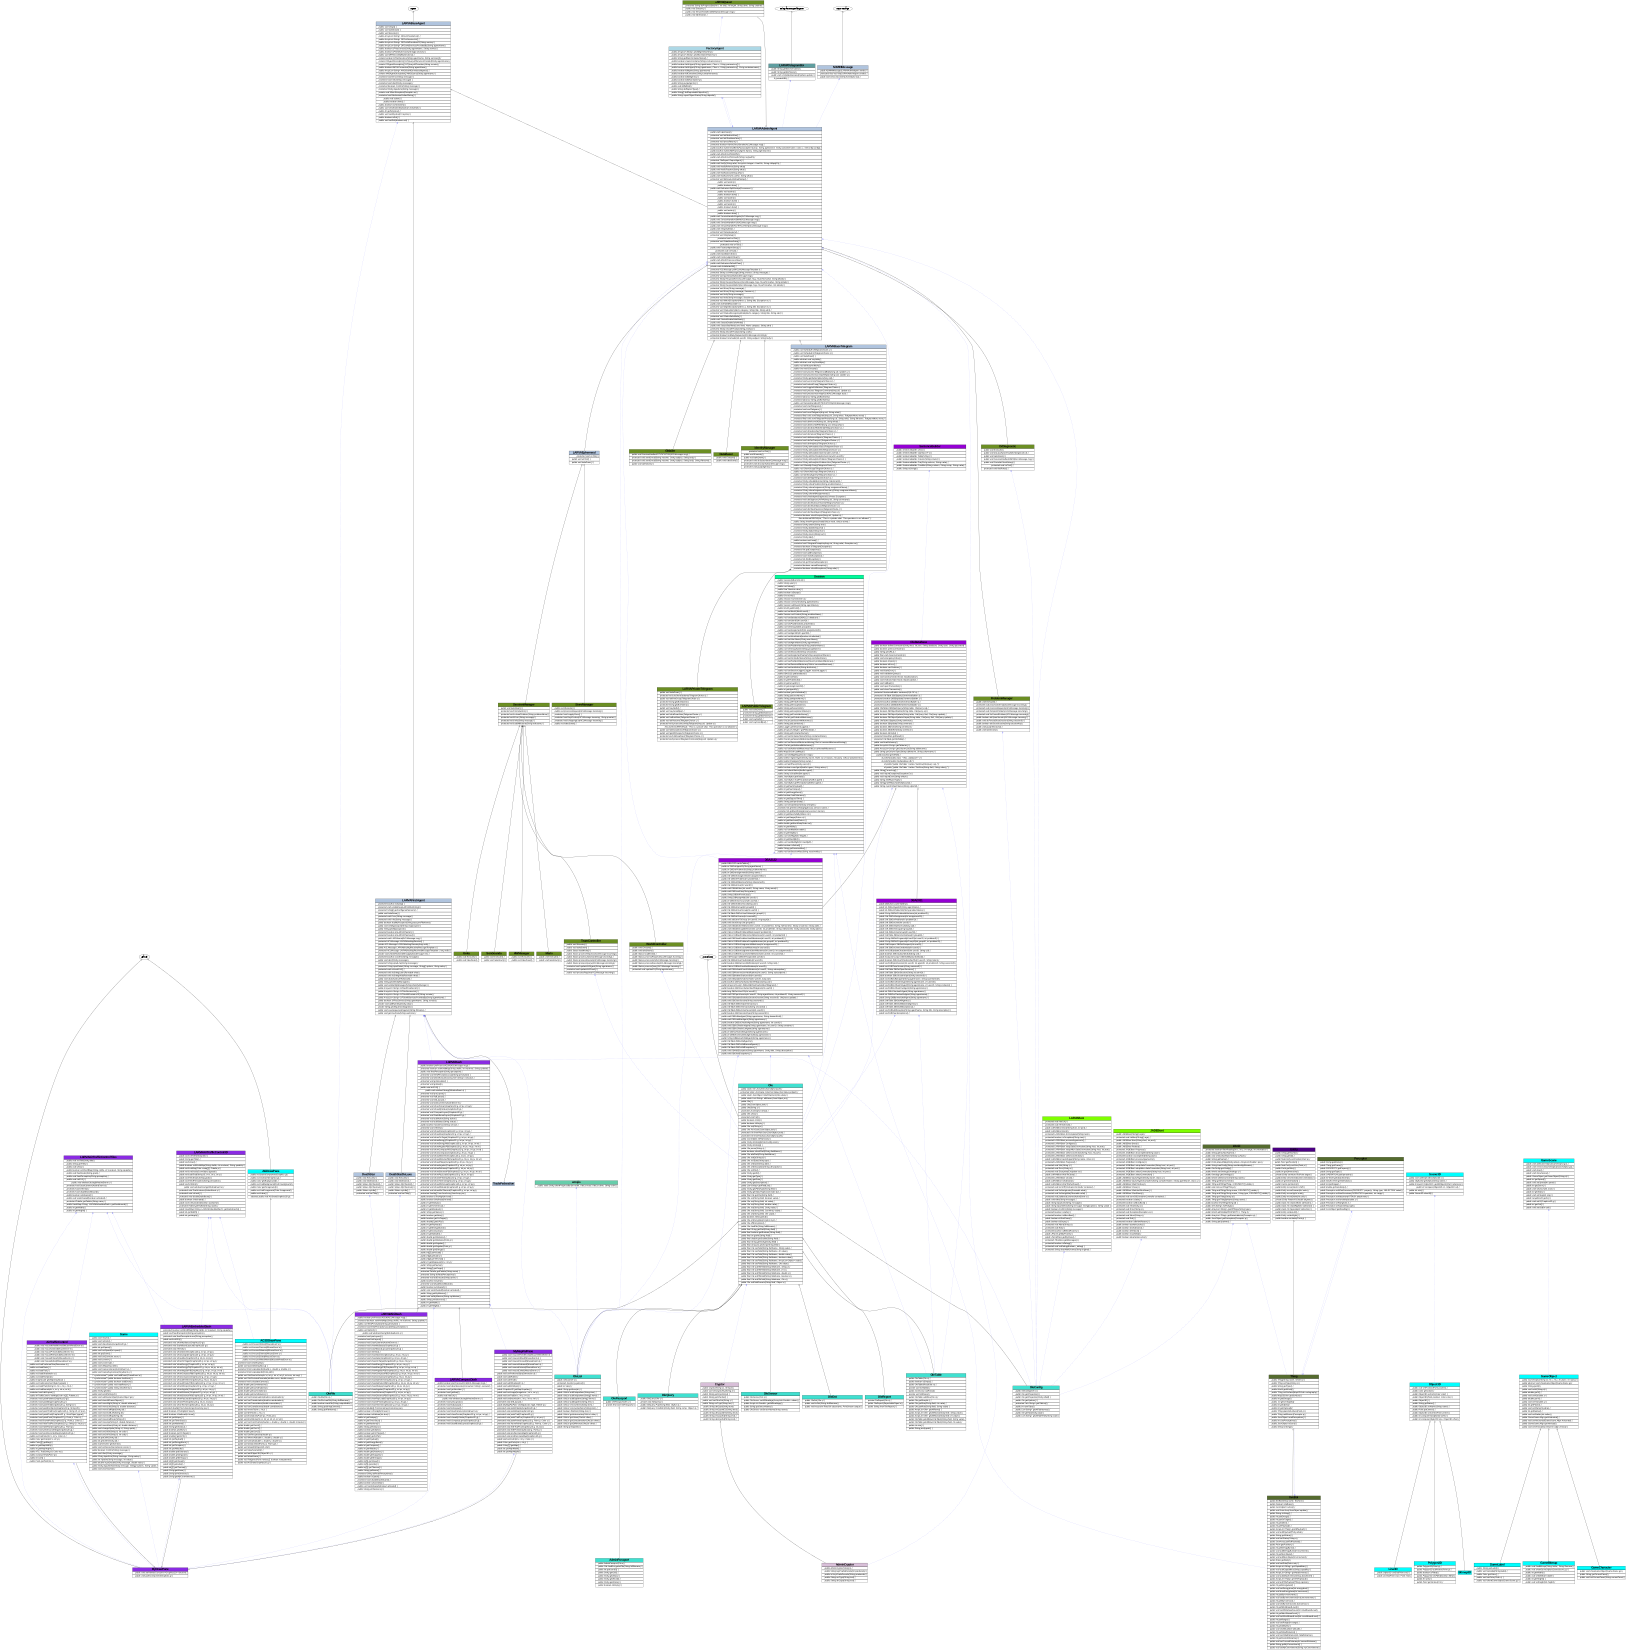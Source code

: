 digraph graphname {
     rankdir="BT"
dpi=300
 size="16,11!";
 margin=0;
LARVABoot LARVABoot [shape=plain, label=<<table border="0" cellborder="1" cellspacing="0"><tr><td bgcolor="Chartreuse"><FONT face="Arial" POINT-SIZE= "20"><b>LARVABoot</b></FONT></td></tr>
<tr><td align="left"><FONT face="Arial" POINT-SIZE= "15"><i>    protected void initGUI() {</i></FONT></td></tr>
<tr><td align="left"><FONT face="Arial" POINT-SIZE= "15"><i>    protected void refreshGUI() {</i></FONT></td></tr>
<tr><td align="left"><FONT face="Arial" POINT-SIZE= "15"><i>    public LARVABoot Boot(String host, int port) {</i></FONT></td></tr>
<tr><td align="left"><FONT face="Arial" POINT-SIZE= "15"><i>    public LARVABoot Boot() {</i></FONT></td></tr>
<tr><td align="left"><FONT face="Arial" POINT-SIZE= "15"><i>    protected LARVABoot doCompleted(String task) {</i></FONT></td></tr>
<tr><td align="left"><FONT face="Arial" POINT-SIZE= "15"><i>    protected boolean isCompleted(String task) {</i></FONT></td></tr>
<tr><td align="left"><FONT face="Arial" POINT-SIZE= "15"><i>    protected LARVABoot processArguments() {</i></FONT></td></tr>
<tr><td align="left"><FONT face="Arial" POINT-SIZE= "15"><i>    protected LARVABoot Configure() {</i></FONT></td></tr>
<tr><td align="left"><FONT face="Arial" POINT-SIZE= "15"><i>    protected LARVABoot setupJadeConnection(String host, int port) {</i></FONT></td></tr>
<tr><td align="left"><FONT face="Arial" POINT-SIZE= "15"><i>    protected LARVABoot setupMicroJadeConnection(String host, int port) {</i></FONT></td></tr>
<tr><td align="left"><FONT face="Arial" POINT-SIZE= "15"><i>    protected LARVABoot selectConnection(String host, int port) {</i></FONT></td></tr>
<tr><td align="left"><FONT face="Arial" POINT-SIZE= "15"><i>    protected LARVABoot selectConnection() {</i></FONT></td></tr>
<tr><td align="left"><FONT face="Arial" POINT-SIZE= "15"><i>    public LARVABoot launchAgent(String name, Class c) {</i></FONT></td></tr>
<tr><td align="left"><FONT face="Arial" POINT-SIZE= "15"><i>    protected LARVABoot Progress() {</i></FONT></td></tr>
<tr><td align="left"><FONT face="Arial" POINT-SIZE= "15"><i>    protected void Info(String s) {</i></FONT></td></tr>
<tr><td align="left"><FONT face="Arial" POINT-SIZE= "15"><i>    protected void Error(String s) {</i></FONT></td></tr>
<tr><td align="left"><FONT face="Arial" POINT-SIZE= "15"><i>    protected void Exception(Exception ex) {</i></FONT></td></tr>
<tr><td align="left"><FONT face="Arial" POINT-SIZE= "15"><i>    public LARVABoot WaitToClose() {</i></FONT></td></tr>
<tr><td align="left"><FONT face="Arial" POINT-SIZE= "15"><i>    protected LARVABoot Close() {</i></FONT></td></tr>
<tr><td align="left"><FONT face="Arial" POINT-SIZE= "15"><i>    public LARVABoot ShutDown() {</i></FONT></td></tr>
<tr><td align="left"><FONT face="Arial" POINT-SIZE= "15"><i>    public LARVABoot WaitToShutDown() {</i></FONT></td></tr>
<tr><td align="left"><FONT face="Arial" POINT-SIZE= "15"><i>    protected void turnOff(ContainerController container) {</i></FONT></td></tr>
<tr><td align="left"><FONT face="Arial" POINT-SIZE= "15"><i>    protected void doSwingLater(Runnable what) {</i></FONT></td></tr>
<tr><td align="left"><FONT face="Arial" POINT-SIZE= "15"><i>    protected void doSwingWait(Runnable what) {</i></FONT></td></tr>
<tr><td align="left"><FONT face="Arial" POINT-SIZE= "15"><i>    protected void jadebootListener(ActionEvent e) {</i></FONT></td></tr>
<tr><td align="left"><FONT face="Arial" POINT-SIZE= "15"><i>    public void Alert(String message) {</i></FONT></td></tr>
<tr><td align="left"><FONT face="Arial" POINT-SIZE= "15"><i>    public String inputLine(String message) {</i></FONT></td></tr>
<tr><td align="left"><FONT face="Arial" POINT-SIZE= "15"><i>    public String inputSelect(String message, String[] options, String value) {</i></FONT></td></tr>
<tr><td align="left"><FONT face="Arial" POINT-SIZE= "15"><i>    public boolean Confirm(String message) {</i></FONT></td></tr>
<tr><td align="left"><FONT face="Arial" POINT-SIZE= "15"><i>    protected boolean isJade() {</i></FONT></td></tr>
<tr><td align="left"><FONT face="Arial" POINT-SIZE= "15"><i>    protected boolean isMicroBoot() {</i></FONT></td></tr>
<tr><td align="left"><FONT face="Arial" POINT-SIZE= "15"><i>    public boolean isShutDown() {</i></FONT></td></tr>
<tr><td align="left"><FONT face="Arial" POINT-SIZE= "15"><i>    public boolean isEmpty() {</i></FONT></td></tr>
<tr><td align="left"><FONT face="Arial" POINT-SIZE= "15"><i>    protected void Abort(String s) {</i></FONT></td></tr>
<tr><td align="left"><FONT face="Arial" POINT-SIZE= "15"><i>    protected void Exit() {</i></FONT></td></tr>
<tr><td align="left"><FONT face="Arial" POINT-SIZE= "15"><i>    protected boolean isBehindRouter() {</i></FONT></td></tr>
<tr><td align="left"><FONT face="Arial" POINT-SIZE= "15"><i>    public JFrame getMyFrame() {</i></FONT></td></tr>
<tr><td align="left"><FONT face="Arial" POINT-SIZE= "15"><i>    public JScrollPane getMyPane() {</i></FONT></td></tr>
<tr><td align="left"><FONT face="Arial" POINT-SIZE= "15"><i>    protected JTextArea getMessages() {</i></FONT></td></tr>
<tr><td align="left"><FONT face="Arial" POINT-SIZE= "15"><i>    protected boolean isDebug() {</i></FONT></td></tr>
<tr><td align="left"><FONT face="Arial" POINT-SIZE= "15"><i>    protected void setDebug(boolean _debug) {</i></FONT></td></tr>
<tr><td align="left"><FONT face="Arial" POINT-SIZE= "15"><i>    protected String clearMarkDowns(String original) {</i></FONT></td></tr>
</table>>]
JADEBoot JADEBoot [shape=plain, label=<<table border="0" cellborder="1" cellspacing="0"><tr><td bgcolor="Chartreuse"><FONT face="Arial" POINT-SIZE= "20"><b>JADEBoot</b></FONT></td></tr>
<tr><td align="left"><FONT face="Arial" POINT-SIZE= "15"><i>    public JADEBoot(String[] args) {</i></FONT></td></tr>
<tr><td align="left"><FONT face="Arial" POINT-SIZE= "15"><i>    protected void initBoot(String[] args) {</i></FONT></td></tr>
<tr><td align="left"><FONT face="Arial" POINT-SIZE= "15"><i>    public JADEBoot Boot(String host, int port) {</i></FONT></td></tr>
<tr><td align="left"><FONT face="Arial" POINT-SIZE= "15"><i>    public JADEBoot Boot() {</i></FONT></td></tr>
<tr><td align="left"><FONT face="Arial" POINT-SIZE= "15"><i>    public JADEBoot Reboot() {</i></FONT></td></tr>
<tr><td align="left"><FONT face="Arial" POINT-SIZE= "15"><i>    protected JADEBoot Progress() {</i></FONT></td></tr>
<tr><td align="left"><FONT face="Arial" POINT-SIZE= "15"><i>    protected JADEBoot doCompleted(String task) {</i></FONT></td></tr>
<tr><td align="left"><FONT face="Arial" POINT-SIZE= "15"><i>    protected boolean isCompleted(String task) {</i></FONT></td></tr>
<tr><td align="left"><FONT face="Arial" POINT-SIZE= "15"><i>    protected JADEBoot processArguments() {</i></FONT></td></tr>
<tr><td align="left"><FONT face="Arial" POINT-SIZE= "15"><i>    protected JADEBoot Configure() {</i></FONT></td></tr>
<tr><td align="left"><FONT face="Arial" POINT-SIZE= "15"><i>    protected JADEBoot setupJadeConnection(String host, int port) {</i></FONT></td></tr>
<tr><td align="left"><FONT face="Arial" POINT-SIZE= "15"><i>    protected JADEBoot setupMicroJadeConnection(String host, int port) {</i></FONT></td></tr>
<tr><td align="left"><FONT face="Arial" POINT-SIZE= "15"><i>    protected JADEBoot selectConnection(String host, int port) {</i></FONT></td></tr>
<tr><td align="left"><FONT face="Arial" POINT-SIZE= "15"><i>    protected JADEBoot selectConnection() {</i></FONT></td></tr>
<tr><td align="left"><FONT face="Arial" POINT-SIZE= "15"><i>    public JADEBoot launchAgent(String name, Class c) {</i></FONT></td></tr>
<tr><td align="left"><FONT face="Arial" POINT-SIZE= "15"><i>    public JADEBoot launchAgentContainer(String containerName, String agentName, Class c) {</i></FONT></td></tr>
<tr><td align="left"><FONT face="Arial" POINT-SIZE= "15"><i>    public JADEBoot WaitToClose() {</i></FONT></td></tr>
<tr><td align="left"><FONT face="Arial" POINT-SIZE= "15"><i>    public JADEBoot Close() {</i></FONT></td></tr>
<tr><td align="left"><FONT face="Arial" POINT-SIZE= "15"><i>    public JADEBoot WaitAndShutDown() {</i></FONT></td></tr>
<tr><td align="left"><FONT face="Arial" POINT-SIZE= "15"><i>    public JADEBoot ShutDown() {</i></FONT></td></tr>
<tr><td align="left"><FONT face="Arial" POINT-SIZE= "15"><i>    protected void turnOff(ContainerController container) {</i></FONT></td></tr>
<tr><td align="left"><FONT face="Arial" POINT-SIZE= "15"><i>    protected boolean isJade() {</i></FONT></td></tr>
<tr><td align="left"><FONT face="Arial" POINT-SIZE= "15"><i>    protected boolean isMicroBoot() {</i></FONT></td></tr>
<tr><td align="left"><FONT face="Arial" POINT-SIZE= "15"><i>    protected void Info(String s) {</i></FONT></td></tr>
<tr><td align="left"><FONT face="Arial" POINT-SIZE= "15"><i>    protected void Error(String s) {</i></FONT></td></tr>
<tr><td align="left"><FONT face="Arial" POINT-SIZE= "15"><i>    protected void Exception(Exception ex) {</i></FONT></td></tr>
<tr><td align="left"><FONT face="Arial" POINT-SIZE= "15"><i>    protected void Abort(String s) {</i></FONT></td></tr>
<tr><td align="left"><FONT face="Arial" POINT-SIZE= "15"><i>    protected void Exit() {</i></FONT></td></tr>
<tr><td align="left"><FONT face="Arial" POINT-SIZE= "15"><i>    protected boolean isBehindRouter() {</i></FONT></td></tr>
<tr><td align="left"><FONT face="Arial" POINT-SIZE= "15"><i>    public boolean activateLocks() {</i></FONT></td></tr>
<tr><td align="left"><FONT face="Arial" POINT-SIZE= "15"><i>    public boolean isShutDown() {</i></FONT></td></tr>
<tr><td align="left"><FONT face="Arial" POINT-SIZE= "15"><i>    public boolean isReboot() {</i></FONT></td></tr>
<tr><td align="left"><FONT face="Arial" POINT-SIZE= "15"><i>    public boolean mustWait() {</i></FONT></td></tr>
<tr><td align="left"><FONT face="Arial" POINT-SIZE= "15"><i>    public boolean deactivateLocks() {</i></FONT></td></tr>
</table>>]
Session Session [shape=plain, label=<<table border="0" cellborder="1" cellspacing="0"><tr><td bgcolor="MediumSpringGreen"><FONT face="Arial" POINT-SIZE= "20"><b>Session</b></FONT></td></tr>
<tr><td align="left"><FONT face="Arial" POINT-SIZE= "15"><i>    public Session(DBA2122 db) {</i></FONT></td></tr>
<tr><td align="left"><FONT face="Arial" POINT-SIZE= "15"><i>    public String open() {</i></FONT></td></tr>
<tr><td align="left"><FONT face="Arial" POINT-SIZE= "15"><i>    public void close() {</i></FONT></td></tr>
<tr><td align="left"><FONT face="Arial" POINT-SIZE= "15"><i>    public final Session clear() {</i></FONT></td></tr>
<tr><td align="left"><FONT face="Arial" POINT-SIZE= "15"><i>    public boolean isEmpty() {</i></FONT></td></tr>
<tr><td align="left"><FONT face="Arial" POINT-SIZE= "15"><i>    public Ole toOle() {</i></FONT></td></tr>
<tr><td align="left"><FONT face="Arial" POINT-SIZE= "15"><i>    public Session fromOle(Ole o) {</i></FONT></td></tr>
<tr><td align="left"><FONT face="Arial" POINT-SIZE= "15"><i>    public Session setOwner(String agentName) {</i></FONT></td></tr>
<tr><td align="left"><FONT face="Arial" POINT-SIZE= "15"><i>    public Session addGuest(String agentName) {</i></FONT></td></tr>
<tr><td align="left"><FONT face="Arial" POINT-SIZE= "15"><i>    public World getWorld() {</i></FONT></td></tr>
<tr><td align="left"><FONT face="Arial" POINT-SIZE= "15"><i>    public void setWorld(World world) {</i></FONT></td></tr>
<tr><td align="left"><FONT face="Arial" POINT-SIZE= "15"><i>    public Session setContext(String problemName) {</i></FONT></td></tr>
<tr><td align="left"><FONT face="Arial" POINT-SIZE= "15"><i>    public void setDatabase(DBA2122 database) {</i></FONT></td></tr>
<tr><td align="left"><FONT face="Arial" POINT-SIZE= "15"><i>    public void setUserID(int userID) {</i></FONT></td></tr>
<tr><td align="left"><FONT face="Arial" POINT-SIZE= "15"><i>    public void setProblemID(int problemID) {</i></FONT></td></tr>
<tr><td align="left"><FONT face="Arial" POINT-SIZE= "15"><i>    public void setGroupID(int groupID) {</i></FONT></td></tr>
<tr><td align="left"><FONT face="Arial" POINT-SIZE= "15"><i>    public void setAssignmentID(int assignmentID) {</i></FONT></td></tr>
<tr><td align="left"><FONT face="Arial" POINT-SIZE= "15"><i>    public void setAgentID(int agentID) {</i></FONT></td></tr>
<tr><td align="left"><FONT face="Arial" POINT-SIZE= "15"><i>    public void setIsIndividual(boolean isIndividual) {</i></FONT></td></tr>
<tr><td align="left"><FONT face="Arial" POINT-SIZE= "15"><i>    public void setUserName(String userName) {</i></FONT></td></tr>
<tr><td align="left"><FONT face="Arial" POINT-SIZE= "15"><i>    public void setAgentName(String agentName) {</i></FONT></td></tr>
<tr><td align="left"><FONT face="Arial" POINT-SIZE= "15"><i>    public void setProblemName(String problemName) {</i></FONT></td></tr>
<tr><td align="left"><FONT face="Arial" POINT-SIZE= "15"><i>    public void setGroupName(String groupName) {</i></FONT></td></tr>
<tr><td align="left"><FONT face="Arial" POINT-SIZE= "15"><i>    public void setSessionID(String sessionID) {</i></FONT></td></tr>
<tr><td align="left"><FONT face="Arial" POINT-SIZE= "15"><i>    public void setAssignmentName(String assignmentName) {</i></FONT></td></tr>
<tr><td align="left"><FONT face="Arial" POINT-SIZE= "15"><i>    public void setControllerName(String controllerName) {</i></FONT></td></tr>
<tr><td align="left"><FONT face="Arial" POINT-SIZE= "15"><i>    public void setProblemMilestones(OleList problemMilestones) {</i></FONT></td></tr>
<tr><td align="left"><FONT face="Arial" POINT-SIZE= "15"><i>    public void setSessionMilestones(OleList sessionMilestones) {</i></FONT></td></tr>
<tr><td align="left"><FONT face="Arial" POINT-SIZE= "15"><i>    public void setLastAction(String lastAction) {</i></FONT></td></tr>
<tr><td align="left"><FONT face="Arial" POINT-SIZE= "15"><i>    public void setSessionLogger(Logger sessionLogger) {</i></FONT></td></tr>
<tr><td align="left"><FONT face="Arial" POINT-SIZE= "15"><i>    public DBA2122 getDatabase() {</i></FONT></td></tr>
<tr><td align="left"><FONT face="Arial" POINT-SIZE= "15"><i>    public int getUserID() {</i></FONT></td></tr>
<tr><td align="left"><FONT face="Arial" POINT-SIZE= "15"><i>    public int getProblemID() {</i></FONT></td></tr>
<tr><td align="left"><FONT face="Arial" POINT-SIZE= "15"><i>    public int getGroupID() {</i></FONT></td></tr>
<tr><td align="left"><FONT face="Arial" POINT-SIZE= "15"><i>    public int getAssignmentID() {</i></FONT></td></tr>
<tr><td align="left"><FONT face="Arial" POINT-SIZE= "15"><i>    public int getAgentID() {</i></FONT></td></tr>
<tr><td align="left"><FONT face="Arial" POINT-SIZE= "15"><i>    public boolean getIsIndividual() {</i></FONT></td></tr>
<tr><td align="left"><FONT face="Arial" POINT-SIZE= "15"><i>    public String getUserName() {</i></FONT></td></tr>
<tr><td align="left"><FONT face="Arial" POINT-SIZE= "15"><i>    public String getAgentName() {</i></FONT></td></tr>
<tr><td align="left"><FONT face="Arial" POINT-SIZE= "15"><i>    public String getProblemName() {</i></FONT></td></tr>
<tr><td align="left"><FONT face="Arial" POINT-SIZE= "15"><i>    public String getGroupName() {</i></FONT></td></tr>
<tr><td align="left"><FONT face="Arial" POINT-SIZE= "15"><i>    public String getSessionID() {</i></FONT></td></tr>
<tr><td align="left"><FONT face="Arial" POINT-SIZE= "15"><i>    public String getAssignmentName() {</i></FONT></td></tr>
<tr><td align="left"><FONT face="Arial" POINT-SIZE= "15"><i>    public String getControllerName() {</i></FONT></td></tr>
<tr><td align="left"><FONT face="Arial" POINT-SIZE= "15"><i>    public OleList getProblemMilestones() {</i></FONT></td></tr>
<tr><td align="left"><FONT face="Arial" POINT-SIZE= "15"><i>    public OleList getSessionMilestones() {</i></FONT></td></tr>
<tr><td align="left"><FONT face="Arial" POINT-SIZE= "15"><i>    public String getLastAction() {</i></FONT></td></tr>
<tr><td align="left"><FONT face="Arial" POINT-SIZE= "15"><i>    public Logger getSessionLogger() {</i></FONT></td></tr>
<tr><td align="left"><FONT face="Arial" POINT-SIZE= "15"><i>    public ArrayList&lt;Integer&gt; getFellowsID() {</i></FONT></td></tr>
<tr><td align="left"><FONT face="Arial" POINT-SIZE= "15"><i>    public String getContainerName() {</i></FONT></td></tr>
<tr><td align="left"><FONT face="Arial" POINT-SIZE= "15"><i>    public void setContainerName(String containerName) {</i></FONT></td></tr>
<tr><td align="left"><FONT face="Arial" POINT-SIZE= "15"><i>    public OleList getSessionMilestonesMissing() {</i></FONT></td></tr>
<tr><td align="left"><FONT face="Arial" POINT-SIZE= "15"><i>    public void setSessionMilestonesMissing(OleList sessionMilestonesMissing) {</i></FONT></td></tr>
<tr><td align="left"><FONT face="Arial" POINT-SIZE= "15"><i>    public OleList getAchievedMilestones() {</i></FONT></td></tr>
<tr><td align="left"><FONT face="Arial" POINT-SIZE= "15"><i>    public void setAchievedMilestones(OleList achievedMilestones) {</i></FONT></td></tr>
<tr><td align="left"><FONT face="Arial" POINT-SIZE= "15"><i>    public Map2DColor getMap() {</i></FONT></td></tr>
<tr><td align="left"><FONT face="Arial" POINT-SIZE= "15"><i>    public void setMap(Map2DColor map) {</i></FONT></td></tr>
<tr><td align="left"><FONT face="Arial" POINT-SIZE= "15"><i>    public liveBot registerAgent(String name, Roles rol, int basex, int basey, OleList attachments) {</i></FONT></td></tr>
<tr><td align="left"><FONT face="Arial" POINT-SIZE= "15"><i>    public liveBot findAgent(String name) {</i></FONT></td></tr>
<tr><td align="left"><FONT face="Arial" POINT-SIZE= "15"><i>    public void addTrace(String record) {</i></FONT></td></tr>
<tr><td align="left"><FONT face="Arial" POINT-SIZE= "15"><i>    public boolean execAgent(liveBot agent, String action) {</i></FONT></td></tr>
<tr><td align="left"><FONT face="Arial" POINT-SIZE= "15"><i>    public void checkStatus(liveBot agent) {</i></FONT></td></tr>
<tr><td align="left"><FONT face="Arial" POINT-SIZE= "15"><i>    public String isGoal(liveBot agent) {</i></FONT></td></tr>
<tr><td align="left"><FONT face="Arial" POINT-SIZE= "15"><i>    public JsonObject getGoals() {</i></FONT></td></tr>
<tr><td align="left"><FONT face="Arial" POINT-SIZE= "15"><i>    public JsonObject readPerceptions(liveBot agent) {</i></FONT></td></tr>
<tr><td align="left"><FONT face="Arial" POINT-SIZE= "15"><i>    public JsonObject getPerceptions(liveBot agent) {</i></FONT></td></tr>
<tr><td align="left"><FONT face="Arial" POINT-SIZE= "15"><i>    public int getNumPayload() {</i></FONT></td></tr>
<tr><td align="left"><FONT face="Arial" POINT-SIZE= "15"><i>    public int getNumSteps() {</i></FONT></td></tr>
<tr><td align="left"><FONT face="Arial" POINT-SIZE= "15"><i>    public int getEnergyBurnt() {</i></FONT></td></tr>
<tr><td align="left"><FONT face="Arial" POINT-SIZE= "15"><i>    public boolean hasDistances() {</i></FONT></td></tr>
<tr><td align="left"><FONT face="Arial" POINT-SIZE= "15"><i>    public int getElapsedTime() {</i></FONT></td></tr>
<tr><td align="left"><FONT face="Arial" POINT-SIZE= "15"><i>    public String getOpenDate() {</i></FONT></td></tr>
<tr><td align="left"><FONT face="Arial" POINT-SIZE= "15"><i>    public void setOpenDate(String sthOpen) {</i></FONT></td></tr>
<tr><td align="left"><FONT face="Arial" POINT-SIZE= "15"><i>    protected int getSensorRange(glossary.sensors name) {</i></FONT></td></tr>
<tr><td align="left"><FONT face="Arial" POINT-SIZE= "15"><i>    protected int getBurnRatio(glossary.sensors name) {</i></FONT></td></tr>
<tr><td align="left"><FONT face="Arial" POINT-SIZE= "15"><i>    public int getMaxVisibility(Roles rol) {</i></FONT></td></tr>
<tr><td align="left"><FONT face="Arial" POINT-SIZE= "15"><i>    public int getRange(Roles rol) {</i></FONT></td></tr>
<tr><td align="left"><FONT face="Arial" POINT-SIZE= "15"><i>    public int getMaxLevel(Roles r) {</i></FONT></td></tr>
<tr><td align="left"><FONT face="Arial" POINT-SIZE= "15"><i>    public double getBurnRate(Roles rol) {</i></FONT></td></tr>
<tr><td align="left"><FONT face="Arial" POINT-SIZE= "15"><i>    public int getWidth() {</i></FONT></td></tr>
<tr><td align="left"><FONT face="Arial" POINT-SIZE= "15"><i>    public void setWidth(int width) {</i></FONT></td></tr>
<tr><td align="left"><FONT face="Arial" POINT-SIZE= "15"><i>    public int getHeight() {</i></FONT></td></tr>
<tr><td align="left"><FONT face="Arial" POINT-SIZE= "15"><i>    public void setHeight(int height) {</i></FONT></td></tr>
<tr><td align="left"><FONT face="Arial" POINT-SIZE= "15"><i>    public int getMaxflight() {</i></FONT></td></tr>
<tr><td align="left"><FONT face="Arial" POINT-SIZE= "15"><i>    public void setMaxflight(int maxflight) {</i></FONT></td></tr>
<tr><td align="left"><FONT face="Arial" POINT-SIZE= "15"><i>    public boolean isSolved() {</i></FONT></td></tr>
<tr><td align="left"><FONT face="Arial" POINT-SIZE= "15"><i>    public String getSessionAlias() {</i></FONT></td></tr>
<tr><td align="left"><FONT face="Arial" POINT-SIZE= "15"><i>    public void setSessionAlias(String sessionAlias) {</i></FONT></td></tr>
</table>>]
OleQuery OleQuery [shape=plain, label=<<table border="0" cellborder="1" cellspacing="0"><tr><td bgcolor="Turquoise"><FONT face="Arial" POINT-SIZE= "20"><b>OleQuery</b></FONT></td></tr>
<tr><td align="left"><FONT face="Arial" POINT-SIZE= "15"><i>    public OleQuery(Ole o) {</i></FONT></td></tr>
<tr><td align="left"><FONT face="Arial" POINT-SIZE= "15"><i>    private void InitQuery() {</i></FONT></td></tr>
<tr><td align="left"><FONT face="Arial" POINT-SIZE= "15"><i>    public OleQuery Pair(String field, Object o) {</i></FONT></td></tr>
<tr><td align="left"><FONT face="Arial" POINT-SIZE= "15"><i>    public OleQuery Condition(String field, String comp, Object o) {</i></FONT></td></tr>
</table>>]
Ole Ole [shape=plain, label=<<table border="0" cellborder="1" cellspacing="0"><tr><td bgcolor="Turquoise"><FONT face="Arial" POINT-SIZE= "20"><b>Ole</b></FONT></td></tr>
<tr><td align="left"><FONT face="Arial" POINT-SIZE= "15"><i>    public static Ole Json2Ole(JsonObject jsole) {</i></FONT></td></tr>
<tr><td align="left"><FONT face="Arial" POINT-SIZE= "15"><i>   protected static JsonValue Ole2JsonValue(JsonValue jsobject) {</i></FONT></td></tr>
<tr><td align="left"><FONT face="Arial" POINT-SIZE= "15"><i>    public static JsonObject Ole2PlainJson(Ole odata) {</i></FONT></td></tr>
<tr><td align="left"><FONT face="Arial" POINT-SIZE= "15"><i>    public static List&lt;String&gt; allNames(JsonObject jso) {</i></FONT></td></tr>
<tr><td align="left"><FONT face="Arial" POINT-SIZE= "15"><i>    public Ole() {</i></FONT></td></tr>
<tr><td align="left"><FONT face="Arial" POINT-SIZE= "15"><i>    public Ole(JsonObject jsole) {</i></FONT></td></tr>
<tr><td align="left"><FONT face="Arial" POINT-SIZE= "15"><i>    public Ole(String s) {</i></FONT></td></tr>
<tr><td align="left"><FONT face="Arial" POINT-SIZE= "15"><i>    protected JsonObject meta() {</i></FONT></td></tr>
<tr><td align="left"><FONT face="Arial" POINT-SIZE= "15"><i>    public Ole clear() {</i></FONT></td></tr>
<tr><td align="left"><FONT face="Arial" POINT-SIZE= "15"><i>    protected void Init() {</i></FONT></td></tr>
<tr><td align="left"><FONT face="Arial" POINT-SIZE= "15"><i>    public boolean isOle() {</i></FONT></td></tr>
<tr><td align="left"><FONT face="Arial" POINT-SIZE= "15"><i>    public boolean isEmpty() {</i></FONT></td></tr>
<tr><td align="left"><FONT face="Arial" POINT-SIZE= "15"><i>    public Ole set(String s) {</i></FONT></td></tr>
<tr><td align="left"><FONT face="Arial" POINT-SIZE= "15"><i>    public Ole fromJson(JsonObject jsole) {</i></FONT></td></tr>
<tr><td align="left"><FONT face="Arial" POINT-SIZE= "15"><i>    protected Ole fromPlainJson(JsonObject jsole) {</i></FONT></td></tr>
<tr><td align="left"><FONT face="Arial" POINT-SIZE= "15"><i>    protected Ole fromFullJson(JsonObject jsole) {</i></FONT></td></tr>
<tr><td align="left"><FONT face="Arial" POINT-SIZE= "15"><i>    public JsonObject toPlainJson() {</i></FONT></td></tr>
<tr><td align="left"><FONT face="Arial" POINT-SIZE= "15"><i>    public String toString(WriterConfig wcon) {</i></FONT></td></tr>
<tr><td align="left"><FONT face="Arial" POINT-SIZE= "15"><i>    public String toString() {</i></FONT></td></tr>
<tr><td align="left"><FONT face="Arial" POINT-SIZE= "15"><i>    public Ole parse(String s) {</i></FONT></td></tr>
<tr><td align="left"><FONT face="Arial" POINT-SIZE= "15"><i>    public boolean checkField(String fieldName) {</i></FONT></td></tr>
<tr><td align="left"><FONT face="Arial" POINT-SIZE= "15"><i>    public Ole addField(String fieldName) {</i></FONT></td></tr>
<tr><td align="left"><FONT face="Arial" POINT-SIZE= "15"><i>    public Ole setID(String id) {</i></FONT></td></tr>
<tr><td align="left"><FONT face="Arial" POINT-SIZE= "15"><i>    public Ole setType(String type) {</i></FONT></td></tr>
<tr><td align="left"><FONT face="Arial" POINT-SIZE= "15"><i>    public Ole setDate(String date) {</i></FONT></td></tr>
<tr><td align="left"><FONT face="Arial" POINT-SIZE= "15"><i>    public Ole setDescription(String description) {</i></FONT></td></tr>
<tr><td align="left"><FONT face="Arial" POINT-SIZE= "15"><i>    public Ole setOle() {</i></FONT></td></tr>
<tr><td align="left"><FONT face="Arial" POINT-SIZE= "15"><i>    public String getID() {</i></FONT></td></tr>
<tr><td align="left"><FONT face="Arial" POINT-SIZE= "15"><i>    public String getType() {</i></FONT></td></tr>
<tr><td align="left"><FONT face="Arial" POINT-SIZE= "15"><i>    public String getDate() {</i></FONT></td></tr>
<tr><td align="left"><FONT face="Arial" POINT-SIZE= "15"><i>    public String getDescription() {</i></FONT></td></tr>
<tr><td align="left"><FONT face="Arial" POINT-SIZE= "15"><i>    public List&lt;String&gt; getFieldList() {</i></FONT></td></tr>
<tr><td align="left"><FONT face="Arial" POINT-SIZE= "15"><i>    public String getFieldType(String field) {</i></FONT></td></tr>
<tr><td align="left"><FONT face="Arial" POINT-SIZE= "15"><i>    public String getValueType(JsonValue jsv) {</i></FONT></td></tr>
<tr><td align="left"><FONT face="Arial" POINT-SIZE= "15"><i>    public final Ole getOle(String field) {</i></FONT></td></tr>
<tr><td align="left"><FONT face="Arial" POINT-SIZE= "15"><i>    public Ole set(String field, boolean value) {</i></FONT></td></tr>
<tr><td align="left"><FONT face="Arial" POINT-SIZE= "15"><i>    public Ole set(String field, int value) {</i></FONT></td></tr>
<tr><td align="left"><FONT face="Arial" POINT-SIZE= "15"><i>    public Ole set(String field, double value) {</i></FONT></td></tr>
<tr><td align="left"><FONT face="Arial" POINT-SIZE= "15"><i>    public Ole set(String field, String value) {</i></FONT></td></tr>
<tr><td align="left"><FONT face="Arial" POINT-SIZE= "15"><i>    public Ole set(String field, JsonArray value) {</i></FONT></td></tr>
<tr><td align="left"><FONT face="Arial" POINT-SIZE= "15"><i>    public Ole set(String field, Ole value) {</i></FONT></td></tr>
<tr><td align="left"><FONT face="Arial" POINT-SIZE= "15"><i>    public boolean isEncrypted() {</i></FONT></td></tr>
<tr><td align="left"><FONT face="Arial" POINT-SIZE= "15"><i>    public Ole onEncryption(Cryptor myc) {</i></FONT></td></tr>
<tr><td align="left"><FONT face="Arial" POINT-SIZE= "15"><i>    public Ole offEncryption() {</i></FONT></td></tr>
<tr><td align="left"><FONT face="Arial" POINT-SIZE= "15"><i>    public Ole loadFile(String fullfilename) {</i></FONT></td></tr>
<tr><td align="left"><FONT face="Arial" POINT-SIZE= "15"><i>    public final String getField(String field) {</i></FONT></td></tr>
<tr><td align="left"><FONT face="Arial" POINT-SIZE= "15"><i>    public final boolean getBoolean(String field) {</i></FONT></td></tr>
<tr><td align="left"><FONT face="Arial" POINT-SIZE= "15"><i>    public final int getInt(String field) {</i></FONT></td></tr>
<tr><td align="left"><FONT face="Arial" POINT-SIZE= "15"><i>    public final double getDouble(String field) {</i></FONT></td></tr>
<tr><td align="left"><FONT face="Arial" POINT-SIZE= "15"><i>    public final String getString(String field) {</i></FONT></td></tr>
<tr><td align="left"><FONT face="Arial" POINT-SIZE= "15"><i>    public final ArrayList getArray(String field) {</i></FONT></td></tr>
<tr><td align="left"><FONT face="Arial" POINT-SIZE= "15"><i>    public final Ole setField(String fieldname, String value) {</i></FONT></td></tr>
<tr><td align="left"><FONT face="Arial" POINT-SIZE= "15"><i>    public final Ole setField(String fieldname, int value) {</i></FONT></td></tr>
<tr><td align="left"><FONT face="Arial" POINT-SIZE= "15"><i>    public final Ole setField(String fieldname, double value) {</i></FONT></td></tr>
<tr><td align="left"><FONT face="Arial" POINT-SIZE= "15"><i>    public final Ole setField(String fieldname, boolean value) {</i></FONT></td></tr>
<tr><td align="left"><FONT face="Arial" POINT-SIZE= "15"><i>    public final Ole setField(String fieldname, ArrayList&lt;Object&gt; value) {</i></FONT></td></tr>
<tr><td align="left"><FONT face="Arial" POINT-SIZE= "15"><i>    public final Ole setField(String fieldname, Ole value) {</i></FONT></td></tr>
<tr><td align="left"><FONT face="Arial" POINT-SIZE= "15"><i>    public final Ole addToField(String fieldname, String v) {</i></FONT></td></tr>
<tr><td align="left"><FONT face="Arial" POINT-SIZE= "15"><i>    public final Ole addToField(String fieldname, int v) {</i></FONT></td></tr>
<tr><td align="left"><FONT face="Arial" POINT-SIZE= "15"><i>    public final Ole addToField(String fieldname, double v) {</i></FONT></td></tr>
<tr><td align="left"><FONT face="Arial" POINT-SIZE= "15"><i>    public final Ole addToField(String fieldname, boolean v) {</i></FONT></td></tr>
<tr><td align="left"><FONT face="Arial" POINT-SIZE= "15"><i>    public final Ole addToField(String fieldname, Ole v) {</i></FONT></td></tr>
<tr><td align="left"><FONT face="Arial" POINT-SIZE= "15"><i>    public Ole setFieldGeneric(String field, Object s) {</i></FONT></td></tr>
</table>>]
OleTable OleTable [shape=plain, label=<<table border="0" cellborder="1" cellspacing="0"><tr><td bgcolor="Turquoise"><FONT face="Arial" POINT-SIZE= "20"><b>OleTable</b></FONT></td></tr>
<tr><td align="left"><FONT face="Arial" POINT-SIZE= "15"><i>    public OleTable(Ole o) {</i></FONT></td></tr>
<tr><td align="left"><FONT face="Arial" POINT-SIZE= "15"><i>    public boolean isEmpty() {</i></FONT></td></tr>
<tr><td align="left"><FONT face="Arial" POINT-SIZE= "15"><i>    public OleTable(ResultSet rs) {</i></FONT></td></tr>
<tr><td align="left"><FONT face="Arial" POINT-SIZE= "15"><i>    private void InitTable() {</i></FONT></td></tr>
<tr><td align="left"><FONT face="Arial" POINT-SIZE= "15"><i>    public JsonArray rawRows(){</i></FONT></td></tr>
<tr><td align="left"><FONT face="Arial" POINT-SIZE= "15"><i>    private void initRows() {</i></FONT></td></tr>
<tr><td align="left"><FONT face="Arial" POINT-SIZE= "15"><i>    public OleTable addRow(Ole o) {</i></FONT></td></tr>
<tr><td align="left"><FONT face="Arial" POINT-SIZE= "15"><i>    public Ole getRow(int r) {</i></FONT></td></tr>
<tr><td align="left"><FONT face="Arial" POINT-SIZE= "15"><i>    public Ole getRow(String field, int value) {</i></FONT></td></tr>
<tr><td align="left"><FONT face="Arial" POINT-SIZE= "15"><i>    public Ole getRow(String field, String value) {</i></FONT></td></tr>
<tr><td align="left"><FONT face="Arial" POINT-SIZE= "15"><i>    public ArrayList&lt;Ole&gt; getAllRows() {</i></FONT></td></tr>
<tr><td align="left"><FONT face="Arial" POINT-SIZE= "15"><i>    public ArrayList&lt;Ole&gt; getAllRows(String field, String value) {</i></FONT></td></tr>
<tr><td align="left"><FONT face="Arial" POINT-SIZE= "15"><i>    public ArrayList&lt;Ole&gt; getAllRows(String field, int value) {</i></FONT></td></tr>
<tr><td align="left"><FONT face="Arial" POINT-SIZE= "15"><i>    public OleTable getAllRowsOleTable(String field, String value) {</i></FONT></td></tr>
<tr><td align="left"><FONT face="Arial" POINT-SIZE= "15"><i>    public OleTable getAllRowsOleTable(String field, int value) {</i></FONT></td></tr>
<tr><td align="left"><FONT face="Arial" POINT-SIZE= "15"><i>    public int size() {</i></FONT></td></tr>
<tr><td align="left"><FONT face="Arial" POINT-SIZE= "15"><i>    public String prettyprint() {</i></FONT></td></tr>
</table>>]
AdminPassport AdminPassport [shape=plain, label=<<table border="0" cellborder="1" cellspacing="0"><tr><td bgcolor="Turquoise"><FONT face="Arial" POINT-SIZE= "20"><b>AdminPassport</b></FONT></td></tr>
<tr><td align="left"><FONT face="Arial" POINT-SIZE= "15"><i>    public AdminPassport(Ole o) {</i></FONT></td></tr>
<tr><td align="left"><FONT face="Arial" POINT-SIZE= "15"><i>    public Ole loadEncryptedFile(String fullfilename) {</i></FONT></td></tr>
<tr><td align="left"><FONT face="Arial" POINT-SIZE= "15"><i>    public int getUserID() {</i></FONT></td></tr>
<tr><td align="left"><FONT face="Arial" POINT-SIZE= "15"><i>    public String getCid() {</i></FONT></td></tr>
<tr><td align="left"><FONT face="Arial" POINT-SIZE= "15"><i>    public String getAlias() {</i></FONT></td></tr>
<tr><td align="left"><FONT face="Arial" POINT-SIZE= "15"><i>    public String getEmail() {</i></FONT></td></tr>
<tr><td align="left"><FONT face="Arial" POINT-SIZE= "15"><i>    public String getName() {</i></FONT></td></tr>
<tr><td align="left"><FONT face="Arial" POINT-SIZE= "15"><i>    public boolean isEmpty() {</i></FONT></td></tr>
</table>>]
OleFile OleFile [shape=plain, label=<<table border="0" cellborder="1" cellspacing="0"><tr><td bgcolor="Turquoise"><FONT face="Arial" POINT-SIZE= "20"><b>OleFile</b></FONT></td></tr>
<tr><td align="left"><FONT face="Arial" POINT-SIZE= "15"><i>    public OleFile(Ole o) {</i></FONT></td></tr>
<tr><td align="left"><FONT face="Arial" POINT-SIZE= "15"><i>    public OleFile loadFile(String fullfilename) {</i></FONT></td></tr>
<tr><td align="left"><FONT face="Arial" POINT-SIZE= "15"><i>    public boolean saveFile(String outputfolder) {</i></FONT></td></tr>
<tr><td align="left"><FONT face="Arial" POINT-SIZE= "15"><i>    public String getStringContent() {</i></FONT></td></tr>
<tr><td align="left"><FONT face="Arial" POINT-SIZE= "15"><i>    public String getFileName() {</i></FONT></td></tr>
</table>>]
OleSensor OleSensor [shape=plain, label=<<table border="0" cellborder="1" cellspacing="0"><tr><td bgcolor="Turquoise"><FONT face="Arial" POINT-SIZE= "20"><b>OleSensor</b></FONT></td></tr>
<tr><td align="left"><FONT face="Arial" POINT-SIZE= "15"><i>    public OleSensor(Ole o) {</i></FONT></td></tr>
<tr><td align="left"><FONT face="Arial" POINT-SIZE= "15"><i>    public OleSensor setAllReadings(ArrayList&lt;Double&gt; values) {</i></FONT></td></tr>
<tr><td align="left"><FONT face="Arial" POINT-SIZE= "15"><i>    public ArrayList&lt;Double&gt; getAllReadings() {</i></FONT></td></tr>
<tr><td align="left"><FONT face="Arial" POINT-SIZE= "15"><i>    public String getSensorName() {</i></FONT></td></tr>
<tr><td align="left"><FONT face="Arial" POINT-SIZE= "15"><i>    public OleSensor setSensorName(String name) {</i></FONT></td></tr>
</table>>]
OleList OleList [shape=plain, label=<<table border="0" cellborder="1" cellspacing="0"><tr><td bgcolor="Turquoise"><FONT face="Arial" POINT-SIZE= "20"><b>OleList</b></FONT></td></tr>
<tr><td align="left"><FONT face="Arial" POINT-SIZE= "15"><i>    public OleList(Ole o) {</i></FONT></td></tr>
<tr><td align="left"><FONT face="Arial" POINT-SIZE= "15"><i>    protected JsonArray getList() {</i></FONT></td></tr>
<tr><td align="left"><FONT face="Arial" POINT-SIZE= "15"><i>    public int size() {</i></FONT></td></tr>
<tr><td align="left"><FONT face="Arial" POINT-SIZE= "15"><i>    public String getItem(int i) {</i></FONT></td></tr>
<tr><td align="left"><FONT face="Arial" POINT-SIZE= "15"><i>    public OleList addUniqueItem(String item) {</i></FONT></td></tr>
<tr><td align="left"><FONT face="Arial" POINT-SIZE= "15"><i>    public OleList addUniqueItem(String[] items) {</i></FONT></td></tr>
<tr><td align="left"><FONT face="Arial" POINT-SIZE= "15"><i>    public OleList addDupItem(String[] items) {</i></FONT></td></tr>
<tr><td align="left"><FONT face="Arial" POINT-SIZE= "15"><i>    public OleList addDupItem(String item) {</i></FONT></td></tr>
<tr><td align="left"><FONT face="Arial" POINT-SIZE= "15"><i>    public OleList removeItem(String item) {</i></FONT></td></tr>
<tr><td align="left"><FONT face="Arial" POINT-SIZE= "15"><i>    public OleList removeALlItems(String item) {</i></FONT></td></tr>
<tr><td align="left"><FONT face="Arial" POINT-SIZE= "15"><i>    public boolean findItem(String item) {</i></FONT></td></tr>
<tr><td align="left"><FONT face="Arial" POINT-SIZE= "15"><i>    public OleList getIntersection(OleList other) {</i></FONT></td></tr>
<tr><td align="left"><FONT face="Arial" POINT-SIZE= "15"><i>    public OleList getUnion(OleList other) {</i></FONT></td></tr>
<tr><td align="left"><FONT face="Arial" POINT-SIZE= "15"><i>    public OleList getConcatenation(OleList other) {</i></FONT></td></tr>
<tr><td align="left"><FONT face="Arial" POINT-SIZE= "15"><i>    public OleList getDifference(OleList other) {</i></FONT></td></tr>
<tr><td align="left"><FONT face="Arial" POINT-SIZE= "15"><i>    public String prettyprint() {</i></FONT></td></tr>
</table>>]
OleDot OleDot [shape=plain, label=<<table border="0" cellborder="1" cellspacing="0"><tr><td bgcolor="Turquoise"><FONT face="Arial" POINT-SIZE= "20"><b>OleDot</b></FONT></td></tr>
<tr><td align="left"><FONT face="Arial" POINT-SIZE= "15"><i>    public OleDot(Ole o) {</i></FONT></td></tr>
<tr><td align="left"><FONT face="Arial" POINT-SIZE= "15"><i>    public void toDot(String dotfilename) {</i></FONT></td></tr>
<tr><td align="left"><FONT face="Arial" POINT-SIZE= "15"><i>    public void recursiveTree(Ole classname, PrintStream output) {</i></FONT></td></tr>
</table>>]
OlePassport OlePassport [shape=plain, label=<<table border="0" cellborder="1" cellspacing="0"><tr><td bgcolor="Turquoise"><FONT face="Arial" POINT-SIZE= "20"><b>OlePassport</b></FONT></td></tr>
<tr><td align="left"><FONT face="Arial" POINT-SIZE= "15"><i>    public OlePassport(Ole o) {</i></FONT></td></tr>
<tr><td align="left"><FONT face="Arial" POINT-SIZE= "15"><i>    private final void InitPassport() {</i></FONT></td></tr>
</table>>]
OleConfig OleConfig [shape=plain, label=<<table border="0" cellborder="1" cellspacing="0"><tr><td bgcolor="Turquoise"><FONT face="Arial" POINT-SIZE= "20"><b>OleConfig</b></FONT></td></tr>
<tr><td align="left"><FONT face="Arial" POINT-SIZE= "15"><i>    public OleConfig(Ole o) {</i></FONT></td></tr>
<tr><td align="left"><FONT face="Arial" POINT-SIZE= "15"><i>    public Ole getProperties() {</i></FONT></td></tr>
<tr><td align="left"><FONT face="Arial" POINT-SIZE= "15"><i>    public Ole getProperties(String sfield) {</i></FONT></td></tr>
<tr><td align="left"><FONT face="Arial" POINT-SIZE= "15"><i>    public Ole getOptions() {</i></FONT></td></tr>
<tr><td align="left"><FONT face="Arial" POINT-SIZE= "15"><i>    protected List&lt;String&gt; getTabList() {</i></FONT></td></tr>
<tr><td align="left"><FONT face="Arial" POINT-SIZE= "15"><i>    public int numTabs() {</i></FONT></td></tr>
<tr><td align="left"><FONT face="Arial" POINT-SIZE= "15"><i>    public List&lt;String&gt; getAllTabNames() {</i></FONT></td></tr>
<tr><td align="left"><FONT face="Arial" POINT-SIZE= "15"><i>    public Ole getTab(String stab) {</i></FONT></td></tr>
<tr><td align="left"><FONT face="Arial" POINT-SIZE= "15"><i>    public List&lt;String&gt; getAllTabFields(String stab) {</i></FONT></td></tr>
</table>>]
OleReport OleReport [shape=plain, label=<<table border="0" cellborder="1" cellspacing="0"><tr><td bgcolor="Turquoise"><FONT face="Arial" POINT-SIZE= "20"><b>OleReport</b></FONT></td></tr>
<tr><td align="left"><FONT face="Arial" POINT-SIZE= "15"><i>    private OleReport(Ole o) {</i></FONT></td></tr>
<tr><td align="left"><FONT face="Arial" POINT-SIZE= "15"><i>    public OleReport(ReportableObject o) {</i></FONT></td></tr>
<tr><td align="left"><FONT face="Arial" POINT-SIZE= "15"><i>    public String shortTextReport() {</i></FONT></td></tr>
</table>>]
LARVATelegramBot LARVATelegramBot [shape=plain, label=<<table border="0" cellborder="1" cellspacing="0"><tr><td bgcolor="CadetBlue"><FONT face="Arial" POINT-SIZE= "20"><b>LARVATelegramBot</b></FONT></td></tr>
<tr><td align="left"><FONT face="Arial" POINT-SIZE= "15"><i>    public String getBotUsername() {</i></FONT></td></tr>
<tr><td align="left"><FONT face="Arial" POINT-SIZE= "15"><i>    public String getBotToken() {</i></FONT></td></tr>
<tr><td align="left"><FONT face="Arial" POINT-SIZE= "15"><i>    public void onUpdateReceived(Update update) {</i></FONT></td></tr>
<tr><td align="left"><FONT face="Arial" POINT-SIZE= "15"><i>        if (privateDBA) {</i></FONT></td></tr>
</table>>]
emojis emojis [shape=plain, label=<<table border="0" cellborder="1" cellspacing="0"><tr><td bgcolor="MediumAquaMarine"><FONT face="Arial" POINT-SIZE= "20"><b>emojis</b></FONT></td></tr>
<tr><td align="left"><FONT face="Arial" POINT-SIZE= "15"><i>    public static String showProgressBar(int width, OleList total, OleList done, String color) {</i></FONT></td></tr>
</table>>]
Cryptor Cryptor [shape=plain, label=<<table border="0" cellborder="1" cellspacing="0"><tr><td bgcolor="Thistle"><FONT face="Arial" POINT-SIZE= "20"><b>Cryptor</b></FONT></td></tr>
<tr><td align="left"><FONT face="Arial" POINT-SIZE= "15"><i>   public Cryptor(String cs, String k) {</i></FONT></td></tr>
<tr><td align="left"><FONT face="Arial" POINT-SIZE= "15"><i>   public void setCryptoKey(String k) {</i></FONT></td></tr>
<tr><td align="left"><FONT face="Arial" POINT-SIZE= "15"><i>   public String getCryptoKey() {</i></FONT></td></tr>
<tr><td align="left"><FONT face="Arial" POINT-SIZE= "15"><i>   public String getCharSet() {</i></FONT></td></tr>
<tr><td align="left"><FONT face="Arial" POINT-SIZE= "15"><i>   public void setCharSet(String s) {</i></FONT></td></tr>
<tr><td align="left"><FONT face="Arial" POINT-SIZE= "15"><i>   public String enCrypt(String text) {</i></FONT></td></tr>
<tr><td align="left"><FONT face="Arial" POINT-SIZE= "15"><i>    public String deCrypt(String text) {</i></FONT></td></tr>
<tr><td align="left"><FONT face="Arial" POINT-SIZE= "15"><i>    public String enCryptAES(String text) {</i></FONT></td></tr>
<tr><td align="left"><FONT face="Arial" POINT-SIZE= "15"><i>    public String deCryptAES(String text) {</i></FONT></td></tr>
<tr><td align="left"><FONT face="Arial" POINT-SIZE= "15"><i>    public String enCrypt64(String text) {</i></FONT></td></tr>
<tr><td align="left"><FONT face="Arial" POINT-SIZE= "15"><i>    public String deCrypt64(String text) {</i></FONT></td></tr>
</table>>]
AdminCryptor AdminCryptor [shape=plain, label=<<table border="0" cellborder="1" cellspacing="0"><tr><td bgcolor="Thistle"><FONT face="Arial" POINT-SIZE= "20"><b>AdminCryptor</b></FONT></td></tr>
<tr><td align="left"><FONT face="Arial" POINT-SIZE= "15"><i>    public AdminCryptor(String k) {</i></FONT></td></tr>
<tr><td align="left"><FONT face="Arial" POINT-SIZE= "15"><i>    public String keyPradoEncode(int pradocode) {</i></FONT></td></tr>
<tr><td align="left"><FONT face="Arial" POINT-SIZE= "15"><i>    public int keyPradoDecode(String pradocode) {</i></FONT></td></tr>
<tr><td align="left"><FONT face="Arial" POINT-SIZE= "15"><i>    public String enCrypt(String text) {</i></FONT></td></tr>
<tr><td align="left"><FONT face="Arial" POINT-SIZE= "15"><i>    public String deCrypt(String text) {</i></FONT></td></tr>
</table>>]
LARVAEphemeral LARVAEphemeral [shape=plain, label=<<table border="0" cellborder="1" cellspacing="0"><tr><td bgcolor="LightSteelBlue"><FONT face="Arial" POINT-SIZE= "20"><b>LARVAEphemeral</b></FONT></td></tr>
<tr><td align="left"><FONT face="Arial" POINT-SIZE= "15"><i>            protected void onTick() {</i></FONT></td></tr>
<tr><td align="left"><FONT face="Arial" POINT-SIZE= "15"><i>    public void unTick() {</i></FONT></td></tr>
<tr><td align="left"><FONT face="Arial" POINT-SIZE= "15"><i>    public void takeDown() {</i></FONT></td></tr>
</table>>]
LARVABaseTelegram LARVABaseTelegram [shape=plain, label=<<table border="0" cellborder="1" cellspacing="0"><tr><td bgcolor="LightSteelBlue"><FONT face="Arial" POINT-SIZE= "20"><b>LARVABaseTelegram</b></FONT></td></tr>
<tr><td align="left"><FONT face="Arial" POINT-SIZE= "15"><i>    public void Scheduler(TelegramChoice c) {</i></FONT></td></tr>
<tr><td align="left"><FONT face="Arial" POINT-SIZE= "15"><i>    public void Scheduler2(TelegramChoice c) {</i></FONT></td></tr>
<tr><td align="left"><FONT face="Arial" POINT-SIZE= "15"><i>    public void takeDown() {</i></FONT></td></tr>
<tr><td align="left"><FONT face="Arial" POINT-SIZE= "15"><i>    public abstract void sayHello();</i></FONT></td></tr>
<tr><td align="left"><FONT face="Arial" POINT-SIZE= "15"><i>    public abstract void sayGoodBye();</i></FONT></td></tr>
<tr><td align="left"><FONT face="Arial" POINT-SIZE= "15"><i>    public void doResumeWork() {</i></FONT></td></tr>
<tr><td align="left"><FONT face="Arial" POINT-SIZE= "15"><i>    public final void Execute() {</i></FONT></td></tr>
<tr><td align="left"><FONT face="Arial" POINT-SIZE= "15"><i>    protected void processTelegramCallBack(long cid, Update u) {</i></FONT></td></tr>
<tr><td align="left"><FONT face="Arial" POINT-SIZE= "15"><i>    protected void processIncomingTelegram(long cid, Update u) {</i></FONT></td></tr>
<tr><td align="left"><FONT face="Arial" POINT-SIZE= "15"><i>    protected String getSubscriptions(long cid) {</i></FONT></td></tr>
<tr><td align="left"><FONT face="Arial" POINT-SIZE= "15"><i>    protected void euroVote(TelegramChoice c) {</i></FONT></td></tr>
<tr><td align="left"><FONT face="Arial" POINT-SIZE= "15"><i>    protected void selectGroup(TelegramChoice c) {</i></FONT></td></tr>
<tr><td align="left"><FONT face="Arial" POINT-SIZE= "15"><i>    protected void toggleNotification(TelegramChoice c) {</i></FONT></td></tr>
<tr><td align="left"><FONT face="Arial" POINT-SIZE= "15"><i>    protected void processTelegramCommand(long cid, Update u) {</i></FONT></td></tr>
<tr><td align="left"><FONT face="Arial" POINT-SIZE= "15"><i>    protected void processIncomingACLM(ACLMessage aclu) {</i></FONT></td></tr>
<tr><td align="left"><FONT face="Arial" POINT-SIZE= "15"><i>    protected abstract String getBotName();</i></FONT></td></tr>
<tr><td align="left"><FONT face="Arial" POINT-SIZE= "15"><i>    protected abstract String getBotToken();</i></FONT></td></tr>
<tr><td align="left"><FONT face="Arial" POINT-SIZE= "15"><i>    public void ServiceHandlerNOTIFICATION(ACLMessage msg) {</i></FONT></td></tr>
<tr><td align="left"><FONT face="Arial" POINT-SIZE= "15"><i>    protected void startTelegram() {</i></FONT></td></tr>
<tr><td align="left"><FONT face="Arial" POINT-SIZE= "15"><i>    protected void endTelegram() {</i></FONT></td></tr>
<tr><td align="left"><FONT face="Arial" POINT-SIZE= "15"><i>    protected void sendTelegram(long cid, String what) {</i></FONT></td></tr>
<tr><td align="left"><FONT face="Arial" POINT-SIZE= "15"><i>    protected final void sendTelegram(long cid, String what, TelegramMenu menu) {</i></FONT></td></tr>
<tr><td align="left"><FONT face="Arial" POINT-SIZE= "15"><i>    protected final void sendTelegramPhoto(long cid, String what, String filename, TelegramMenu menu) {</i></FONT></td></tr>
<tr><td align="left"><FONT face="Arial" POINT-SIZE= "15"><i>    protected void doInformOK(long cid, String what) {</i></FONT></td></tr>
<tr><td align="left"><FONT face="Arial" POINT-SIZE= "15"><i>    protected void doInformERROR(long cid, String what) {</i></FONT></td></tr>
<tr><td align="left"><FONT face="Arial" POINT-SIZE= "15"><i>    protected void doCleanHelloWorld(TelegramChoice c) {</i></FONT></td></tr>
<tr><td align="left"><FONT face="Arial" POINT-SIZE= "15"><i>    protected void doSubscribe(TelegramChoice c) {</i></FONT></td></tr>
<tr><td align="left"><FONT face="Arial" POINT-SIZE= "15"><i>    protected void doCancel(TelegramChoice c) {</i></FONT></td></tr>
<tr><td align="left"><FONT face="Arial" POINT-SIZE= "15"><i>    protected void doBannedAgents(TelegramChoice c) {</i></FONT></td></tr>
<tr><td align="left"><FONT face="Arial" POINT-SIZE= "15"><i>    protected void doGetPassport(TelegramChoice c) {</i></FONT></td></tr>
<tr><td align="left"><FONT face="Arial" POINT-SIZE= "15"><i>    protected void doAnalytics(TelegramChoice c) {</i></FONT></td></tr>
<tr><td align="left"><FONT face="Arial" POINT-SIZE= "15"><i>    protected String doAnalyticsClass(TelegramChoice c) {</i></FONT></td></tr>
<tr><td align="left"><FONT face="Arial" POINT-SIZE= "15"><i>    protected String doAnalyticsMe(TelegramChoice c) {</i></FONT></td></tr>
<tr><td align="left"><FONT face="Arial" POINT-SIZE= "15"><i>    protected String doAnalyticsSummary(int userID) {</i></FONT></td></tr>
<tr><td align="left"><FONT face="Arial" POINT-SIZE= "15"><i>    protected String doShortAnalyticsSummary(int userID) {</i></FONT></td></tr>
<tr><td align="left"><FONT face="Arial" POINT-SIZE= "15"><i>    protected String doAnalyticsProblem(TelegramChoice c) {</i></FONT></td></tr>
<tr><td align="left"><FONT face="Arial" POINT-SIZE= "15"><i>    protected String doAnalyticsProblemUser(TelegramChoice c) {</i></FONT></td></tr>
<tr><td align="left"><FONT face="Arial" POINT-SIZE= "15"><i>    public void ShowMyGroup(TelegramChoice c) {</i></FONT></td></tr>
<tr><td align="left"><FONT face="Arial" POINT-SIZE= "15"><i>    public void ShowGroup(TelegramChoice c) {</i></FONT></td></tr>
<tr><td align="left"><FONT face="Arial" POINT-SIZE= "15"><i>    public void ShowOldGroup(TelegramChoice c) {</i></FONT></td></tr>
<tr><td align="left"><FONT face="Arial" POINT-SIZE= "15"><i>    public void doShowAgents(TelegramChoice c) {</i></FONT></td></tr>
<tr><td align="left"><FONT face="Arial" POINT-SIZE= "15"><i>    protected void doHelp(TelegramChoice c) {</i></FONT></td></tr>
<tr><td align="left"><FONT face="Arial" POINT-SIZE= "15"><i>    protected String showMilestone(String milestoneID) {</i></FONT></td></tr>
<tr><td align="left"><FONT face="Arial" POINT-SIZE= "15"><i>    protected String showProblem(String problemName) {</i></FONT></td></tr>
<tr><td align="left"><FONT face="Arial" POINT-SIZE= "15"><i>    protected String showAssignment(String assignmentName) {</i></FONT></td></tr>
<tr><td align="left"><FONT face="Arial" POINT-SIZE= "15"><i>    protected String showAssignmentSummary(String assignmentName) {</i></FONT></td></tr>
<tr><td align="left"><FONT face="Arial" POINT-SIZE= "15"><i>    protected String showAllAssignments() {</i></FONT></td></tr>
<tr><td align="left"><FONT face="Arial" POINT-SIZE= "15"><i>    protected void checkAgentDiagnostic() throws Exception {</i></FONT></td></tr>
<tr><td align="left"><FONT face="Arial" POINT-SIZE= "15"><i>    protected void doDiagnoseLARVA(long cid, String command) {</i></FONT></td></tr>
<tr><td align="left"><FONT face="Arial" POINT-SIZE= "15"><i>    protected void doCheckConnection(TelegramChoice c) {</i></FONT></td></tr>
<tr><td align="left"><FONT face="Arial" POINT-SIZE= "15"><i>    protected void doCheckStatus(TelegramChoice c) {</i></FONT></td></tr>
<tr><td align="left"><FONT face="Arial" POINT-SIZE= "15"><i>    protected void doCheckServices(TelegramChoice c) {</i></FONT></td></tr>
<tr><td align="left"><FONT face="Arial" POINT-SIZE= "15"><i>    protected void doCheckReport(TelegramChoice c) {</i></FONT></td></tr>
<tr><td align="left"><FONT face="Arial" POINT-SIZE= "15"><i>    protected boolean storePassport(long cid, Update u) {</i></FONT></td></tr>
<tr><td align="left"><FONT face="Arial" POINT-SIZE= "15"><i>            this.doInformERROR(cid, "This is a private chat. This operation is not allowed.");</i></FONT></td></tr>
<tr><td align="left"><FONT face="Arial" POINT-SIZE= "15"><i>    public String showProgressDetail(OleList total, OleList done) {</i></FONT></td></tr>
<tr><td align="left"><FONT face="Arial" POINT-SIZE= "15"><i>    protected String under(String text) {</i></FONT></td></tr>
<tr><td align="left"><FONT face="Arial" POINT-SIZE= "15"><i>    protected String bold(String text) {</i></FONT></td></tr>
<tr><td align="left"><FONT face="Arial" POINT-SIZE= "15"><i>    protected String italic(String text) {</i></FONT></td></tr>
<tr><td align="left"><FONT face="Arial" POINT-SIZE= "15"><i>    protected String mono(String text) {</i></FONT></td></tr>
<tr><td align="left"><FONT face="Arial" POINT-SIZE= "15"><i>    protected String tab() {</i></FONT></td></tr>
<tr><td align="left"><FONT face="Arial" POINT-SIZE= "15"><i>    public boolean amILocal() {</i></FONT></td></tr>
<tr><td align="left"><FONT face="Arial" POINT-SIZE= "15"><i>    protected void TelegramException(long cid, String what, Exception ex) {</i></FONT></td></tr>
<tr><td align="left"><FONT face="Arial" POINT-SIZE= "15"><i>    protected boolean isTelegramException() {</i></FONT></td></tr>
<tr><td align="left"><FONT face="Arial" POINT-SIZE= "15"><i>    protected int getExceptions() {</i></FONT></td></tr>
<tr><td align="left"><FONT face="Arial" POINT-SIZE= "15"><i>    protected void addException() {</i></FONT></td></tr>
<tr><td align="left"><FONT face="Arial" POINT-SIZE= "15"><i>    protected void resetException() {</i></FONT></td></tr>
<tr><td align="left"><FONT face="Arial" POINT-SIZE= "15"><i>    protected int limitException() {</i></FONT></td></tr>
<tr><td align="left"><FONT face="Arial" POINT-SIZE= "15"><i>    protected int getTimeOutException() {</i></FONT></td></tr>
<tr><td align="left"><FONT face="Arial" POINT-SIZE= "15"><i>    protected boolean cancelException() {</i></FONT></td></tr>
<tr><td align="left"><FONT face="Arial" POINT-SIZE= "15"><i>    protected boolean checkExceptions(String what) {</i></FONT></td></tr>
</table>>]
LARVABaseAgent LARVABaseAgent [shape=plain, label=<<table border="0" cellborder="1" cellspacing="0"><tr><td bgcolor="LightSteelBlue"><FONT face="Arial" POINT-SIZE= "20"><b>LARVABaseAgent</b></FONT></td></tr>
<tr><td align="left"><FONT face="Arial" POINT-SIZE= "15"><i>    public void setup() {</i></FONT></td></tr>
<tr><td align="left"><FONT face="Arial" POINT-SIZE= "15"><i>    public void takeDown() {</i></FONT></td></tr>
<tr><td align="left"><FONT face="Arial" POINT-SIZE= "15"><i>    public void Execute() {</i></FONT></td></tr>
<tr><td align="left"><FONT face="Arial" POINT-SIZE= "15"><i>    public ArrayList&lt;String&gt; DFGetProviderList() {</i></FONT></td></tr>
<tr><td align="left"><FONT face="Arial" POINT-SIZE= "15"><i>    public ArrayList&lt;String&gt; DFGetServiceList() {</i></FONT></td></tr>
<tr><td align="left"><FONT face="Arial" POINT-SIZE= "15"><i>    public ArrayList&lt;String&gt; DFGetAllProvidersOf(String service) {</i></FONT></td></tr>
<tr><td align="left"><FONT face="Arial" POINT-SIZE= "15"><i>    public ArrayList&lt;String&gt; DFGetAllServicesProvidedBy(String agentName) {</i></FONT></td></tr>
<tr><td align="left"><FONT face="Arial" POINT-SIZE= "15"><i>    public boolean DFHasService(String agentName, String service) {</i></FONT></td></tr>
<tr><td align="left"><FONT face="Arial" POINT-SIZE= "15"><i>    public boolean DFSetMyServices(String[] services) {</i></FONT></td></tr>
<tr><td align="left"><FONT face="Arial" POINT-SIZE= "15"><i>    public void DFRemoveAllMyServices() {</i></FONT></td></tr>
<tr><td align="left"><FONT face="Arial" POINT-SIZE= "15"><i>    private boolean DFSetServices(String agentname, String services[]) {</i></FONT></td></tr>
<tr><td align="left"><FONT face="Arial" POINT-SIZE= "15"><i>    private DFAgentDescription[] DFQueryAllServicesProvided(String agentname) {</i></FONT></td></tr>
<tr><td align="left"><FONT face="Arial" POINT-SIZE= "15"><i>    private DFAgentDescription[] DFQueryAllProviders(String service) {</i></FONT></td></tr>
<tr><td align="left"><FONT face="Arial" POINT-SIZE= "15"><i>    public boolean AMSIsConnected(String agentName) {</i></FONT></td></tr>
<tr><td align="left"><FONT face="Arial" POINT-SIZE= "15"><i>    public ArrayList&lt;String&gt; AMSGetAllConnectedAgents() {</i></FONT></td></tr>
<tr><td align="left"><FONT face="Arial" POINT-SIZE= "15"><i>    private AMSAgentDescription[] AMSQuery(String agentname) {</i></FONT></td></tr>
<tr><td align="left"><FONT face="Arial" POINT-SIZE= "15"><i>    protected void Error(String message) {</i></FONT></td></tr>
<tr><td align="left"><FONT face="Arial" POINT-SIZE= "15"><i>    protected void Info(String message) {</i></FONT></td></tr>
<tr><td align="left"><FONT face="Arial" POINT-SIZE= "15"><i>    protected void Alert(String message) {</i></FONT></td></tr>
<tr><td align="left"><FONT face="Arial" POINT-SIZE= "15"><i>    protected boolean Confirm(String message) {</i></FONT></td></tr>
<tr><td align="left"><FONT face="Arial" POINT-SIZE= "15"><i>    protected String inputLine(String message) {</i></FONT></td></tr>
<tr><td align="left"><FONT face="Arial" POINT-SIZE= "15"><i>    private void MinorException(Exception ex) {</i></FONT></td></tr>
<tr><td align="left"><FONT face="Arial" POINT-SIZE= "15"><i>    protected void BehaviourDefaultSetup() {</i></FONT></td></tr>
<tr><td align="left"><FONT face="Arial" POINT-SIZE= "15"><i>            public void action() {</i></FONT></td></tr>
<tr><td align="left"><FONT face="Arial" POINT-SIZE= "15"><i>            public boolean done() {</i></FONT></td></tr>
<tr><td align="left"><FONT face="Arial" POINT-SIZE= "15"><i>    public boolean isCheckedin() {</i></FONT></td></tr>
<tr><td align="left"><FONT face="Arial" POINT-SIZE= "15"><i>    public void setCheckedin(boolean checkedin) {</i></FONT></td></tr>
<tr><td align="left"><FONT face="Arial" POINT-SIZE= "15"><i>    public int getNCycles() {</i></FONT></td></tr>
<tr><td align="left"><FONT face="Arial" POINT-SIZE= "15"><i>    public void setNcycles(int ncycles) {</i></FONT></td></tr>
<tr><td align="left"><FONT face="Arial" POINT-SIZE= "15"><i>    public boolean isExit() {</i></FONT></td></tr>
<tr><td align="left"><FONT face="Arial" POINT-SIZE= "15"><i>    public void setExit(boolean exit) {</i></FONT></td></tr>
</table>>]
TradeFederation TradeFederation [shape=plain, label=<<table border="0" cellborder="1" cellspacing="0"><tr><td bgcolor="LightSteelBlue"><FONT face="Arial" POINT-SIZE= "20"><b>TradeFederation</b></FONT></td></tr>
</table>>]
DeathStarDeLuxe DeathStarDeLuxe [shape=plain, label=<<table border="0" cellborder="1" cellspacing="0"><tr><td bgcolor="LightSteelBlue"><FONT face="Arial" POINT-SIZE= "20"><b>DeathStarDeLuxe</b></FONT></td></tr>
<tr><td align="left"><FONT face="Arial" POINT-SIZE= "15"><i>    public void Execute() {</i></FONT></td></tr>
<tr><td align="left"><FONT face="Arial" POINT-SIZE= "15"><i>    public void takeDown() {</i></FONT></td></tr>
<tr><td align="left"><FONT face="Arial" POINT-SIZE= "15"><i>    public Status MyCheckin() {</i></FONT></td></tr>
<tr><td align="left"><FONT face="Arial" POINT-SIZE= "15"><i>    public Status MyCheckout() {</i></FONT></td></tr>
<tr><td align="left"><FONT face="Arial" POINT-SIZE= "15"><i>    public Status myIdle() {</i></FONT></td></tr>
<tr><td align="left"><FONT face="Arial" POINT-SIZE= "15"><i>    protected void setTitle() {</i></FONT></td></tr>
</table>>]
LARVAFirstAgent LARVAFirstAgent [shape=plain, label=<<table border="0" cellborder="1" cellspacing="0"><tr><td bgcolor="LightSteelBlue"><FONT face="Arial" POINT-SIZE= "20"><b>LARVAFirstAgent</b></FONT></td></tr>
<tr><td align="left"><FONT face="Arial" POINT-SIZE= "15"><i>    protected boolean isSwing() {</i></FONT></td></tr>
<tr><td align="left"><FONT face="Arial" POINT-SIZE= "15"><i>    protected void enableDeepLARVAMonitoring() {</i></FONT></td></tr>
<tr><td align="left"><FONT face="Arial" POINT-SIZE= "15"><i>    protected String[] getConfiguredSensors() {</i></FONT></td></tr>
<tr><td align="left"><FONT face="Arial" POINT-SIZE= "15"><i>    public void takeDown() {</i></FONT></td></tr>
<tr><td align="left"><FONT face="Arial" POINT-SIZE= "15"><i>    protected void Error(String message) {</i></FONT></td></tr>
<tr><td align="left"><FONT face="Arial" POINT-SIZE= "15"><i>    protected void Info(String message) {</i></FONT></td></tr>
<tr><td align="left"><FONT face="Arial" POINT-SIZE= "15"><i>    public boolean loadMyPassport(String passportFileName) {</i></FONT></td></tr>
<tr><td align="left"><FONT face="Arial" POINT-SIZE= "15"><i>    public void setMypassport(String mypassport) {</i></FONT></td></tr>
<tr><td align="left"><FONT face="Arial" POINT-SIZE= "15"><i>    public String getMypassport() {</i></FONT></td></tr>
<tr><td align="left"><FONT face="Arial" POINT-SIZE= "15"><i>    protected boolean doLARVACheckin() {</i></FONT></td></tr>
<tr><td align="left"><FONT face="Arial" POINT-SIZE= "15"><i>    protected boolean doLARVACheckout() {</i></FONT></td></tr>
<tr><td align="left"><FONT face="Arial" POINT-SIZE= "15"><i>    protected void LARVAsend(ACLMessage msg) {</i></FONT></td></tr>
<tr><td align="left"><FONT face="Arial" POINT-SIZE= "15"><i>    protected ACLMessage LARVAblockingReceive() {</i></FONT></td></tr>
<tr><td align="left"><FONT face="Arial" POINT-SIZE= "15"><i>    private ACLMessage LARVAblockingReceive(long milis) {</i></FONT></td></tr>
<tr><td align="left"><FONT face="Arial" POINT-SIZE= "15"><i>    public ACLMessage LARVAblockingReceive(MessageTemplate t) {</i></FONT></td></tr>
<tr><td align="left"><FONT face="Arial" POINT-SIZE= "15"><i>    protected ACLMessage LARVAblockingReceive(MessageTemplate t, long milis) {</i></FONT></td></tr>
<tr><td align="left"><FONT face="Arial" POINT-SIZE= "15"><i>    private void checkReceivedMessage(ACLMessage res) {</i></FONT></td></tr>
<tr><td align="left"><FONT face="Arial" POINT-SIZE= "15"><i>    protected boolean Confirm(String message) {</i></FONT></td></tr>
<tr><td align="left"><FONT face="Arial" POINT-SIZE= "15"><i>    public void Alert(String message) {</i></FONT></td></tr>
<tr><td align="left"><FONT face="Arial" POINT-SIZE= "15"><i>    protected String inputLine(String message) {</i></FONT></td></tr>
<tr><td align="left"><FONT face="Arial" POINT-SIZE= "15"><i>    protected String inputSelect(String message, String[] options, String value) {</i></FONT></td></tr>
<tr><td align="left"><FONT face="Arial" POINT-SIZE= "15"><i>    protected void refreshGUI() {</i></FONT></td></tr>
<tr><td align="left"><FONT face="Arial" POINT-SIZE= "15"><i>    protected void doSwingLater(Runnable what) {</i></FONT></td></tr>
<tr><td align="left"><FONT face="Arial" POINT-SIZE= "15"><i>    protected void doSwingWait(Runnable what) {</i></FONT></td></tr>
<tr><td align="left"><FONT face="Arial" POINT-SIZE= "15"><i>    public void doActivateLARVADash() {</i></FONT></td></tr>
<tr><td align="left"><FONT face="Arial" POINT-SIZE= "15"><i>    public String getIdentityManager() {</i></FONT></td></tr>
<tr><td align="left"><FONT face="Arial" POINT-SIZE= "15"><i>    public void setIdentityManager(String IdentityManager) {</i></FONT></td></tr>
<tr><td align="left"><FONT face="Arial" POINT-SIZE= "15"><i>    public ArrayList&lt;String&gt; DFGetProviderList() {</i></FONT></td></tr>
<tr><td align="left"><FONT face="Arial" POINT-SIZE= "15"><i>    public ArrayList&lt;String&gt; DFGetServiceList() {</i></FONT></td></tr>
<tr><td align="left"><FONT face="Arial" POINT-SIZE= "15"><i>    public ArrayList&lt;String&gt; DFGetAllProvidersOf(String service) {</i></FONT></td></tr>
<tr><td align="left"><FONT face="Arial" POINT-SIZE= "15"><i>    public ArrayList&lt;String&gt; DFGetAllServicesProvidedBy(String agentName) {</i></FONT></td></tr>
<tr><td align="left"><FONT face="Arial" POINT-SIZE= "15"><i>    public boolean DFHasService(String agentName, String service) {</i></FONT></td></tr>
<tr><td align="left"><FONT face="Arial" POINT-SIZE= "15"><i>    private void addRunStep(String step) {</i></FONT></td></tr>
<tr><td align="left"><FONT face="Arial" POINT-SIZE= "15"><i>    private String getSequenceDiagram() {</i></FONT></td></tr>
<tr><td align="left"><FONT face="Arial" POINT-SIZE= "15"><i>    public void saveSequenceDiagram(String filename) {</i></FONT></td></tr>
<tr><td align="left"><FONT face="Arial" POINT-SIZE= "15"><i>    public void getUserData(String welcome) {</i></FONT></td></tr>
</table>>]
LARVAAdminAgent LARVAAdminAgent [shape=plain, label=<<table border="0" cellborder="1" cellspacing="0"><tr><td bgcolor="LightSteelBlue"><FONT face="Arial" POINT-SIZE= "20"><b>LARVAAdminAgent</b></FONT></td></tr>
<tr><td align="left"><FONT face="Arial" POINT-SIZE= "15"><i>    public void takeDown() {</i></FONT></td></tr>
<tr><td align="left"><FONT face="Arial" POINT-SIZE= "15"><i>    protected void doRebootNow() {</i></FONT></td></tr>
<tr><td align="left"><FONT face="Arial" POINT-SIZE= "15"><i>    protected void doShutdownNow() {</i></FONT></td></tr>
<tr><td align="left"><FONT face="Arial" POINT-SIZE= "15"><i>    protected void pressReturn() {</i></FONT></td></tr>
<tr><td align="left"><FONT face="Arial" POINT-SIZE= "15"><i>    protected boolean AdminCheckSender(ACLMessage msg) {</i></FONT></td></tr>
<tr><td align="left"><FONT face="Arial" POINT-SIZE= "15"><i>    public boolean AdminGiveBirth(FactoryAgent factory, String agentname, String containername, Class c, OleConfig config) {</i></FONT></td></tr>
<tr><td align="left"><FONT face="Arial" POINT-SIZE= "15"><i>    public boolean AdminKill(FactoryAgent factory, String agentname) {</i></FONT></td></tr>
<tr><td align="left"><FONT face="Arial" POINT-SIZE= "15"><i>    public void AdminConfirmBirth() {</i></FONT></td></tr>
<tr><td align="left"><FONT face="Arial" POINT-SIZE= "15"><i>    public void AdminConfirmDeath(String replywith) {</i></FONT></td></tr>
<tr><td align="left"><FONT face="Arial" POINT-SIZE= "15"><i>    protected OleReport ReportAgent() {</i></FONT></td></tr>
<tr><td align="left"><FONT face="Arial" POINT-SIZE= "15"><i>    public void Notify(String what, ArrayList&lt;Integer&gt; UserIDs, String inReplyTo) {</i></FONT></td></tr>
<tr><td align="left"><FONT face="Arial" POINT-SIZE= "15"><i>    public void NotifyReferee(String what){ </i></FONT></td></tr>
<tr><td align="left"><FONT face="Arial" POINT-SIZE= "15"><i>    public void NotifyTeacher(String what) {</i></FONT></td></tr>
<tr><td align="left"><FONT face="Arial" POINT-SIZE= "15"><i>    public void NotifyClass(String what) {</i></FONT></td></tr>
<tr><td align="left"><FONT face="Arial" POINT-SIZE= "15"><i>    public void NotifyUser(int userID, String what) {</i></FONT></td></tr>
<tr><td align="left"><FONT face="Arial" POINT-SIZE= "15"><i>    protected void BehaviourDefaultSetup() {</i></FONT></td></tr>
<tr><td align="left"><FONT face="Arial" POINT-SIZE= "15"><i>                public void action() {</i></FONT></td></tr>
<tr><td align="left"><FONT face="Arial" POINT-SIZE= "15"><i>                public boolean done() {</i></FONT></td></tr>
<tr><td align="left"><FONT face="Arial" POINT-SIZE= "15"><i>    public void BehaviourSplitSsetup(Processes t) {</i></FONT></td></tr>
<tr><td align="left"><FONT face="Arial" POINT-SIZE= "15"><i>                public void action() {</i></FONT></td></tr>
<tr><td align="left"><FONT face="Arial" POINT-SIZE= "15"><i>                public boolean done() {</i></FONT></td></tr>
<tr><td align="left"><FONT face="Arial" POINT-SIZE= "15"><i>                public void action() {</i></FONT></td></tr>
<tr><td align="left"><FONT face="Arial" POINT-SIZE= "15"><i>                public boolean done() {</i></FONT></td></tr>
<tr><td align="left"><FONT face="Arial" POINT-SIZE= "15"><i>                public void action() {</i></FONT></td></tr>
<tr><td align="left"><FONT face="Arial" POINT-SIZE= "15"><i>                public boolean done() {</i></FONT></td></tr>
<tr><td align="left"><FONT face="Arial" POINT-SIZE= "15"><i>                public void action() {</i></FONT></td></tr>
<tr><td align="left"><FONT face="Arial" POINT-SIZE= "15"><i>                public boolean done() {</i></FONT></td></tr>
<tr><td align="left"><FONT face="Arial" POINT-SIZE= "15"><i>    public void ServiceHandlerRegular(ACLMessage msg) {</i></FONT></td></tr>
<tr><td align="left"><FONT face="Arial" POINT-SIZE= "15"><i>    public void ServiceHandlerADMIN(ACLMessage msg) {</i></FONT></td></tr>
<tr><td align="left"><FONT face="Arial" POINT-SIZE= "15"><i>    public void ServiceHandlerXUI(ACLMessage msg) {</i></FONT></td></tr>
<tr><td align="left"><FONT face="Arial" POINT-SIZE= "15"><i>    public void ServiceHandlerNOTIFICATION(ACLMessage msg) {</i></FONT></td></tr>
<tr><td align="left"><FONT face="Arial" POINT-SIZE= "15"><i>    public void SetupAdmin() {</i></FONT></td></tr>
<tr><td align="left"><FONT face="Arial" POINT-SIZE= "15"><i>    protected void SetupLegacy() {</i></FONT></td></tr>
<tr><td align="left"><FONT face="Arial" POINT-SIZE= "15"><i>    protected void PingSetup() {</i></FONT></td></tr>
<tr><td align="left"><FONT face="Arial" POINT-SIZE= "15"><i>                protected void onTick() {</i></FONT></td></tr>
<tr><td align="left"><FONT face="Arial" POINT-SIZE= "15"><i>    protected void DataBaseSetup() {</i></FONT></td></tr>
<tr><td align="left"><FONT face="Arial" POINT-SIZE= "15"><i>                    protected void onTick() {</i></FONT></td></tr>
<tr><td align="left"><FONT face="Arial" POINT-SIZE= "15"><i>    public void FactoryAgentSetup() {</i></FONT></td></tr>
<tr><td align="left"><FONT face="Arial" POINT-SIZE= "15"><i>            protected void onTick() {</i></FONT></td></tr>
<tr><td align="left"><FONT face="Arial" POINT-SIZE= "15"><i>    public void DataBaseClear() {</i></FONT></td></tr>
<tr><td align="left"><FONT face="Arial" POINT-SIZE= "15"><i>    public void FactoryAgentClear() {</i></FONT></td></tr>
<tr><td align="left"><FONT face="Arial" POINT-SIZE= "15"><i>    public void AdminProcessesClear() {</i></FONT></td></tr>
<tr><td align="left"><FONT face="Arial" POINT-SIZE= "15"><i>    public void BehaviourDefaultClear() {</i></FONT></td></tr>
<tr><td align="left"><FONT face="Arial" POINT-SIZE= "15"><i>    private void doValidateDB() {</i></FONT></td></tr>
<tr><td align="left"><FONT face="Arial" POINT-SIZE= "15"><i>    protected ACLMessage pullACLM(MessageTemplate t) {</i></FONT></td></tr>
<tr><td align="left"><FONT face="Arial" POINT-SIZE= "15"><i>    protected String colorMessage(String protocol, String message) {</i></FONT></td></tr>
<tr><td align="left"><FONT face="Arial" POINT-SIZE= "15"><i>    protected void pushACLM(ACLMessage msg) {</i></FONT></td></tr>
<tr><td align="left"><FONT face="Arial" POINT-SIZE= "15"><i>    protected String RespondError(ACLMessage msg, int performative, String details) {</i></FONT></td></tr>
<tr><td align="left"><FONT face="Arial" POINT-SIZE= "15"><i>    protected String RespondSuccess(ACLMessage msg, int performative, String details) {</i></FONT></td></tr>
<tr><td align="left"><FONT face="Arial" POINT-SIZE= "15"><i>    protected String RespondAdmin(ACLMessage msg, int performative, Ole details) {</i></FONT></td></tr>
<tr><td align="left"><FONT face="Arial" POINT-SIZE= "15"><i>    protected void Error(String message) {</i></FONT></td></tr>
<tr><td align="left"><FONT face="Arial" POINT-SIZE= "15"><i>    protected void Error(String message, Session s) {</i></FONT></td></tr>
<tr><td align="left"><FONT face="Arial" POINT-SIZE= "15"><i>    protected void Info(String message) {</i></FONT></td></tr>
<tr><td align="left"><FONT face="Arial" POINT-SIZE= "15"><i>    protected void Info(String message, Session s) {</i></FONT></td></tr>
<tr><td align="left"><FONT face="Arial" POINT-SIZE= "15"><i>    protected void MinorException(Alerts a, String title, Exception ex) {</i></FONT></td></tr>
<tr><td align="left"><FONT face="Arial" POINT-SIZE= "15"><i>    public void doShield(Runnable r) {</i></FONT></td></tr>
<tr><td align="left"><FONT face="Arial" POINT-SIZE= "15"><i>    protected void MajorException(Alerts a, String title, Exception ex) {</i></FONT></td></tr>
<tr><td align="left"><FONT face="Arial" POINT-SIZE= "15"><i>    protected void StatusAlert(Alerts category, String title, String alert) {</i></FONT></td></tr>
<tr><td align="left"><FONT face="Arial" POINT-SIZE= "15"><i>    protected void StatusEmergencyMode(Alerts category, String title, String alert) {</i></FONT></td></tr>
<tr><td align="left"><FONT face="Arial" POINT-SIZE= "15"><i>    protected void StatusSafeMode() {</i></FONT></td></tr>
<tr><td align="left"><FONT face="Arial" POINT-SIZE= "15"><i>    public void StatusDisableSafeMode() {</i></FONT></td></tr>
<tr><td align="left"><FONT face="Arial" POINT-SIZE= "15"><i>    public void StatusEnableSafeMode() {</i></FONT></td></tr>
<tr><td align="left"><FONT face="Arial" POINT-SIZE= "15"><i>    public void StatusSet(AlertsLevel level, Alerts category, String alert) {</i></FONT></td></tr>
<tr><td align="left"><FONT face="Arial" POINT-SIZE= "15"><i>    protected String encodeProduct(String product) {</i></FONT></td></tr>
<tr><td align="left"><FONT face="Arial" POINT-SIZE= "15"><i>    protected String decodeProduct(String code) {</i></FONT></td></tr>
<tr><td align="left"><FONT face="Arial" POINT-SIZE= "15"><i>    protected boolean tooManyRequests(ACLMessage incoming) {</i></FONT></td></tr>
<tr><td align="left"><FONT face="Arial" POINT-SIZE= "15"><i>    protected boolean toGmailer(int userID, String subject, String body) {</i></FONT></td></tr>
</table>>]
DeathStar DeathStar [shape=plain, label=<<table border="0" cellborder="1" cellspacing="0"><tr><td bgcolor="LightSteelBlue"><FONT face="Arial" POINT-SIZE= "20"><b>DeathStar</b></FONT></td></tr>
<tr><td align="left"><FONT face="Arial" POINT-SIZE= "15"><i>    public void Execute() {</i></FONT></td></tr>
<tr><td align="left"><FONT face="Arial" POINT-SIZE= "15"><i>    public void takeDown() {</i></FONT></td></tr>
<tr><td align="left"><FONT face="Arial" POINT-SIZE= "15"><i>    public Status MyCheckin() {</i></FONT></td></tr>
<tr><td align="left"><FONT face="Arial" POINT-SIZE= "15"><i>    public Status MyCheckout() {</i></FONT></td></tr>
<tr><td align="left"><FONT face="Arial" POINT-SIZE= "15"><i>    public Status myIdle() {</i></FONT></td></tr>
<tr><td align="left"><FONT face="Arial" POINT-SIZE= "15"><i>    protected void setTitle() {</i></FONT></td></tr>
</table>>]
ADMINMessage ADMINMessage [shape=plain, label=<<table border="0" cellborder="1" cellspacing="0"><tr><td bgcolor="LightSteelBlue"><FONT face="Arial" POINT-SIZE= "20"><b>ADMINMessage</b></FONT></td></tr>
<tr><td align="left"><FONT face="Arial" POINT-SIZE= "15"><i>    public ADMINMessage(LARVAAdminAgent sender) {</i></FONT></td></tr>
<tr><td align="left"><FONT face="Arial" POINT-SIZE= "15"><i>    protected final void init(LARVAAdminAgent sender) {</i></FONT></td></tr>
<tr><td align="left"><FONT face="Arial" POINT-SIZE= "15"><i>    public void setJsonContent(JsonObject jso) {</i></FONT></td></tr>
</table>>]
SentenceBuilder SentenceBuilder [shape=plain, label=<<table border="0" cellborder="1" cellspacing="0"><tr><td bgcolor="DarkViolet"><FONT face="Arial" POINT-SIZE= "20"><b>SentenceBuilder</b></FONT></td></tr>
<tr><td align="left"><FONT face="Arial" POINT-SIZE= "15"><i>    public SentenceBuilder clear() {</i></FONT></td></tr>
<tr><td align="left"><FONT face="Arial" POINT-SIZE= "15"><i>    public SentenceBuilder Op(SQLOP o) {</i></FONT></td></tr>
<tr><td align="left"><FONT face="Arial" POINT-SIZE= "15"><i>    public SentenceBuilder Table(String t) {</i></FONT></td></tr>
<tr><td align="left"><FONT face="Arial" POINT-SIZE= "15"><i>    public SentenceBuilder Column(String column) {</i></FONT></td></tr>
<tr><td align="left"><FONT face="Arial" POINT-SIZE= "15"><i>    public SentenceBuilder Pair(String column, String value) {</i></FONT></td></tr>
<tr><td align="left"><FONT face="Arial" POINT-SIZE= "15"><i>    public SentenceBuilder Condition(String column, String comp, String value) {</i></FONT></td></tr>
<tr><td align="left"><FONT face="Arial" POINT-SIZE= "15"><i>    public String toString() {</i></FONT></td></tr>
</table>>]
DBA2021 DBA2021 [shape=plain, label=<<table border="0" cellborder="1" cellspacing="0"><tr><td bgcolor="DarkViolet"><FONT face="Arial" POINT-SIZE= "20"><b>DBA2021</b></FONT></td></tr>
<tr><td align="left"><FONT face="Arial" POINT-SIZE= "15"><i>    public DBA2021 cacheTables() {</i></FONT></td></tr>
<tr><td align="left"><FONT face="Arial" POINT-SIZE= "15"><i>    public int DBGetAgentID(String agentName) {</i></FONT></td></tr>
<tr><td align="left"><FONT face="Arial" POINT-SIZE= "15"><i>    public int DBGetProblemID(String problemName) {</i></FONT></td></tr>
<tr><td align="left"><FONT face="Arial" POINT-SIZE= "15"><i>    public String DBGetProblemMilestones(int problemID) {</i></FONT></td></tr>
<tr><td align="left"><FONT face="Arial" POINT-SIZE= "15"><i>    public Ole DBGetAssignment(int assignmentID) {</i></FONT></td></tr>
<tr><td align="left"><FONT face="Arial" POINT-SIZE= "15"><i>    public Ole DBGetProblem(int problemID) {</i></FONT></td></tr>
<tr><td align="left"><FONT face="Arial" POINT-SIZE= "15"><i>    public Ole DBGetUser(int userID) {</i></FONT></td></tr>
<tr><td align="left"><FONT face="Arial" POINT-SIZE= "15"><i>    public Ole DBGetAllUsersCID(long cid) {</i></FONT></td></tr>
<tr><td align="left"><FONT face="Arial" POINT-SIZE= "15"><i>    public Ole DBGetGroup(int groupID) {</i></FONT></td></tr>
<tr><td align="left"><FONT face="Arial" POINT-SIZE= "15"><i>    public Ole DBGetUserGroup(int userID) {</i></FONT></td></tr>
<tr><td align="left"><FONT face="Arial" POINT-SIZE= "15"><i>    public OleTable DBGetUserFellows(int groupID) {</i></FONT></td></tr>
<tr><td align="left"><FONT face="Arial" POINT-SIZE= "15"><i>    public String DBGetProgressByUserID(int userID, int problemID) {</i></FONT></td></tr>
<tr><td align="left"><FONT face="Arial" POINT-SIZE= "15"><i>    public String DBGetProgressByGroupID(int groupID, int problemID) {</i></FONT></td></tr>
<tr><td align="left"><FONT face="Arial" POINT-SIZE= "15"><i>    public OlePassport DBGetPassport(int userID) {</i></FONT></td></tr>
<tr><td align="left"><FONT face="Arial" POINT-SIZE= "15"><i>    public Ole DBGetUserCredentials(int userID) {</i></FONT></td></tr>
<tr><td align="left"><FONT face="Arial" POINT-SIZE= "15"><i>    public void DBUpdateChatUserID(int userID, String cid) {</i></FONT></td></tr>
<tr><td align="left"><FONT face="Arial" POINT-SIZE= "15"><i>    public boolean DBIsSubscribedCID(long cid) {</i></FONT></td></tr>
<tr><td align="left"><FONT face="Arial" POINT-SIZE= "15"><i>    public ArrayList&lt;Long&gt; DBGetAllSubscribedCid() {</i></FONT></td></tr>
<tr><td align="left"><FONT face="Arial" POINT-SIZE= "15"><i>    public boolean DBIsUserIDSubscribedTo(int userID, String token) {</i></FONT></td></tr>
<tr><td align="left"><FONT face="Arial" POINT-SIZE= "15"><i>    public void DBOpenSession(int userID, int agentID, int problemID, String sessionID) {</i></FONT></td></tr>
<tr><td align="left"><FONT face="Arial" POINT-SIZE= "15"><i>    public void DBCloseSession(String sessionID) {</i></FONT></td></tr>
<tr><td align="left"><FONT face="Arial" POINT-SIZE= "15"><i>    public OleTable DBGetOpenSessions() {</i></FONT></td></tr>
<tr><td align="left"><FONT face="Arial" POINT-SIZE= "15"><i>    public OleTable DBGetSession(String sessionID) {</i></FONT></td></tr>
<tr><td align="left"><FONT face="Arial" POINT-SIZE= "15"><i>    public boolean DBIsSessionOpen(String sessionID) {</i></FONT></td></tr>
<tr><td align="left"><FONT face="Arial" POINT-SIZE= "15"><i>    public void DBDoBanAgent(String agentname, String bannedUntil) {</i></FONT></td></tr>
<tr><td align="left"><FONT face="Arial" POINT-SIZE= "15"><i>    public void DBDoCheckInAgent(String agentname, int userID) {</i></FONT></td></tr>
<tr><td align="left"><FONT face="Arial" POINT-SIZE= "15"><i>    public void DBDoCheckInAgent(String agentname, int userID, String container) {</i></FONT></td></tr>
<tr><td align="left"><FONT face="Arial" POINT-SIZE= "15"><i>    public void DBDoCheckOutAgent(String agentname) {</i></FONT></td></tr>
<tr><td align="left"><FONT face="Arial" POINT-SIZE= "15"><i>    public int DBIsCheckedInAgent(String agentname) {</i></FONT></td></tr>
<tr><td align="left"><FONT face="Arial" POINT-SIZE= "15"><i>    public int DBWhoCheckedInAgent(String agentname) {</i></FONT></td></tr>
<tr><td align="left"><FONT face="Arial" POINT-SIZE= "15"><i>    public String DBBannedUntilAgent(String agentname) {</i></FONT></td></tr>
<tr><td align="left"><FONT face="Arial" POINT-SIZE= "15"><i>    public OleTable DBGetAllAgents() {</i></FONT></td></tr>
<tr><td align="left"><FONT face="Arial" POINT-SIZE= "15"><i>    public OleTable DBGetAllBannedAgents() {</i></FONT></td></tr>
<tr><td align="left"><FONT face="Arial" POINT-SIZE= "15"><i>    public OleTable DBGetAllExceptions() {</i></FONT></td></tr>
<tr><td align="left"><FONT face="Arial" POINT-SIZE= "15"><i>    public void DBAddException(String agentName, String title, String description) {</i></FONT></td></tr>
<tr><td align="left"><FONT face="Arial" POINT-SIZE= "15"><i>    public void DBClearExceptions() {</i></FONT></td></tr>
</table>>]
DBA2122 DBA2122 [shape=plain, label=<<table border="0" cellborder="1" cellspacing="0"><tr><td bgcolor="DarkViolet"><FONT face="Arial" POINT-SIZE= "20"><b>DBA2122</b></FONT></td></tr>
<tr><td align="left"><FONT face="Arial" POINT-SIZE= "15"><i>    public DBA2122 cacheTables() {</i></FONT></td></tr>
<tr><td align="left"><FONT face="Arial" POINT-SIZE= "15"><i>    public int DBGetAgentID(String agentName) {</i></FONT></td></tr>
<tr><td align="left"><FONT face="Arial" POINT-SIZE= "15"><i>    public int DBGetProblemID(String problemName) {</i></FONT></td></tr>
<tr><td align="left"><FONT face="Arial" POINT-SIZE= "15"><i>    public int DBGetAsignmentID(String name) {</i></FONT></td></tr>
<tr><td align="left"><FONT face="Arial" POINT-SIZE= "15"><i>    public Ole DBGetAssignment(int assignmentID) {</i></FONT></td></tr>
<tr><td align="left"><FONT face="Arial" POINT-SIZE= "15"><i>    public Ole DBGetProblem(int problemID) {</i></FONT></td></tr>
<tr><td align="left"><FONT face="Arial" POINT-SIZE= "15"><i>    public Ole DBGetMilestone(String milestoneID) {</i></FONT></td></tr>
<tr><td align="left"><FONT face="Arial" POINT-SIZE= "15"><i>    public Ole DBGetUser(int userID) {</i></FONT></td></tr>
<tr><td align="left"><FONT face="Arial" POINT-SIZE= "15"><i>    public void DBAddUser(int userID, String name, String email) {</i></FONT></td></tr>
<tr><td align="left"><FONT face="Arial" POINT-SIZE= "15"><i>    public void DBFreeALias(String alias) {</i></FONT></td></tr>
<tr><td align="left"><FONT face="Arial" POINT-SIZE= "15"><i>    public String DBGetFreeALias() {</i></FONT></td></tr>
<tr><td align="left"><FONT face="Arial" POINT-SIZE= "15"><i>    public String DBAssignAlias(int userID) {</i></FONT></td></tr>
<tr><td align="left"><FONT face="Arial" POINT-SIZE= "15"><i>    public int DBGetUserCourse(int userID) {</i></FONT></td></tr>
<tr><td align="left"><FONT face="Arial" POINT-SIZE= "15"><i>    public Ole DBGetAllUsersCID(long cid) {</i></FONT></td></tr>
<tr><td align="left"><FONT face="Arial" POINT-SIZE= "15"><i>    public Ole DBGetGroup(int groupID) {</i></FONT></td></tr>
<tr><td align="left"><FONT face="Arial" POINT-SIZE= "15"><i>    public Ole DBGetUserGroup(int userID) {</i></FONT></td></tr>
<tr><td align="left"><FONT face="Arial" POINT-SIZE= "15"><i>    public OleTable DBGetUserFellows(int groupID) {</i></FONT></td></tr>
<tr><td align="left"><FONT face="Arial" POINT-SIZE= "15"><i>    public Ole DBGetCourse(int courseID) {</i></FONT></td></tr>
<tr><td align="left"><FONT face="Arial" POINT-SIZE= "15"><i>    public void addUserToGroup (int userID, int groupID) {</i></FONT></td></tr>
<tr><td align="left"><FONT face="Arial" POINT-SIZE= "15"><i>    public void clearGroup (int groupID) {</i></FONT></td></tr>
<tr><td align="left"><FONT face="Arial" POINT-SIZE= "15"><i>    public void DBAddUserMilestone(int userID, int problemID, String milestoneID, String sessionID, String date) {</i></FONT></td></tr>
<tr><td align="left"><FONT face="Arial" POINT-SIZE= "15"><i>    public void DBAddGroupMilestone(int userID, int problemID, String milestoneID, String sessionID, String date) {</i></FONT></td></tr>
<tr><td align="left"><FONT face="Arial" POINT-SIZE= "15"><i>    public OleList DBGetProblemMilestones(int problemID) {</i></FONT></td></tr>
<tr><td align="left"><FONT face="Arial" POINT-SIZE= "15"><i>    public OleList DBGetProblemUserMilestones(int userID, int problemID) {</i></FONT></td></tr>
<tr><td align="left"><FONT face="Arial" POINT-SIZE= "15"><i>    public void DBCleanProblemUserMilestones(int userID, int problemID) {</i></FONT></td></tr>
<tr><td align="left"><FONT face="Arial" POINT-SIZE= "15"><i>    public OleList DBGetProblemGroupMilestones(int groupID, int problemID) {</i></FONT></td></tr>
<tr><td align="left"><FONT face="Arial" POINT-SIZE= "15"><i>    public OleList DBGetAssignmentMilestones(int assignmentID) {</i></FONT></td></tr>
<tr><td align="left"><FONT face="Arial" POINT-SIZE= "15"><i>    public OleList DBGetCourseMilestones(int courseID) {</i></FONT></td></tr>
<tr><td align="left"><FONT face="Arial" POINT-SIZE= "15"><i>    public OleList DBGetAssignmentUserMilestones(int userID, int assignmentID) {</i></FONT></td></tr>
<tr><td align="left"><FONT face="Arial" POINT-SIZE= "15"><i>    public OleList DBGetCourseUserMilestones(int userID, int courseID) {</i></FONT></td></tr>
<tr><td align="left"><FONT face="Arial" POINT-SIZE= "15"><i>    public OlePassport DBGetPassport(int userID) {</i></FONT></td></tr>
<tr><td align="left"><FONT face="Arial" POINT-SIZE= "15"><i>    public Ole DBGetUserCredentials(int userID) {</i></FONT></td></tr>
<tr><td align="left"><FONT face="Arial" POINT-SIZE= "15"><i>    public boolean DBHasUserNotifications(int userID, String noti) {</i></FONT></td></tr>
<tr><td align="left"><FONT face="Arial" POINT-SIZE= "15"><i>    public OleList DBGetUserNotifications(int userID) {</i></FONT></td></tr>
<tr><td align="left"><FONT face="Arial" POINT-SIZE= "15"><i>    public void DBActivateUserNotifications(int userID, String subscription) {</i></FONT></td></tr>
<tr><td align="left"><FONT face="Arial" POINT-SIZE= "15"><i>    public void DBRemoveUserNotifications(int userID, String subscription) {</i></FONT></td></tr>
<tr><td align="left"><FONT face="Arial" POINT-SIZE= "15"><i>    public void DBDeleteChatUserID(int userID) {</i></FONT></td></tr>
<tr><td align="left"><FONT face="Arial" POINT-SIZE= "15"><i>    public void DBUpdateChatUserID(int userID, long cid) {</i></FONT></td></tr>
<tr><td align="left"><FONT face="Arial" POINT-SIZE= "15"><i>    public boolean DBIsChatSubscribedTelegram(long cid) {</i></FONT></td></tr>
<tr><td align="left"><FONT face="Arial" POINT-SIZE= "15"><i>    public ArrayList&lt;Long&gt; DBGetAllChatsSubscribedTelegram() {</i></FONT></td></tr>
<tr><td align="left"><FONT face="Arial" POINT-SIZE= "15"><i>    public boolean DBIsUserSubscribedTelegram(int userID) {</i></FONT></td></tr>
<tr><td align="left"><FONT face="Arial" POINT-SIZE= "15"><i>    public long DBGetUserCID(int userID) {</i></FONT></td></tr>
<tr><td align="left"><FONT face="Arial" POINT-SIZE= "15"><i>    public void DBOpenSession(int userID, String agentName, int problemID, String sessionID) {</i></FONT></td></tr>
<tr><td align="left"><FONT face="Arial" POINT-SIZE= "15"><i>    public void DBUpdateStatisticsSessionSession(String sessionID, OleQuery update) {</i></FONT></td></tr>
<tr><td align="left"><FONT face="Arial" POINT-SIZE= "15"><i>    public void DBCloseSession(String sessionID) {</i></FONT></td></tr>
<tr><td align="left"><FONT face="Arial" POINT-SIZE= "15"><i>    public OleTable DBGetOpenSessions() {</i></FONT></td></tr>
<tr><td align="left"><FONT face="Arial" POINT-SIZE= "15"><i>    public OleTable DBGetSession(String sessionID) {</i></FONT></td></tr>
<tr><td align="left"><FONT face="Arial" POINT-SIZE= "15"><i>    public OleTable DBGetUserSession(int userID) {</i></FONT></td></tr>
<tr><td align="left"><FONT face="Arial" POINT-SIZE= "15"><i>    public boolean DBIsSessionOpen(String sessionID) {</i></FONT></td></tr>
<tr><td align="left"><FONT face="Arial" POINT-SIZE= "15"><i>    public void DBDoBanAgent(String agentname, String bannedUntil) {</i></FONT></td></tr>
<tr><td align="left"><FONT face="Arial" POINT-SIZE= "15"><i>    public void DBUndoBanAgent(String agentname) {</i></FONT></td></tr>
<tr><td align="left"><FONT face="Arial" POINT-SIZE= "15"><i>    public boolean DBDoCheckInAgent(String agentname, int userID) {</i></FONT></td></tr>
<tr><td align="left"><FONT face="Arial" POINT-SIZE= "15"><i>    public void DBDoCheckInAgent(String agentname, int userID, String container) {</i></FONT></td></tr>
<tr><td align="left"><FONT face="Arial" POINT-SIZE= "15"><i>    public void DBDoCheckOutAgent(String agentname) {</i></FONT></td></tr>
<tr><td align="left"><FONT face="Arial" POINT-SIZE= "15"><i>    public int DBIsCheckedInAgent(String agentname) {</i></FONT></td></tr>
<tr><td align="left"><FONT face="Arial" POINT-SIZE= "15"><i>    public int DBWhoCheckedInAgent(String agentname) {</i></FONT></td></tr>
<tr><td align="left"><FONT face="Arial" POINT-SIZE= "15"><i>    public String DBBannedUntilAgent(String agentname) {</i></FONT></td></tr>
<tr><td align="left"><FONT face="Arial" POINT-SIZE= "15"><i>    public OleTable DBGetAllAgents() {</i></FONT></td></tr>
<tr><td align="left"><FONT face="Arial" POINT-SIZE= "15"><i>    public OleTable DBGetAllBannedAgents() {</i></FONT></td></tr>
<tr><td align="left"><FONT face="Arial" POINT-SIZE= "15"><i>    public OleTable DBGetAllExceptions() {</i></FONT></td></tr>
<tr><td align="left"><FONT face="Arial" POINT-SIZE= "15"><i>    public void DBAddException(String agentName, String title, String description) {</i></FONT></td></tr>
<tr><td align="left"><FONT face="Arial" POINT-SIZE= "15"><i>    public void DBClearExceptions() {</i></FONT></td></tr>
</table>>]
OleDataBase OleDataBase [shape=plain, label=<<table border="0" cellborder="1" cellspacing="0"><tr><td bgcolor="DarkViolet"><FONT face="Arial" POINT-SIZE= "20"><b>OleDataBase</b></FONT></td></tr>
<tr><td align="left"><FONT face="Arial" POINT-SIZE= "15"><i>    public boolean defineConnection(String host, int port, String database, String user, String password) {</i></FONT></td></tr>
<tr><td align="left"><FONT face="Arial" POINT-SIZE= "15"><i>    public boolean openConnection() {</i></FONT></td></tr>
<tr><td align="left"><FONT face="Arial" POINT-SIZE= "15"><i>    public String getURL() {</i></FONT></td></tr>
<tr><td align="left"><FONT face="Arial" POINT-SIZE= "15"><i>    public final void closeConnection() {</i></FONT></td></tr>
<tr><td align="left"><FONT face="Arial" POINT-SIZE= "15"><i>    public void emergencyClose() {</i></FONT></td></tr>
<tr><td align="left"><FONT face="Arial" POINT-SIZE= "15"><i>    public boolean isOpen() {</i></FONT></td></tr>
<tr><td align="left"><FONT face="Arial" POINT-SIZE= "15"><i>    public boolean isError() {</i></FONT></td></tr>
<tr><td align="left"><FONT face="Arial" POINT-SIZE= "15"><i>    public boolean canContinue() {</i></FONT></td></tr>
<tr><td align="left"><FONT face="Arial" POINT-SIZE= "15"><i>    public void flushError() {</i></FONT></td></tr>
<tr><td align="left"><FONT face="Arial" POINT-SIZE= "15"><i>    public void validationQuery() {</i></FONT></td></tr>
<tr><td align="left"><FONT face="Arial" POINT-SIZE= "15"><i>    public void startCommit() throws SQLException {</i></FONT></td></tr>
<tr><td align="left"><FONT face="Arial" POINT-SIZE= "15"><i>    public void endCommit() throws SQLException {</i></FONT></td></tr>
<tr><td align="left"><FONT face="Arial" POINT-SIZE= "15"><i>    public void rollBack() {</i></FONT></td></tr>
<tr><td align="left"><FONT face="Arial" POINT-SIZE= "15"><i>    public void openTransaction() {</i></FONT></td></tr>
<tr><td align="left"><FONT face="Arial" POINT-SIZE= "15"><i>    public void closeTransaction() {</i></FONT></td></tr>
<tr><td align="left"><FONT face="Arial" POINT-SIZE= "15"><i>    protected SentenceBuilder sentence(SQLOP o) {</i></FONT></td></tr>
<tr><td align="left"><FONT face="Arial" POINT-SIZE= "15"><i>    protected OleTable DBSBquery(SentenceBuilder s) {</i></FONT></td></tr>
<tr><td align="left"><FONT face="Arial" POINT-SIZE= "15"><i>    protected boolean DBSBupdate(SentenceBuilder s) {</i></FONT></td></tr>
<tr><td align="left"><FONT face="Arial" POINT-SIZE= "15"><i>    protected boolean DBSBinsert(SentenceBuilder s) {</i></FONT></td></tr>
<tr><td align="left"><FONT face="Arial" POINT-SIZE= "15"><i>    protected boolean DBSBdelete(SentenceBuilder s) {</i></FONT></td></tr>
<tr><td align="left"><FONT face="Arial" POINT-SIZE= "15"><i>    public OleTable DBObjectQuery(String table, OleQuery oq) {</i></FONT></td></tr>
<tr><td align="left"><FONT face="Arial" POINT-SIZE= "15"><i>    public boolean DBObjectDelete(String table, OleQuery oq) {</i></FONT></td></tr>
<tr><td align="left"><FONT face="Arial" POINT-SIZE= "15"><i>    public boolean DBObjectUpdate(String table, OleQuery find, OleQuery update) {</i></FONT></td></tr>
<tr><td align="left"><FONT face="Arial" POINT-SIZE= "15"><i>    public boolean DBObjectUpdateUnique(String table, OleQuery find, OleQuery update) {</i></FONT></td></tr>
<tr><td align="left"><FONT face="Arial" POINT-SIZE= "15"><i>    public OleTable DBquery(String sentence) {</i></FONT></td></tr>
<tr><td align="left"><FONT face="Arial" POINT-SIZE= "15"><i>    public boolean DBupdate(String sentence) {</i></FONT></td></tr>
<tr><td align="left"><FONT face="Arial" POINT-SIZE= "15"><i>    public boolean DBinsert(String sentence) {</i></FONT></td></tr>
<tr><td align="left"><FONT face="Arial" POINT-SIZE= "15"><i>    public boolean DBdelete(String sentence) {</i></FONT></td></tr>
<tr><td align="left"><FONT face="Arial" POINT-SIZE= "15"><i>    public boolean isEmpty() {</i></FONT></td></tr>
<tr><td align="left"><FONT face="Arial" POINT-SIZE= "15"><i>    protected ResultSet getResult() {</i></FONT></td></tr>
<tr><td align="left"><FONT face="Arial" POINT-SIZE= "15"><i>    protected OleTable getOleTable() {</i></FONT></td></tr>
<tr><td align="left"><FONT face="Arial" POINT-SIZE= "15"><i>    public void loadSchema() {</i></FONT></td></tr>
<tr><td align="left"><FONT face="Arial" POINT-SIZE= "15"><i>    public ArrayList&lt;String&gt; getTableList() {</i></FONT></td></tr>
<tr><td align="left"><FONT face="Arial" POINT-SIZE= "15"><i>    public ArrayList&lt;String&gt; getColumnList(String tablename) {</i></FONT></td></tr>
<tr><td align="left"><FONT face="Arial" POINT-SIZE= "15"><i>    public String getColumnType(String tablename, String columname) {</i></FONT></td></tr>
<tr><td align="left"><FONT face="Arial" POINT-SIZE= "15"><i>        public boolean getORM() {</i></FONT></td></tr>
<tr><td align="left"><FONT face="Arial" POINT-SIZE= "15"><i>                of.println("public class "+this._database+" {");</i></FONT></td></tr>
<tr><td align="left"><FONT face="Arial" POINT-SIZE= "15"><i>                of.println("public OleDataBase db;");</i></FONT></td></tr>
<tr><td align="left"><FONT face="Arial" POINT-SIZE= "15"><i>                    of.println("public OleTable "+table+"GetRow(OleQuery oq) {");</i></FONT></td></tr>
<tr><td align="left"><FONT face="Arial" POINT-SIZE= "15"><i>                    of.println("public OleTable "+table+"GetRow(String field, String value) {");</i></FONT></td></tr>
<tr><td align="left"><FONT face="Arial" POINT-SIZE= "15"><i>    public String[] errorLog() {</i></FONT></td></tr>
<tr><td align="left"><FONT face="Arial" POINT-SIZE= "15"><i>    public void reportException(Exception Ex) {</i></FONT></td></tr>
<tr><td align="left"><FONT face="Arial" POINT-SIZE= "15"><i>    public void reportError(String which) {</i></FONT></td></tr>
<tr><td align="left"><FONT face="Arial" POINT-SIZE= "15"><i>    public String defReportType() {</i></FONT></td></tr>
<tr><td align="left"><FONT face="Arial" POINT-SIZE= "15"><i>    public String[] defReportableObjectList() {</i></FONT></td></tr>
<tr><td align="left"><FONT face="Arial" POINT-SIZE= "15"><i>    public String reportObjectStatus(String objectid) {</i></FONT></td></tr>
</table>>]
LARVADash LARVADash [shape=plain, label=<<table border="0" cellborder="1" cellspacing="0"><tr><td bgcolor="BlueViolet"><FONT face="Arial" POINT-SIZE= "20"><b>LARVADash</b></FONT></td></tr>
<tr><td align="left"><FONT face="Arial" POINT-SIZE= "15"><i>    public boolean preProcessACLM(ACLMessage msg) {</i></FONT></td></tr>
<tr><td align="left"><FONT face="Arial" POINT-SIZE= "15"><i>    protected boolean setWorldMap(String olefile, int maxlevel, String spalette) {</i></FONT></td></tr>
<tr><td align="left"><FONT face="Arial" POINT-SIZE= "15"><i>    public void feedPerception(String perception) {</i></FONT></td></tr>
<tr><td align="left"><FONT face="Arial" POINT-SIZE= "15"><i>    protected void feedPerceptionLocal(String perception) {</i></FONT></td></tr>
<tr><td align="left"><FONT face="Arial" POINT-SIZE= "15"><i>    protected void whenExecute(Consumer&lt;String&gt; executor) {</i></FONT></td></tr>
<tr><td align="left"><FONT face="Arial" POINT-SIZE= "15"><i>    protected void goSimulator() {</i></FONT></td></tr>
<tr><td align="left"><FONT face="Arial" POINT-SIZE= "15"><i>    protected void goReal() {</i></FONT></td></tr>
<tr><td align="left"><FONT face="Arial" POINT-SIZE= "15"><i>    public void initGUI() {</i></FONT></td></tr>
<tr><td align="left"><FONT face="Arial" POINT-SIZE= "15"><i>            public void windowClosing(WindowEvent e) {</i></FONT></td></tr>
<tr><td align="left"><FONT face="Arial" POINT-SIZE= "15"><i>    protected void preLayout() {</i></FONT></td></tr>
<tr><td align="left"><FONT face="Arial" POINT-SIZE= "15"><i>    protected void fullLayout() {</i></FONT></td></tr>
<tr><td align="left"><FONT face="Arial" POINT-SIZE= "15"><i>    protected void initLayout() {</i></FONT></td></tr>
<tr><td align="left"><FONT face="Arial" POINT-SIZE= "15"><i>    protected void DashListener(ActionEvent e) {</i></FONT></td></tr>
<tr><td align="left"><FONT face="Arial" POINT-SIZE= "15"><i>    protected void showTerrain(Graphics2D g, int px, int py) {</i></FONT></td></tr>
<tr><td align="left"><FONT face="Arial" POINT-SIZE= "15"><i>    protected void showMyStatus(Graphics2D g) {</i></FONT></td></tr>
<tr><td align="left"><FONT face="Arial" POINT-SIZE= "15"><i>    protected void CompactLayout(Graphics2D g) {</i></FONT></td></tr>
<tr><td align="left"><FONT face="Arial" POINT-SIZE= "15"><i>    protected void DashBoardLayout(Graphics2D g) {</i></FONT></td></tr>
<tr><td align="left"><FONT face="Arial" POINT-SIZE= "15"><i>    protected void addAction(String action) {</i></FONT></td></tr>
<tr><td align="left"><FONT face="Arial" POINT-SIZE= "15"><i>    protected void addStatus(String status) {</i></FONT></td></tr>
<tr><td align="left"><FONT face="Arial" POINT-SIZE= "15"><i>    public boolean hasSensor(String sensor) {</i></FONT></td></tr>
<tr><td align="left"><FONT face="Arial" POINT-SIZE= "15"><i>    protected void refresh() {</i></FONT></td></tr>
<tr><td align="left"><FONT face="Arial" POINT-SIZE= "15"><i>    protected void showName(Graphics2D g, int px, int py) {</i></FONT></td></tr>
<tr><td align="left"><FONT face="Arial" POINT-SIZE= "15"><i>    protected void showAlive(Graphics2D g, int px, int py) {</i></FONT></td></tr>
<tr><td align="left"><FONT face="Arial" POINT-SIZE= "15"><i>    protected void showOnTarget(Graphics2D g, int px, int py) {</i></FONT></td></tr>
<tr><td align="left"><FONT face="Arial" POINT-SIZE= "15"><i>    protected void showEnergy(Graphics2D g, int px, int py) {</i></FONT></td></tr>
<tr><td align="left"><FONT face="Arial" POINT-SIZE= "15"><i>    protected void showEnergyPB(Graphics2D g, int px, int py, int w) {</i></FONT></td></tr>
<tr><td align="left"><FONT face="Arial" POINT-SIZE= "15"><i>    protected void showAngularPB(Graphics2D g, int px, int py, int w) {</i></FONT></td></tr>
<tr><td align="left"><FONT face="Arial" POINT-SIZE= "15"><i>    protected void showCompassPB(Graphics2D g, int px, int py, int w) {</i></FONT></td></tr>
<tr><td align="left"><FONT face="Arial" POINT-SIZE= "15"><i>    protected void showCompass(Graphics2D g, int px, int py) {</i></FONT></td></tr>
<tr><td align="left"><FONT face="Arial" POINT-SIZE= "15"><i>    protected void showAltimeter(Graphics2D g, int px, int py) {</i></FONT></td></tr>
<tr><td align="left"><FONT face="Arial" POINT-SIZE= "15"><i>    protected void showAltimeterPB(Graphics2D g, int px, int py, int w) {</i></FONT></td></tr>
<tr><td align="left"><FONT face="Arial" POINT-SIZE= "15"><i>    protected void showNSteps(Graphics2D g, int px, int py) {</i></FONT></td></tr>
<tr><td align="left"><FONT face="Arial" POINT-SIZE= "15"><i>    protected void showAngular(Graphics2D g, int px, int py) {</i></FONT></td></tr>
<tr><td align="left"><FONT face="Arial" POINT-SIZE= "15"><i>    protected void showDistance(Graphics2D g, int px, int py) {</i></FONT></td></tr>
<tr><td align="left"><FONT face="Arial" POINT-SIZE= "15"><i>    protected void showDistancePB(Graphics2D g, int px, int py, int w) {</i></FONT></td></tr>
<tr><td align="left"><FONT face="Arial" POINT-SIZE= "15"><i>    protected void showPayLoad(Graphics2D g, int px, int py) {</i></FONT></td></tr>
<tr><td align="left"><FONT face="Arial" POINT-SIZE= "15"><i>    protected void showGPS(Graphics2D g, int px, int py) {</i></FONT></td></tr>
<tr><td align="left"><FONT face="Arial" POINT-SIZE= "15"><i>    protected void showTimer(Graphics2D g, int px, int py) {</i></FONT></td></tr>
<tr><td align="left"><FONT face="Arial" POINT-SIZE= "15"><i>    protected void showMiniVisual(Graphics2D g, int px, int py) {</i></FONT></td></tr>
<tr><td align="left"><FONT face="Arial" POINT-SIZE= "15"><i>    protected void showMiniLidar(Graphics2D g, int px, int py) {</i></FONT></td></tr>
<tr><td align="left"><FONT face="Arial" POINT-SIZE= "15"><i>    protected void showMiniThermal(Graphics2D g, int px, int py) {</i></FONT></td></tr>
<tr><td align="left"><FONT face="Arial" POINT-SIZE= "15"><i>    protected double[] fromJsonArray(JsonArray jsa) {</i></FONT></td></tr>
<tr><td align="left"><FONT face="Arial" POINT-SIZE= "15"><i>    public boolean isTooHigh(int level) {</i></FONT></td></tr>
<tr><td align="left"><FONT face="Arial" POINT-SIZE= "15"><i>    public boolean isNullread(int level) {</i></FONT></td></tr>
<tr><td align="left"><FONT face="Arial" POINT-SIZE= "15"><i>    public int getNsteps() {</i></FONT></td></tr>
<tr><td align="left"><FONT face="Arial" POINT-SIZE= "15"><i>    public int getTimerSecs() {</i></FONT></td></tr>
<tr><td align="left"><FONT face="Arial" POINT-SIZE= "15"><i>    public int getMaxlevel() {</i></FONT></td></tr>
<tr><td align="left"><FONT face="Arial" POINT-SIZE= "15"><i>    public String getStatus() {</i></FONT></td></tr>
<tr><td align="left"><FONT face="Arial" POINT-SIZE= "15"><i>    public boolean getAlive() {</i></FONT></td></tr>
<tr><td align="left"><FONT face="Arial" POINT-SIZE= "15"><i>    public boolean getOnTarget() {</i></FONT></td></tr>
<tr><td align="left"><FONT face="Arial" POINT-SIZE= "15"><i>    public double[] getGPS() {</i></FONT></td></tr>
<tr><td align="left"><FONT face="Arial" POINT-SIZE= "15"><i>    public int getPayload() {</i></FONT></td></tr>
<tr><td align="left"><FONT face="Arial" POINT-SIZE= "15"><i>    public int getEnergyBurnt() {</i></FONT></td></tr>
<tr><td align="left"><FONT face="Arial" POINT-SIZE= "15"><i>    public int getCompass() {</i></FONT></td></tr>
<tr><td align="left"><FONT face="Arial" POINT-SIZE= "15"><i>    public int getAltitude() {</i></FONT></td></tr>
<tr><td align="left"><FONT face="Arial" POINT-SIZE= "15"><i>    public double getDistance() {</i></FONT></td></tr>
<tr><td align="left"><FONT face="Arial" POINT-SIZE= "15"><i>    public double getDistance(Point p) {</i></FONT></td></tr>
<tr><td align="left"><FONT face="Arial" POINT-SIZE= "15"><i>    public double getAngular() {</i></FONT></td></tr>
<tr><td align="left"><FONT face="Arial" POINT-SIZE= "15"><i>    public double getAngular(Point p) {</i></FONT></td></tr>
<tr><td align="left"><FONT face="Arial" POINT-SIZE= "15"><i>    public double getEnergy() {</i></FONT></td></tr>
<tr><td align="left"><FONT face="Arial" POINT-SIZE= "15"><i>    public int[][] getVisual() {</i></FONT></td></tr>
<tr><td align="left"><FONT face="Arial" POINT-SIZE= "15"><i>    public int[][] getLidar() {</i></FONT></td></tr>
<tr><td align="left"><FONT face="Arial" POINT-SIZE= "15"><i>    public int[][] getThermal() {</i></FONT></td></tr>
<tr><td align="left"><FONT face="Arial" POINT-SIZE= "15"><i>    public int getMapLevel(int x, int y) {</i></FONT></td></tr>
<tr><td align="left"><FONT face="Arial" POINT-SIZE= "15"><i>    public String getName() {</i></FONT></td></tr>
<tr><td align="left"><FONT face="Arial" POINT-SIZE= "15"><i>    public String[] getCargo() {</i></FONT></td></tr>
<tr><td align="left"><FONT face="Arial" POINT-SIZE= "15"><i>    protected Palette getPalette(String name) {</i></FONT></td></tr>
<tr><td align="left"><FONT face="Arial" POINT-SIZE= "15"><i>    protected String doReadPerceptions() {</i></FONT></td></tr>
<tr><td align="left"><FONT face="Arial" POINT-SIZE= "15"><i>    protected void doExecute(String action) {</i></FONT></td></tr>
<tr><td align="left"><FONT face="Arial" POINT-SIZE= "15"><i>    public boolean isOpen() {</i></FONT></td></tr>
<tr><td align="left"><FONT face="Arial" POINT-SIZE= "15"><i>    protected void disableDashBoard() {</i></FONT></td></tr>
<tr><td align="left"><FONT face="Arial" POINT-SIZE= "15"><i>    public boolean isActivated() {</i></FONT></td></tr>
<tr><td align="left"><FONT face="Arial" POINT-SIZE= "15"><i>    public void setActivated(boolean activated) {</i></FONT></td></tr>
<tr><td align="left"><FONT face="Arial" POINT-SIZE= "15"><i>    public String getMyMission() {</i></FONT></td></tr>
<tr><td align="left"><FONT face="Arial" POINT-SIZE= "15"><i>    public void setMyMission(String myMission) {</i></FONT></td></tr>
<tr><td align="left"><FONT face="Arial" POINT-SIZE= "15"><i>    public String printSensors() {</i></FONT></td></tr>
<tr><td align="left"><FONT face="Arial" POINT-SIZE= "15"><i>    public int getWidth() {</i></FONT></td></tr>
<tr><td align="left"><FONT face="Arial" POINT-SIZE= "15"><i>    public int getHeight() {</i></FONT></td></tr>
</table>>]
MyMapPalPane MyMapPalPane [shape=plain, label=<<table border="0" cellborder="1" cellspacing="0"><tr><td bgcolor="BlueViolet"><FONT face="Arial" POINT-SIZE= "20"><b>MyMapPalPane</b></FONT></td></tr>
<tr><td align="left"><FONT face="Arial" POINT-SIZE= "15"><i>            public void mouseWheelMoved(MouseWheelEvent e) {</i></FONT></td></tr>
<tr><td align="left"><FONT face="Arial" POINT-SIZE= "15"><i>            public void mouseClicked(MouseEvent e) {</i></FONT></td></tr>
<tr><td align="left"><FONT face="Arial" POINT-SIZE= "15"><i>            public void mousePressed(MouseEvent e) {</i></FONT></td></tr>
<tr><td align="left"><FONT face="Arial" POINT-SIZE= "15"><i>            public void mouseReleased(MouseEvent e) {</i></FONT></td></tr>
<tr><td align="left"><FONT face="Arial" POINT-SIZE= "15"><i>            public void mouseEntered(MouseEvent e) {</i></FONT></td></tr>
<tr><td align="left"><FONT face="Arial" POINT-SIZE= "15"><i>            public void mouseExited(MouseEvent e) {</i></FONT></td></tr>
<tr><td align="left"><FONT face="Arial" POINT-SIZE= "15"><i>    public void setPreferredSize(Dimension d) {</i></FONT></td></tr>
<tr><td align="left"><FONT face="Arial" POINT-SIZE= "15"><i>    public void addRuler() {</i></FONT></td></tr>
<tr><td align="left"><FONT face="Arial" POINT-SIZE= "15"><i>    public void addTrail() {</i></FONT></td></tr>
<tr><td align="left"><FONT face="Arial" POINT-SIZE= "15"><i>    public void addShadow(int s) {</i></FONT></td></tr>
<tr><td align="left"><FONT face="Arial" POINT-SIZE= "15"><i>    public void addHotSpot() {</i></FONT></td></tr>
<tr><td align="left"><FONT face="Arial" POINT-SIZE= "15"><i>    public Graphics2D getMapGraphics() {</i></FONT></td></tr>
<tr><td align="left"><FONT face="Arial" POINT-SIZE= "15"><i>    public void setImage(ImageIcon i, int x, int y) {</i></FONT></td></tr>
<tr><td align="left"><FONT face="Arial" POINT-SIZE= "15"><i>    public void setTrail(int x, int y, int z) {</i></FONT></td></tr>
<tr><td align="left"><FONT face="Arial" POINT-SIZE= "15"><i>    public void setBounds(int x, int y, int w, int h) {</i></FONT></td></tr>
<tr><td align="left"><FONT face="Arial" POINT-SIZE= "15"><i>    protected void defLayout() {</i></FONT></td></tr>
<tr><td align="left"><FONT face="Arial" POINT-SIZE= "15"><i>    public MyMapPalPane setMap(Color m[][], Palette p) {</i></FONT></td></tr>
<tr><td align="left"><FONT face="Arial" POINT-SIZE= "15"><i>    protected void paintPalette(Graphics2D g) {</i></FONT></td></tr>
<tr><td align="left"><FONT face="Arial" POINT-SIZE= "15"><i>    protected void paintMap(Graphics2D g) {</i></FONT></td></tr>
<tr><td align="left"><FONT face="Arial" POINT-SIZE= "15"><i>    protected void paintTrail(Graphics2D g) {</i></FONT></td></tr>
<tr><td align="left"><FONT face="Arial" POINT-SIZE= "15"><i>    protected void paintTrailPos(Graphics2D g, int pos) {</i></FONT></td></tr>
<tr><td align="left"><FONT face="Arial" POINT-SIZE= "15"><i>    protected void paintPoint(Graphics2D g, Point p, Color c) {</i></FONT></td></tr>
<tr><td align="left"><FONT face="Arial" POINT-SIZE= "15"><i>    protected void framePoint(Graphics2D g, Point p, Color c) {</i></FONT></td></tr>
<tr><td align="left"><FONT face="Arial" POINT-SIZE= "15"><i>    protected void hideTrailPos(Graphics2D g, int pos) {</i></FONT></td></tr>
<tr><td align="left"><FONT face="Arial" POINT-SIZE= "15"><i>    protected void hidePoint(Graphics2D g, Point p) {</i></FONT></td></tr>
<tr><td align="left"><FONT face="Arial" POINT-SIZE= "15"><i>    protected void preDecorateMap(Graphics2D g) {</i></FONT></td></tr>
<tr><td align="left"><FONT face="Arial" POINT-SIZE= "15"><i>    protected void postDecorateMap(Graphics2D g) {</i></FONT></td></tr>
<tr><td align="left"><FONT face="Arial" POINT-SIZE= "15"><i>    public void setColor(int x, int y, Color c) {</i></FONT></td></tr>
<tr><td align="left"><FONT face="Arial" POINT-SIZE= "15"><i>    public Color getColor(int x, int y) {</i></FONT></td></tr>
<tr><td align="left"><FONT face="Arial" POINT-SIZE= "15"><i>    public Color[][] getMap() {</i></FONT></td></tr>
<tr><td align="left"><FONT face="Arial" POINT-SIZE= "15"><i>    public int getMapWidth() {</i></FONT></td></tr>
<tr><td align="left"><FONT face="Arial" POINT-SIZE= "15"><i>    public int getMapHeight() {</i></FONT></td></tr>
</table>>]
MyDrawPane MyDrawPane [shape=plain, label=<<table border="0" cellborder="1" cellspacing="0"><tr><td bgcolor="BlueViolet"><FONT face="Arial" POINT-SIZE= "20"><b>MyDrawPane</b></FONT></td></tr>
<tr><td align="left"><FONT face="Arial" POINT-SIZE= "15"><i>    public void setPainter(Consumer&lt;Graphics2D&gt; function) {</i></FONT></td></tr>
<tr><td align="left"><FONT face="Arial" POINT-SIZE= "15"><i>    public void paintComponent(Graphics g) {</i></FONT></td></tr>
</table>>]
LARVAAirTrafficControlTiles LARVAAirTrafficControlTiles [shape=plain, label=<<table border="0" cellborder="1" cellspacing="0"><tr><td bgcolor="BlueViolet"><FONT face="Arial" POINT-SIZE= "20"><b>LARVAAirTrafficControlTiles</b></FONT></td></tr>
<tr><td align="left"><FONT face="Arial" POINT-SIZE= "15"><i>    public void setTitle(String title) {</i></FONT></td></tr>
<tr><td align="left"><FONT face="Arial" POINT-SIZE= "15"><i>    public String getTitle() {</i></FONT></td></tr>
<tr><td align="left"><FONT face="Arial" POINT-SIZE= "15"><i>    public void clear() {</i></FONT></td></tr>
<tr><td align="left"><FONT face="Arial" POINT-SIZE= "15"><i>    public boolean setWorldMap(String olefile, int maxlevel, String spalette) {</i></FONT></td></tr>
<tr><td align="left"><FONT face="Arial" POINT-SIZE= "15"><i>    public void feedGoals(String goals) {</i></FONT></td></tr>
<tr><td align="left"><FONT face="Arial" POINT-SIZE= "15"><i>    public void feedPerception(String perception) {</i></FONT></td></tr>
<tr><td align="left"><FONT face="Arial" POINT-SIZE= "15"><i>    public void initGUI() {</i></FONT></td></tr>
<tr><td align="left"><FONT face="Arial" POINT-SIZE= "15"><i>            public void windowClosing(WindowEvent e) {</i></FONT></td></tr>
<tr><td align="left"><FONT face="Arial" POINT-SIZE= "15"><i>    protected void DashListener(ActionEvent e) {</i></FONT></td></tr>
<tr><td align="left"><FONT face="Arial" POINT-SIZE= "15"><i>    protected void refresh() {</i></FONT></td></tr>
<tr><td align="left"><FONT face="Arial" POINT-SIZE= "15"><i>    protected void disableDashBoard() {</i></FONT></td></tr>
<tr><td align="left"><FONT face="Arial" POINT-SIZE= "15"><i>    public boolean isActivated() {</i></FONT></td></tr>
<tr><td align="left"><FONT face="Arial" POINT-SIZE= "15"><i>    public void setActivated(boolean activated) {</i></FONT></td></tr>
<tr><td align="left"><FONT face="Arial" POINT-SIZE= "15"><i>    protected Palette getPalette(String name) {</i></FONT></td></tr>
<tr><td align="left"><FONT face="Arial" POINT-SIZE= "15"><i>    public HashMap&lt;String, LARVAEmbeddedDash&gt; getDashboards() {</i></FONT></td></tr>
<tr><td align="left"><FONT face="Arial" POINT-SIZE= "15"><i>    public int getWidth() {</i></FONT></td></tr>
<tr><td align="left"><FONT face="Arial" POINT-SIZE= "15"><i>    public int getHeight() {</i></FONT></td></tr>
</table>>]
LARVACompactDash LARVACompactDash [shape=plain, label=<<table border="0" cellborder="1" cellspacing="0"><tr><td bgcolor="BlueViolet"><FONT face="Arial" POINT-SIZE= "20"><b>LARVACompactDash</b></FONT></td></tr>
<tr><td align="left"><FONT face="Arial" POINT-SIZE= "15"><i>    public boolean preProcessACLM(ACLMessage msg) {</i></FONT></td></tr>
<tr><td align="left"><FONT face="Arial" POINT-SIZE= "15"><i>    protected void whenExecute(Consumer&lt;String&gt; executor) {</i></FONT></td></tr>
<tr><td align="left"><FONT face="Arial" POINT-SIZE= "15"><i>    protected void goSimulator() {</i></FONT></td></tr>
<tr><td align="left"><FONT face="Arial" POINT-SIZE= "15"><i>    protected void goReal() {</i></FONT></td></tr>
<tr><td align="left"><FONT face="Arial" POINT-SIZE= "15"><i>    public void initGUI() {</i></FONT></td></tr>
<tr><td align="left"><FONT face="Arial" POINT-SIZE= "15"><i>            public void windowClosing(WindowEvent e) {</i></FONT></td></tr>
<tr><td align="left"><FONT face="Arial" POINT-SIZE= "15"><i>    protected void preLayout() {</i></FONT></td></tr>
<tr><td align="left"><FONT face="Arial" POINT-SIZE= "15"><i>    protected void fullLayout() {</i></FONT></td></tr>
<tr><td align="left"><FONT face="Arial" POINT-SIZE= "15"><i>    protected void initLayout() {</i></FONT></td></tr>
<tr><td align="left"><FONT face="Arial" POINT-SIZE= "15"><i>    protected void DashListener(ActionEvent e) {</i></FONT></td></tr>
<tr><td align="left"><FONT face="Arial" POINT-SIZE= "15"><i>    protected void showTerrain(Graphics2D g, int px, int py) {</i></FONT></td></tr>
<tr><td align="left"><FONT face="Arial" POINT-SIZE= "15"><i>    protected void showMyStatus(Graphics2D g) {</i></FONT></td></tr>
<tr><td align="left"><FONT face="Arial" POINT-SIZE= "15"><i>    protected void CompactLayout(Graphics2D g) {</i></FONT></td></tr>
<tr><td align="left"><FONT face="Arial" POINT-SIZE= "15"><i>    protected void DashBoardLayout(Graphics2D g) {</i></FONT></td></tr>
</table>>]
LARVAEmbeddedDash LARVAEmbeddedDash [shape=plain, label=<<table border="0" cellborder="1" cellspacing="0"><tr><td bgcolor="BlueViolet"><FONT face="Arial" POINT-SIZE= "20"><b>LARVAEmbeddedDash</b></FONT></td></tr>
<tr><td align="left"><FONT face="Arial" POINT-SIZE= "15"><i>    protected boolean setWorldMap(String olefile, int maxlevel, String spalette) {</i></FONT></td></tr>
<tr><td align="left"><FONT face="Arial" POINT-SIZE= "15"><i>    public void feedPerception(String perception) {</i></FONT></td></tr>
<tr><td align="left"><FONT face="Arial" POINT-SIZE= "15"><i>    protected void feedPerceptionLocal(String perception) {</i></FONT></td></tr>
<tr><td align="left"><FONT face="Arial" POINT-SIZE= "15"><i>    public void initGUI() {</i></FONT></td></tr>
<tr><td align="left"><FONT face="Arial" POINT-SIZE= "15"><i>    protected void showMyStatus(Graphics2D g) {</i></FONT></td></tr>
<tr><td align="left"><FONT face="Arial" POINT-SIZE= "15"><i>    protected void DashBoardLayout(Graphics2D g) {</i></FONT></td></tr>
<tr><td align="left"><FONT face="Arial" POINT-SIZE= "15"><i>    protected void refresh() {</i></FONT></td></tr>
<tr><td align="left"><FONT face="Arial" POINT-SIZE= "15"><i>    protected void showName(Graphics2D g, int px, int py) {</i></FONT></td></tr>
<tr><td align="left"><FONT face="Arial" POINT-SIZE= "15"><i>    protected void showCargo(Graphics2D g, int px, int py) {</i></FONT></td></tr>
<tr><td align="left"><FONT face="Arial" POINT-SIZE= "15"><i>    protected void showAlive(Graphics2D g, int px, int py) {</i></FONT></td></tr>
<tr><td align="left"><FONT face="Arial" POINT-SIZE= "15"><i>    protected void showOnTarget(Graphics2D g, int px, int py) {</i></FONT></td></tr>
<tr><td align="left"><FONT face="Arial" POINT-SIZE= "15"><i>    protected void showEnergy(Graphics2D g, int px, int py) {</i></FONT></td></tr>
<tr><td align="left"><FONT face="Arial" POINT-SIZE= "15"><i>    protected void showEnergyPB(Graphics2D g, int px, int py, int w) {</i></FONT></td></tr>
<tr><td align="left"><FONT face="Arial" POINT-SIZE= "15"><i>    protected void showAngularPB(Graphics2D g, int px, int py, int w) {</i></FONT></td></tr>
<tr><td align="left"><FONT face="Arial" POINT-SIZE= "15"><i>    protected void showCompassPB(Graphics2D g, int px, int py, int w) {</i></FONT></td></tr>
<tr><td align="left"><FONT face="Arial" POINT-SIZE= "15"><i>    protected void showCompass(Graphics2D g, int px, int py) {</i></FONT></td></tr>
<tr><td align="left"><FONT face="Arial" POINT-SIZE= "15"><i>    protected void showAltimeter(Graphics2D g, int px, int py) {</i></FONT></td></tr>
<tr><td align="left"><FONT face="Arial" POINT-SIZE= "15"><i>    protected void showAltimeterPB(Graphics2D g, int px, int py, int w) {</i></FONT></td></tr>
<tr><td align="left"><FONT face="Arial" POINT-SIZE= "15"><i>    protected void showNSteps(Graphics2D g, int px, int py) {</i></FONT></td></tr>
<tr><td align="left"><FONT face="Arial" POINT-SIZE= "15"><i>    protected void showAngular(Graphics2D g, int px, int py) {</i></FONT></td></tr>
<tr><td align="left"><FONT face="Arial" POINT-SIZE= "15"><i>    protected void showDistance(Graphics2D g, int px, int py) {</i></FONT></td></tr>
<tr><td align="left"><FONT face="Arial" POINT-SIZE= "15"><i>    protected void showDistancePB(Graphics2D g, int px, int py, int w) {</i></FONT></td></tr>
<tr><td align="left"><FONT face="Arial" POINT-SIZE= "15"><i>    protected void showPayLoad(Graphics2D g, int px, int py) {</i></FONT></td></tr>
<tr><td align="left"><FONT face="Arial" POINT-SIZE= "15"><i>    protected void showGPS(Graphics2D g, int px, int py) {</i></FONT></td></tr>
<tr><td align="left"><FONT face="Arial" POINT-SIZE= "15"><i>    protected void showTimer(Graphics2D g, int px, int py) {</i></FONT></td></tr>
<tr><td align="left"><FONT face="Arial" POINT-SIZE= "15"><i>    protected double[] fromJsonArray(JsonArray jsa) {</i></FONT></td></tr>
<tr><td align="left"><FONT face="Arial" POINT-SIZE= "15"><i>    public boolean isTooHigh(int level) {</i></FONT></td></tr>
<tr><td align="left"><FONT face="Arial" POINT-SIZE= "15"><i>    public boolean isNullread(int level) {</i></FONT></td></tr>
<tr><td align="left"><FONT face="Arial" POINT-SIZE= "15"><i>    public int getNsteps() {</i></FONT></td></tr>
<tr><td align="left"><FONT face="Arial" POINT-SIZE= "15"><i>    public int getTimerSecs() {</i></FONT></td></tr>
<tr><td align="left"><FONT face="Arial" POINT-SIZE= "15"><i>    public int getMaxlevel() {</i></FONT></td></tr>
<tr><td align="left"><FONT face="Arial" POINT-SIZE= "15"><i>    public String getStatus() {</i></FONT></td></tr>
<tr><td align="left"><FONT face="Arial" POINT-SIZE= "15"><i>    public boolean getAlive() {</i></FONT></td></tr>
<tr><td align="left"><FONT face="Arial" POINT-SIZE= "15"><i>    public boolean getOnTarget() {</i></FONT></td></tr>
<tr><td align="left"><FONT face="Arial" POINT-SIZE= "15"><i>    public double[] getGPS() {</i></FONT></td></tr>
<tr><td align="left"><FONT face="Arial" POINT-SIZE= "15"><i>    public int getPayload() {</i></FONT></td></tr>
<tr><td align="left"><FONT face="Arial" POINT-SIZE= "15"><i>    public int getEnergyBurnt() {</i></FONT></td></tr>
<tr><td align="left"><FONT face="Arial" POINT-SIZE= "15"><i>    public int getCompass() {</i></FONT></td></tr>
<tr><td align="left"><FONT face="Arial" POINT-SIZE= "15"><i>    public int getAltitude() {</i></FONT></td></tr>
<tr><td align="left"><FONT face="Arial" POINT-SIZE= "15"><i>    public double getDistance() {</i></FONT></td></tr>
<tr><td align="left"><FONT face="Arial" POINT-SIZE= "15"><i>    public double getAngular() {</i></FONT></td></tr>
<tr><td align="left"><FONT face="Arial" POINT-SIZE= "15"><i>    public double getEnergy() {</i></FONT></td></tr>
<tr><td align="left"><FONT face="Arial" POINT-SIZE= "15"><i>    public int[][] getVisual() {</i></FONT></td></tr>
<tr><td align="left"><FONT face="Arial" POINT-SIZE= "15"><i>    public int[][] getLidar() {</i></FONT></td></tr>
<tr><td align="left"><FONT face="Arial" POINT-SIZE= "15"><i>    public int[][] getThermal() {</i></FONT></td></tr>
<tr><td align="left"><FONT face="Arial" POINT-SIZE= "15"><i>    public String getName() {</i></FONT></td></tr>
<tr><td align="left"><FONT face="Arial" POINT-SIZE= "15"><i>    public String printSensors() {</i></FONT></td></tr>
<tr><td align="left"><FONT face="Arial" POINT-SIZE= "15"><i>    public String getMyCommitment() {</i></FONT></td></tr>
</table>>]
LARVAMiniDash LARVAMiniDash [shape=plain, label=<<table border="0" cellborder="1" cellspacing="0"><tr><td bgcolor="BlueViolet"><FONT face="Arial" POINT-SIZE= "20"><b>LARVAMiniDash</b></FONT></td></tr>
<tr><td align="left"><FONT face="Arial" POINT-SIZE= "15"><i>    public boolean preProcessACLM(ACLMessage msg) {</i></FONT></td></tr>
<tr><td align="left"><FONT face="Arial" POINT-SIZE= "15"><i>    protected boolean setWorldMap(String olefile, int maxlevel, String spalette) {</i></FONT></td></tr>
<tr><td align="left"><FONT face="Arial" POINT-SIZE= "15"><i>    public void feedPerception(String perception) {</i></FONT></td></tr>
<tr><td align="left"><FONT face="Arial" POINT-SIZE= "15"><i>    protected void feedPerceptionLocal(String perception) {</i></FONT></td></tr>
<tr><td align="left"><FONT face="Arial" POINT-SIZE= "15"><i>    public void initGUI() {</i></FONT></td></tr>
<tr><td align="left"><FONT face="Arial" POINT-SIZE= "15"><i>            public void windowClosing(WindowEvent e) {</i></FONT></td></tr>
<tr><td align="left"><FONT face="Arial" POINT-SIZE= "15"><i>    protected void preLayout() {</i></FONT></td></tr>
<tr><td align="left"><FONT face="Arial" POINT-SIZE= "15"><i>    protected void initLayout() {</i></FONT></td></tr>
<tr><td align="left"><FONT face="Arial" POINT-SIZE= "15"><i>    protected void DashListener(ActionEvent e) {</i></FONT></td></tr>
<tr><td align="left"><FONT face="Arial" POINT-SIZE= "15"><i>    protected void showMyStatus(Graphics2D g) {</i></FONT></td></tr>
<tr><td align="left"><FONT face="Arial" POINT-SIZE= "15"><i>    protected void DashBoardLayout(Graphics2D g) {</i></FONT></td></tr>
<tr><td align="left"><FONT face="Arial" POINT-SIZE= "15"><i>    protected void refresh() {</i></FONT></td></tr>
<tr><td align="left"><FONT face="Arial" POINT-SIZE= "15"><i>    protected void showName(Graphics2D g, int px, int py) {</i></FONT></td></tr>
<tr><td align="left"><FONT face="Arial" POINT-SIZE= "15"><i>    protected void showAlive(Graphics2D g, int px, int py) {</i></FONT></td></tr>
<tr><td align="left"><FONT face="Arial" POINT-SIZE= "15"><i>    protected void showOnTarget(Graphics2D g, int px, int py) {</i></FONT></td></tr>
<tr><td align="left"><FONT face="Arial" POINT-SIZE= "15"><i>    protected void showEnergy(Graphics2D g, int px, int py) {</i></FONT></td></tr>
<tr><td align="left"><FONT face="Arial" POINT-SIZE= "15"><i>    protected void showEnergyPB(Graphics2D g, int px, int py, int w) {</i></FONT></td></tr>
<tr><td align="left"><FONT face="Arial" POINT-SIZE= "15"><i>    protected void showAngularPB(Graphics2D g, int px, int py, int w) {</i></FONT></td></tr>
<tr><td align="left"><FONT face="Arial" POINT-SIZE= "15"><i>    protected void showCompassPB(Graphics2D g, int px, int py, int w) {</i></FONT></td></tr>
<tr><td align="left"><FONT face="Arial" POINT-SIZE= "15"><i>    protected void showCompass(Graphics2D g, int px, int py) {</i></FONT></td></tr>
<tr><td align="left"><FONT face="Arial" POINT-SIZE= "15"><i>    protected void showAltimeter(Graphics2D g, int px, int py) {</i></FONT></td></tr>
<tr><td align="left"><FONT face="Arial" POINT-SIZE= "15"><i>    protected void showAltimeterPB(Graphics2D g, int px, int py, int w) {</i></FONT></td></tr>
<tr><td align="left"><FONT face="Arial" POINT-SIZE= "15"><i>    protected void showNSteps(Graphics2D g, int px, int py) {</i></FONT></td></tr>
<tr><td align="left"><FONT face="Arial" POINT-SIZE= "15"><i>    protected void showAngular(Graphics2D g, int px, int py) {</i></FONT></td></tr>
<tr><td align="left"><FONT face="Arial" POINT-SIZE= "15"><i>    protected void showDistance(Graphics2D g, int px, int py) {</i></FONT></td></tr>
<tr><td align="left"><FONT face="Arial" POINT-SIZE= "15"><i>    protected void showDistancePB(Graphics2D g, int px, int py, int w) {</i></FONT></td></tr>
<tr><td align="left"><FONT face="Arial" POINT-SIZE= "15"><i>    protected void showPayLoad(Graphics2D g, int px, int py) {</i></FONT></td></tr>
<tr><td align="left"><FONT face="Arial" POINT-SIZE= "15"><i>    protected void showGPS(Graphics2D g, int px, int py) {</i></FONT></td></tr>
<tr><td align="left"><FONT face="Arial" POINT-SIZE= "15"><i>    protected void showTimer(Graphics2D g, int px, int py) {</i></FONT></td></tr>
<tr><td align="left"><FONT face="Arial" POINT-SIZE= "15"><i>    protected double[] fromJsonArray(JsonArray jsa) {</i></FONT></td></tr>
<tr><td align="left"><FONT face="Arial" POINT-SIZE= "15"><i>    public boolean isTooHigh(int level) {</i></FONT></td></tr>
<tr><td align="left"><FONT face="Arial" POINT-SIZE= "15"><i>    public boolean isNullread(int level) {</i></FONT></td></tr>
<tr><td align="left"><FONT face="Arial" POINT-SIZE= "15"><i>    public int getNsteps() {</i></FONT></td></tr>
<tr><td align="left"><FONT face="Arial" POINT-SIZE= "15"><i>    public int getTimerSecs() {</i></FONT></td></tr>
<tr><td align="left"><FONT face="Arial" POINT-SIZE= "15"><i>    public int getMaxlevel() {</i></FONT></td></tr>
<tr><td align="left"><FONT face="Arial" POINT-SIZE= "15"><i>    public String getStatus() {</i></FONT></td></tr>
<tr><td align="left"><FONT face="Arial" POINT-SIZE= "15"><i>    public boolean getAlive() {</i></FONT></td></tr>
<tr><td align="left"><FONT face="Arial" POINT-SIZE= "15"><i>    public boolean getOnTarget() {</i></FONT></td></tr>
<tr><td align="left"><FONT face="Arial" POINT-SIZE= "15"><i>    public double[] getGPS() {</i></FONT></td></tr>
<tr><td align="left"><FONT face="Arial" POINT-SIZE= "15"><i>    public int getPayload() {</i></FONT></td></tr>
<tr><td align="left"><FONT face="Arial" POINT-SIZE= "15"><i>    public int getEnergyBurnt() {</i></FONT></td></tr>
<tr><td align="left"><FONT face="Arial" POINT-SIZE= "15"><i>    public int getCompass() {</i></FONT></td></tr>
<tr><td align="left"><FONT face="Arial" POINT-SIZE= "15"><i>    public int getAltitude() {</i></FONT></td></tr>
<tr><td align="left"><FONT face="Arial" POINT-SIZE= "15"><i>    public double getDistance() {</i></FONT></td></tr>
<tr><td align="left"><FONT face="Arial" POINT-SIZE= "15"><i>    public double getAngular() {</i></FONT></td></tr>
<tr><td align="left"><FONT face="Arial" POINT-SIZE= "15"><i>    public double getEnergy() {</i></FONT></td></tr>
<tr><td align="left"><FONT face="Arial" POINT-SIZE= "15"><i>    public int[][] getVisual() {</i></FONT></td></tr>
<tr><td align="left"><FONT face="Arial" POINT-SIZE= "15"><i>    public int[][] getLidar() {</i></FONT></td></tr>
<tr><td align="left"><FONT face="Arial" POINT-SIZE= "15"><i>    public int[][] getThermal() {</i></FONT></td></tr>
<tr><td align="left"><FONT face="Arial" POINT-SIZE= "15"><i>    public String getName() {</i></FONT></td></tr>
<tr><td align="left"><FONT face="Arial" POINT-SIZE= "15"><i>    protected String doReadPerceptions() {</i></FONT></td></tr>
<tr><td align="left"><FONT face="Arial" POINT-SIZE= "15"><i>    public boolean isOpen() {</i></FONT></td></tr>
<tr><td align="left"><FONT face="Arial" POINT-SIZE= "15"><i>    protected void disableDashBoard() {</i></FONT></td></tr>
<tr><td align="left"><FONT face="Arial" POINT-SIZE= "15"><i>    public boolean isActivated() {</i></FONT></td></tr>
<tr><td align="left"><FONT face="Arial" POINT-SIZE= "15"><i>    public void setActivated(boolean activated) {</i></FONT></td></tr>
<tr><td align="left"><FONT face="Arial" POINT-SIZE= "15"><i>    public String printSensors() {</i></FONT></td></tr>
</table>>]
LARVAAirTrafficControl3D LARVAAirTrafficControl3D [shape=plain, label=<<table border="0" cellborder="1" cellspacing="0"><tr><td bgcolor="BlueViolet"><FONT face="Arial" POINT-SIZE= "20"><b>LARVAAirTrafficControl3D</b></FONT></td></tr>
<tr><td align="left"><FONT face="Arial" POINT-SIZE= "15"><i>    public void setTitle(String title) {</i></FONT></td></tr>
<tr><td align="left"><FONT face="Arial" POINT-SIZE= "15"><i>    public String getTitle() {</i></FONT></td></tr>
<tr><td align="left"><FONT face="Arial" POINT-SIZE= "15"><i>    public void clear() {</i></FONT></td></tr>
<tr><td align="left"><FONT face="Arial" POINT-SIZE= "15"><i>    public boolean setWorldMap(String olefile, int maxlevel, String spalette) {</i></FONT></td></tr>
<tr><td align="left"><FONT face="Arial" POINT-SIZE= "15"><i>    public void setMap(Color cmap[][], Palette p) {</i></FONT></td></tr>
<tr><td align="left"><FONT face="Arial" POINT-SIZE= "15"><i>    public void setGoals(JsonObject jsgoals) {</i></FONT></td></tr>
<tr><td align="left"><FONT face="Arial" POINT-SIZE= "15"><i>    public void addTrail(String ID, int x, int y, int z) {</i></FONT></td></tr>
<tr><td align="left"><FONT face="Arial" POINT-SIZE= "15"><i>    public void feedGoals(String goals) {</i></FONT></td></tr>
<tr><td align="left"><FONT face="Arial" POINT-SIZE= "15"><i>    public void feedPerception(String perception) {</i></FONT></td></tr>
<tr><td align="left"><FONT face="Arial" POINT-SIZE= "15"><i>    public void initGUI() {</i></FONT></td></tr>
<tr><td align="left"><FONT face="Arial" POINT-SIZE= "15"><i>            public void windowClosing(WindowEvent e) {</i></FONT></td></tr>
<tr><td align="left"><FONT face="Arial" POINT-SIZE= "15"><i>    protected void DashListener(ActionEvent e) {</i></FONT></td></tr>
<tr><td align="left"><FONT face="Arial" POINT-SIZE= "15"><i>    protected void refresh() {</i></FONT></td></tr>
<tr><td align="left"><FONT face="Arial" POINT-SIZE= "15"><i>    protected void disableDashBoard() {</i></FONT></td></tr>
<tr><td align="left"><FONT face="Arial" POINT-SIZE= "15"><i>    public boolean isActivated() {</i></FONT></td></tr>
<tr><td align="left"><FONT face="Arial" POINT-SIZE= "15"><i>    public void setActivated(boolean activated) {</i></FONT></td></tr>
<tr><td align="left"><FONT face="Arial" POINT-SIZE= "15"><i>    protected Palette getPalette(String name) {</i></FONT></td></tr>
<tr><td align="left"><FONT face="Arial" POINT-SIZE= "15"><i>    public HashMap&lt;String, LARVAEmbeddedDash&gt; getDashboards() {</i></FONT></td></tr>
<tr><td align="left"><FONT face="Arial" POINT-SIZE= "15"><i>    public int getWidth() {</i></FONT></td></tr>
<tr><td align="left"><FONT face="Arial" POINT-SIZE= "15"><i>    public int getHeight() {</i></FONT></td></tr>
</table>>]
AirTrafficControl AirTrafficControl [shape=plain, label=<<table border="0" cellborder="1" cellspacing="0"><tr><td bgcolor="BlueViolet"><FONT face="Arial" POINT-SIZE= "20"><b>AirTrafficControl</b></FONT></td></tr>
<tr><td align="left"><FONT face="Arial" POINT-SIZE= "15"><i>            public void mouseWheelMoved(MouseWheelEvent e) {</i></FONT></td></tr>
<tr><td align="left"><FONT face="Arial" POINT-SIZE= "15"><i>            public void mouseClicked(MouseEvent e) {</i></FONT></td></tr>
<tr><td align="left"><FONT face="Arial" POINT-SIZE= "15"><i>            public void mousePressed(MouseEvent e) {</i></FONT></td></tr>
<tr><td align="left"><FONT face="Arial" POINT-SIZE= "15"><i>            public void mouseReleased(MouseEvent e) {</i></FONT></td></tr>
<tr><td align="left"><FONT face="Arial" POINT-SIZE= "15"><i>            public void mouseEntered(MouseEvent e) {</i></FONT></td></tr>
<tr><td align="left"><FONT face="Arial" POINT-SIZE= "15"><i>            public void mouseExited(MouseEvent e) {</i></FONT></td></tr>
<tr><td align="left"><FONT face="Arial" POINT-SIZE= "15"><i>    public void setPreferredSize(Dimension d) {</i></FONT></td></tr>
<tr><td align="left"><FONT face="Arial" POINT-SIZE= "15"><i>    public void addRuler() {</i></FONT></td></tr>
<tr><td align="left"><FONT face="Arial" POINT-SIZE= "15"><i>    public void addTrail() {</i></FONT></td></tr>
<tr><td align="left"><FONT face="Arial" POINT-SIZE= "15"><i>    public void addShadow(int s) {</i></FONT></td></tr>
<tr><td align="left"><FONT face="Arial" POINT-SIZE= "15"><i>    public void addHotSpot() {</i></FONT></td></tr>
<tr><td align="left"><FONT face="Arial" POINT-SIZE= "15"><i>    public Graphics2D getMapGraphics() {</i></FONT></td></tr>
<tr><td align="left"><FONT face="Arial" POINT-SIZE= "15"><i>    public void setGoals(JsonObject jsgoals) {</i></FONT></td></tr>
<tr><td align="left"><FONT face="Arial" POINT-SIZE= "15"><i>    public void addTrail(String ID, int x, int y, int z) {</i></FONT></td></tr>
<tr><td align="left"><FONT face="Arial" POINT-SIZE= "15"><i>    public void setBounds(int x, int y, int w, int h) {</i></FONT></td></tr>
<tr><td align="left"><FONT face="Arial" POINT-SIZE= "15"><i>    protected void defLayout() {</i></FONT></td></tr>
<tr><td align="left"><FONT face="Arial" POINT-SIZE= "15"><i>    public AirTrafficControl setMap(Color m[][], Palette p) {</i></FONT></td></tr>
<tr><td align="left"><FONT face="Arial" POINT-SIZE= "15"><i>    protected void paintPalette(Graphics2D g) {</i></FONT></td></tr>
<tr><td align="left"><FONT face="Arial" POINT-SIZE= "15"><i>    protected void paintMap(Graphics2D g) {</i></FONT></td></tr>
<tr><td align="left"><FONT face="Arial" POINT-SIZE= "15"><i>    protected void paintTrail(Graphics2D g, String ID) {</i></FONT></td></tr>
<tr><td align="left"><FONT face="Arial" POINT-SIZE= "15"><i>    protected void paintHotSpots(Graphics2D g, String ID) {</i></FONT></td></tr>
<tr><td align="left"><FONT face="Arial" POINT-SIZE= "15"><i>    protected void paintTrailPos(Graphics2D g, String ID, int pos) {</i></FONT></td></tr>
<tr><td align="left"><FONT face="Arial" POINT-SIZE= "15"><i>    protected void paintGoal(Graphics2D g, JsonObject jsgoal) {</i></FONT></td></tr>
<tr><td align="left"><FONT face="Arial" POINT-SIZE= "15"><i>    protected void paintPoint(Graphics2D g, Point p, Color c) {</i></FONT></td></tr>
<tr><td align="left"><FONT face="Arial" POINT-SIZE= "15"><i>    protected void framePoint(Graphics2D g, Point p, Color c) {</i></FONT></td></tr>
<tr><td align="left"><FONT face="Arial" POINT-SIZE= "15"><i>    protected void hideTrailPos(Graphics2D g, String ID, int pos) {</i></FONT></td></tr>
<tr><td align="left"><FONT face="Arial" POINT-SIZE= "15"><i>    protected void hidePoint(Graphics2D g, Point p) {</i></FONT></td></tr>
<tr><td align="left"><FONT face="Arial" POINT-SIZE= "15"><i>    protected void preDecorateMap(Graphics2D g) {</i></FONT></td></tr>
<tr><td align="left"><FONT face="Arial" POINT-SIZE= "15"><i>    protected void postDecorateMap(Graphics2D g) {</i></FONT></td></tr>
<tr><td align="left"><FONT face="Arial" POINT-SIZE= "15"><i>    public void setColor(int x, int y, Color c) {</i></FONT></td></tr>
<tr><td align="left"><FONT face="Arial" POINT-SIZE= "15"><i>    public Color getColor(int x, int y) {</i></FONT></td></tr>
<tr><td align="left"><FONT face="Arial" POINT-SIZE= "15"><i>    public Color[][] getMap() {</i></FONT></td></tr>
<tr><td align="left"><FONT face="Arial" POINT-SIZE= "15"><i>    public int getMapWidth() {</i></FONT></td></tr>
<tr><td align="left"><FONT face="Arial" POINT-SIZE= "15"><i>    public int getMapHeight() {</i></FONT></td></tr>
<tr><td align="left"><FONT face="Arial" POINT-SIZE= "15"><i>    public ATC_Trail(String id, Color nc) {</i></FONT></td></tr>
<tr><td align="left"><FONT face="Arial" POINT-SIZE= "15"><i>    public void pushTrail(Point p) {</i></FONT></td></tr>
<tr><td align="left"><FONT face="Arial" POINT-SIZE= "15"><i>    public int size() {</i></FONT></td></tr>
<tr><td align="left"><FONT face="Arial" POINT-SIZE= "15"><i>    public Point getPoint(int i) {</i></FONT></td></tr>
</table>>]
Thing Thing [shape=plain, label=<<table border="0" cellborder="1" cellspacing="0"><tr><td bgcolor="DarkOliveGreen"><FONT face="Arial" POINT-SIZE= "20"><b>Thing</b></FONT></td></tr>
<tr><td align="left"><FONT face="Arial" POINT-SIZE= "15"><i>    public Thing(String name, World w) {</i></FONT></td></tr>
<tr><td align="left"><FONT face="Arial" POINT-SIZE= "15"><i>    public Thing setType(String c) {</i></FONT></td></tr>
<tr><td align="left"><FONT face="Arial" POINT-SIZE= "15"><i>    public String getType() {</i></FONT></td></tr>
<tr><td align="left"><FONT face="Arial" POINT-SIZE= "15"><i>    public World getWorld() {</i></FONT></td></tr>
<tr><td align="left"><FONT face="Arial" POINT-SIZE= "15"><i>    public Thing setSurface(Map2DColor cartography) {</i></FONT></td></tr>
<tr><td align="left"><FONT face="Arial" POINT-SIZE= "15"><i>    public Map2DColor getSurface() {</i></FONT></td></tr>
<tr><td align="left"><FONT face="Arial" POINT-SIZE= "15"><i>    public int getEnergy() {</i></FONT></td></tr>
<tr><td align="left"><FONT face="Arial" POINT-SIZE= "15"><i>    public  int getOnTarget(){</i></FONT></td></tr>
<tr><td align="left"><FONT face="Arial" POINT-SIZE= "15"><i>    public int getAlive(){</i></FONT></td></tr>
<tr><td align="left"><FONT face="Arial" POINT-SIZE= "15"><i>    public int getPayload(){</i></FONT></td></tr>
<tr><td align="left"><FONT face="Arial" POINT-SIZE= "15"><i>    public Thing placeAtSurface(Point p) {</i></FONT></td></tr>
<tr><td align="left"><FONT face="Arial" POINT-SIZE= "15"><i>    public Thing addSensor(Perceptor p) {</i></FONT></td></tr>
<tr><td align="left"><FONT face="Arial" POINT-SIZE= "15"><i>    public JsonObject readPerceptions() {</i></FONT></td></tr>
<tr><td align="left"><FONT face="Arial" POINT-SIZE= "15"><i>    public int sizePerceptions() {</i></FONT></td></tr>
<tr><td align="left"><FONT face="Arial" POINT-SIZE= "15"><i>    public JsonObject toJson() {</i></FONT></td></tr>
<tr><td align="left"><FONT face="Arial" POINT-SIZE= "15"><i>    public String toString() {</i></FONT></td></tr>
</table>>]
World World [shape=plain, label=<<table border="0" cellborder="1" cellspacing="0"><tr><td bgcolor="DarkOliveGreen"><FONT face="Arial" POINT-SIZE= "20"><b>World</b></FONT></td></tr>
<tr><td align="left"><FONT face="Arial" POINT-SIZE= "15"><i>    protected boolean filterReading(int x, int y, int range, int orientation) {</i></FONT></td></tr>
<tr><td align="left"><FONT face="Arial" POINT-SIZE= "15"><i>    public String getSurfaceName() {</i></FONT></td></tr>
<tr><td align="left"><FONT face="Arial" POINT-SIZE= "15"><i>    public void setSurfaceName(String surface) {</i></FONT></td></tr>
<tr><td align="left"><FONT face="Arial" POINT-SIZE= "15"><i>    public String getName() {</i></FONT></td></tr>
<tr><td align="left"><FONT face="Arial" POINT-SIZE= "15"><i>    public Point placeAtMap(String where, ArrayList&lt;Double&gt; pos) {</i></FONT></td></tr>
<tr><td align="left"><FONT face="Arial" POINT-SIZE= "15"><i>    public String loadConfig(String worldconfigfilename) {</i></FONT></td></tr>
<tr><td align="left"><FONT face="Arial" POINT-SIZE= "15"><i>    public OleConfig getConfig() {</i></FONT></td></tr>
<tr><td align="left"><FONT face="Arial" POINT-SIZE= "15"><i>    public World setOntology(Ontology o) {</i></FONT></td></tr>
<tr><td align="left"><FONT face="Arial" POINT-SIZE= "15"><i>    public Ontology getOntology() {</i></FONT></td></tr>
<tr><td align="left"><FONT face="Arial" POINT-SIZE= "15"><i>    public World setEnvironment(String name) {</i></FONT></td></tr>
<tr><td align="left"><FONT face="Arial" POINT-SIZE= "15"><i>    public Thing getEnvironment() {</i></FONT></td></tr>
<tr><td align="left"><FONT face="Arial" POINT-SIZE= "15"><i>    public Thing addThing(Thing i, PROPERTY[] visible) {</i></FONT></td></tr>
<tr><td align="left"><FONT face="Arial" POINT-SIZE= "15"><i>    public void removeThing(Thing i) {</i></FONT></td></tr>
<tr><td align="left"><FONT face="Arial" POINT-SIZE= "15"><i>    public Thing addThing(String name, PROPERTY[] visible) {</i></FONT></td></tr>
<tr><td align="left"><FONT face="Arial" POINT-SIZE= "15"><i>    public Thing addThing(String name, String type, PROPERTY[] visible) {</i></FONT></td></tr>
<tr><td align="left"><FONT face="Arial" POINT-SIZE= "15"><i>    public Thing getThing(String id) {</i></FONT></td></tr>
<tr><td align="left"><FONT face="Arial" POINT-SIZE= "15"><i>    public Thing getThingByName(String name) {</i></FONT></td></tr>
<tr><td align="left"><FONT face="Arial" POINT-SIZE= "15"><i>    public boolean findThing(String id) {</i></FONT></td></tr>
<tr><td align="left"><FONT face="Arial" POINT-SIZE= "15"><i>    public Set&lt;String&gt; listThings() {</i></FONT></td></tr>
<tr><td align="left"><FONT face="Arial" POINT-SIZE= "15"><i>    public ArrayList&lt;String&gt; getAllThings(String type) {</i></FONT></td></tr>
<tr><td align="left"><FONT face="Arial" POINT-SIZE= "15"><i>    public World addVisible(PROPERTY c, Thing t) {</i></FONT></td></tr>
<tr><td align="left"><FONT face="Arial" POINT-SIZE= "15"><i>    public ArrayList&lt;Thing&gt; getDetectableList(Perceptor p) {</i></FONT></td></tr>
<tr><td align="left"><FONT face="Arial" POINT-SIZE= "15"><i>    public JsonObject getPerception(Perceptor p) {</i></FONT></td></tr>
<tr><td align="left"><FONT face="Arial" POINT-SIZE= "15"><i>    public String getSpalette() {</i></FONT></td></tr>
</table>>]
liveBot liveBot [shape=plain, label=<<table border="0" cellborder="1" cellspacing="0"><tr><td bgcolor="DarkOliveGreen"><FONT face="Arial" POINT-SIZE= "20"><b>liveBot</b></FONT></td></tr>
<tr><td align="left"><FONT face="Arial" POINT-SIZE= "15"><i>    public liveBot(String name, World w) {</i></FONT></td></tr>
<tr><td align="left"><FONT face="Arial" POINT-SIZE= "15"><i>    public boolean isAtBase() {</i></FONT></td></tr>
<tr><td align="left"><FONT face="Arial" POINT-SIZE= "15"><i>    public JsonObject toJson() {</i></FONT></td></tr>
<tr><td align="left"><FONT face="Arial" POINT-SIZE= "15"><i>    public void fromJson(JsonObject update) {</i></FONT></td></tr>
<tr><td align="left"><FONT face="Arial" POINT-SIZE= "15"><i>    public String toString() {</i></FONT></td></tr>
<tr><td align="left"><FONT face="Arial" POINT-SIZE= "15"><i>    public int getEnergy() {</i></FONT></td></tr>
<tr><td align="left"><FONT face="Arial" POINT-SIZE= "15"><i>    public int getOnTarget() {</i></FONT></td></tr>
<tr><td align="left"><FONT face="Arial" POINT-SIZE= "15"><i>    public int getAlive() {</i></FONT></td></tr>
<tr><td align="left"><FONT face="Arial" POINT-SIZE= "15"><i>    public int getPayload() {</i></FONT></td></tr>
<tr><td align="left"><FONT face="Arial" POINT-SIZE= "15"><i>    public ArrayList&lt;Thing&gt; getAllPayload() {</i></FONT></td></tr>
<tr><td align="left"><FONT face="Arial" POINT-SIZE= "15"><i>    public void addPayload(Thing what) {</i></FONT></td></tr>
<tr><td align="left"><FONT face="Arial" POINT-SIZE= "15"><i>    public String getStatus() {</i></FONT></td></tr>
<tr><td align="left"><FONT face="Arial" POINT-SIZE= "15"><i>    public void setStatus(String s) {</i></FONT></td></tr>
<tr><td align="left"><FONT face="Arial" POINT-SIZE= "15"><i>    public JsonArray getFullPayload() {</i></FONT></td></tr>
<tr><td align="left"><FONT face="Arial" POINT-SIZE= "15"><i>    public Point getPosition() {</i></FONT></td></tr>
<tr><td align="left"><FONT face="Arial" POINT-SIZE= "15"><i>    public int getEnergyBurnt() {</i></FONT></td></tr>
<tr><td align="left"><FONT face="Arial" POINT-SIZE= "15"><i>    public void addEnergyBurnt(int increment) {</i></FONT></td></tr>
<tr><td align="left"><FONT face="Arial" POINT-SIZE= "15"><i>    public int getNumSteps() {</i></FONT></td></tr>
<tr><td align="left"><FONT face="Arial" POINT-SIZE= "15"><i>    public void addNumSteps(int increment) {</i></FONT></td></tr>
<tr><td align="left"><FONT face="Arial" POINT-SIZE= "15"><i>    public Roles getRole() {</i></FONT></td></tr>
<tr><td align="left"><FONT face="Arial" POINT-SIZE= "15"><i>    public void setRole(Roles role) {</i></FONT></td></tr>
<tr><td align="left"><FONT face="Arial" POINT-SIZE= "15"><i>    public ArrayList&lt;String&gt; getCapabilities() {</i></FONT></td></tr>
<tr><td align="left"><FONT face="Arial" POINT-SIZE= "15"><i>    public void addCapabilities(String capability) {</i></FONT></td></tr>
<tr><td align="left"><FONT face="Arial" POINT-SIZE= "15"><i>    public ArrayList&lt;String&gt; getAttachments() {</i></FONT></td></tr>
<tr><td align="left"><FONT face="Arial" POINT-SIZE= "15"><i>    public void addAttachments(String attachment) {</i></FONT></td></tr>
<tr><td align="left"><FONT face="Arial" POINT-SIZE= "15"><i>    public ArrayList&lt;Thing&gt; getThePayload() {</i></FONT></td></tr>
<tr><td align="left"><FONT face="Arial" POINT-SIZE= "15"><i>    public void addThePayload(Thing capture) {</i></FONT></td></tr>
<tr><td align="left"><FONT face="Arial" POINT-SIZE= "15"><i>    public int getEnergylevel() {</i></FONT></td></tr>
<tr><td align="left"><FONT face="Arial" POINT-SIZE= "15"><i>    public void setEnergylevel(int energylevel) {</i></FONT></td></tr>
<tr><td align="left"><FONT face="Arial" POINT-SIZE= "15"><i>    public void burnEnergylevel(int increment) {</i></FONT></td></tr>
<tr><td align="left"><FONT face="Arial" POINT-SIZE= "15"><i>    public int getBurnmovement() {</i></FONT></td></tr>
<tr><td align="left"><FONT face="Arial" POINT-SIZE= "15"><i>    public void setBurnmovement(int burnmovement) {</i></FONT></td></tr>
<tr><td align="left"><FONT face="Arial" POINT-SIZE= "15"><i>    public int getBurnsensor() {</i></FONT></td></tr>
<tr><td align="left"><FONT face="Arial" POINT-SIZE= "15"><i>    public void setBurnsensor(int burnsensor) {</i></FONT></td></tr>
<tr><td align="left"><FONT face="Arial" POINT-SIZE= "15"><i>    public int getMinAllowedLevel() {</i></FONT></td></tr>
<tr><td align="left"><FONT face="Arial" POINT-SIZE= "15"><i>    public void setMinAllowedLevel(int minAllowedLevel) {</i></FONT></td></tr>
<tr><td align="left"><FONT face="Arial" POINT-SIZE= "15"><i>    public int getMaxAllowedLevel() {</i></FONT></td></tr>
<tr><td align="left"><FONT face="Arial" POINT-SIZE= "15"><i>    public void setMaxAllowedLevel(int maxAllowedLevel) {</i></FONT></td></tr>
<tr><td align="left"><FONT face="Arial" POINT-SIZE= "15"><i>    public int getRange() {</i></FONT></td></tr>
<tr><td align="left"><FONT face="Arial" POINT-SIZE= "15"><i>    public void setRange(int range) {</i></FONT></td></tr>
<tr><td align="left"><FONT face="Arial" POINT-SIZE= "15"><i>    public int getAltitude() {</i></FONT></td></tr>
<tr><td align="left"><FONT face="Arial" POINT-SIZE= "15"><i>    public void setAltitude(int altitude) {</i></FONT></td></tr>
<tr><td align="left"><FONT face="Arial" POINT-SIZE= "15"><i>    public int getInitialDistance() {</i></FONT></td></tr>
<tr><td align="left"><FONT face="Arial" POINT-SIZE= "15"><i>    public void setInitialDistance(int initialDistance) {</i></FONT></td></tr>
<tr><td align="left"><FONT face="Arial" POINT-SIZE= "15"><i>    public int getCurrentDistance() {</i></FONT></td></tr>
<tr><td align="left"><FONT face="Arial" POINT-SIZE= "15"><i>    public void setCurrentDistance(int currentDistance) {</i></FONT></td></tr>
<tr><td align="left"><FONT face="Arial" POINT-SIZE= "15"><i>    public String getMyCommitment() {</i></FONT></td></tr>
<tr><td align="left"><FONT face="Arial" POINT-SIZE= "15"><i>    public void setMyCommitment(String myCommitment) {</i></FONT></td></tr>
</table>>]
Perceptor Perceptor [shape=plain, label=<<table border="0" cellborder="1" cellspacing="0"><tr><td bgcolor="DarkOliveGreen"><FONT face="Arial" POINT-SIZE= "20"><b>Perceptor</b></FONT></td></tr>
<tr><td align="left"><FONT face="Arial" POINT-SIZE= "15"><i>    public String getName() {</i></FONT></td></tr>
<tr><td align="left"><FONT face="Arial" POINT-SIZE= "15"><i>    public Thing getOwner() {</i></FONT></td></tr>
<tr><td align="left"><FONT face="Arial" POINT-SIZE= "15"><i>    public PROPERTY getProperty() {</i></FONT></td></tr>
<tr><td align="left"><FONT face="Arial" POINT-SIZE= "15"><i>    public String getType() {</i></FONT></td></tr>
<tr><td align="left"><FONT face="Arial" POINT-SIZE= "15"><i>    public OPERATION getOperation() {</i></FONT></td></tr>
<tr><td align="left"><FONT face="Arial" POINT-SIZE= "15"><i>    public ATTACH getAttachment() {</i></FONT></td></tr>
<tr><td align="left"><FONT face="Arial" POINT-SIZE= "15"><i>    public SELECTION getSelection() {</i></FONT></td></tr>
<tr><td align="left"><FONT face="Arial" POINT-SIZE= "15"><i>    public int getRange() {</i></FONT></td></tr>
<tr><td align="left"><FONT face="Arial" POINT-SIZE= "15"><i>    public double getSensitivity() {</i></FONT></td></tr>
<tr><td align="left"><FONT face="Arial" POINT-SIZE= "15"><i>    public Perceptor setWhatPerceives(PROPERTY property, String type, SELECTION select) {</i></FONT></td></tr>
<tr><td align="left"><FONT face="Arial" POINT-SIZE= "15"><i>    public Perceptor setHowPerceives(OPERATION operation, int range) {</i></FONT></td></tr>
<tr><td align="left"><FONT face="Arial" POINT-SIZE= "15"><i>    public Perceptor setAttacment(ATTACH attachment) {</i></FONT></td></tr>
<tr><td align="left"><FONT face="Arial" POINT-SIZE= "15"><i>    public Perceptor setSensitivity(double s) {</i></FONT></td></tr>
<tr><td align="left"><FONT face="Arial" POINT-SIZE= "15"><i>    public Perceptor setRange(int r) {</i></FONT></td></tr>
<tr><td align="left"><FONT face="Arial" POINT-SIZE= "15"><i>    public Perceptor setType(String type) {</i></FONT></td></tr>
<tr><td align="left"><FONT face="Arial" POINT-SIZE= "15"><i>    public JsonObject getReading() {</i></FONT></td></tr>
</table>>]
Line3D Line3D [shape=plain, label=<<table border="0" cellborder="1" cellspacing="0"><tr><td bgcolor="Aqua"><FONT face="Arial" POINT-SIZE= "20"><b>Line3D</b></FONT></td></tr>
<tr><td align="left"><FONT face="Arial" POINT-SIZE= "15"><i>    public Object3D setEnd(Point end) {</i></FONT></td></tr>
<tr><td align="left"><FONT face="Arial" POINT-SIZE= "15"><i>    public Line3D(Point start, Point end) {</i></FONT></td></tr>
</table>>]
Object3D Object3D [shape=plain, label=<<table border="0" cellborder="1" cellspacing="0"><tr><td bgcolor="Aqua"><FONT face="Arial" POINT-SIZE= "20"><b>Object3D</b></FONT></td></tr>
<tr><td align="left"><FONT face="Arial" POINT-SIZE= "15"><i>    public void setPosition(Point position) {</i></FONT></td></tr>
<tr><td align="left"><FONT face="Arial" POINT-SIZE= "15"><i>    public Color getColor() {</i></FONT></td></tr>
<tr><td align="left"><FONT face="Arial" POINT-SIZE= "15"><i>    public Object3D setColor(Color color) {</i></FONT></td></tr>
<tr><td align="left"><FONT face="Arial" POINT-SIZE= "15"><i>    public Object3D(Point position, Color color) {</i></FONT></td></tr>
<tr><td align="left"><FONT face="Arial" POINT-SIZE= "15"><i>    public Object3D() {</i></FONT></td></tr>
<tr><td align="left"><FONT face="Arial" POINT-SIZE= "15"><i>    public String getName() {</i></FONT></td></tr>
<tr><td align="left"><FONT face="Arial" POINT-SIZE= "15"><i>    public Object3D setName(String name) {</i></FONT></td></tr>
<tr><td align="left"><FONT face="Arial" POINT-SIZE= "15"><i>    public Point getCenter() {</i></FONT></td></tr>
<tr><td align="left"><FONT face="Arial" POINT-SIZE= "15"><i>    public Object3D setCenter(Point center) {</i></FONT></td></tr>
<tr><td align="left"><FONT face="Arial" POINT-SIZE= "15"><i>    public int compareTo(Object3D other) {</i></FONT></td></tr>
<tr><td align="left"><FONT face="Arial" POINT-SIZE= "15"><i>    public int compare(Object3D one, Object3D other) {</i></FONT></td></tr>
</table>>]
AGDrawPane AGDrawPane [shape=plain, label=<<table border="0" cellborder="1" cellspacing="0"><tr><td bgcolor="Aqua"><FONT face="Arial" POINT-SIZE= "20"><b>AGDrawPane</b></FONT></td></tr>
<tr><td align="left"><FONT face="Arial" POINT-SIZE= "15"><i>    public void paintComponent(Graphics g) {</i></FONT></td></tr>
<tr><td align="left"><FONT face="Arial" POINT-SIZE= "15"><i>    public void activate(Graphics g) {</i></FONT></td></tr>
<tr><td align="left"><FONT face="Arial" POINT-SIZE= "15"><i>    public Color getBackground() {</i></FONT></td></tr>
<tr><td align="left"><FONT face="Arial" POINT-SIZE= "15"><i>    public void setBackground(Color background) {</i></FONT></td></tr>
<tr><td align="left"><FONT face="Arial" POINT-SIZE= "15"><i>    public Color getForeground() {</i></FONT></td></tr>
<tr><td align="left"><FONT face="Arial" POINT-SIZE= "15"><i>    public void setForeground(Color foreground) {</i></FONT></td></tr>
<tr><td align="left"><FONT face="Arial" POINT-SIZE= "15"><i>    public void clear() {</i></FONT></td></tr>
<tr><td align="left"><FONT face="Arial" POINT-SIZE= "15"><i>    abstract public void AGDraw(Graphics2D g);</i></FONT></td></tr>
</table>>]
Scene3D Scene3D [shape=plain, label=<<table border="0" cellborder="1" cellspacing="0"><tr><td bgcolor="Aqua"><FONT face="Arial" POINT-SIZE= "20"><b>Scene3D</b></FONT></td></tr>
<tr><td align="left"><FONT face="Arial" POINT-SIZE= "15"><i>    public void addObject3D(Object3D o) {</i></FONT></td></tr>
<tr><td align="left"><FONT face="Arial" POINT-SIZE= "15"><i>    public Object3D getObject(String name) {</i></FONT></td></tr>
<tr><td align="left"><FONT face="Arial" POINT-SIZE= "15"><i>    public ArrayList&lt;Object3D&gt; getAllObjects(Point reference) {</i></FONT></td></tr>
<tr><td align="left"><FONT face="Arial" POINT-SIZE= "15"><i>                public int compare(Object3D o1, Object3D o2) {</i></FONT></td></tr>
<tr><td align="left"><FONT face="Arial" POINT-SIZE= "15"><i>    public int size() {</i></FONT></td></tr>
<tr><td align="left"><FONT face="Arial" POINT-SIZE= "15"><i>    public Scene3D clearAll() {</i></FONT></td></tr>
</table>>]
Polygon3D Polygon3D [shape=plain, label=<<table border="0" cellborder="1" cellspacing="0"><tr><td bgcolor="Aqua"><FONT face="Arial" POINT-SIZE= "20"><b>Polygon3D</b></FONT></td></tr>
<tr><td align="left"><FONT face="Arial" POINT-SIZE= "15"><i>    public Polygon3D(Point p) {</i></FONT></td></tr>
<tr><td align="left"><FONT face="Arial" POINT-SIZE= "15"><i>    public Polygon3D addVertex(Point p) {</i></FONT></td></tr>
<tr><td align="left"><FONT face="Arial" POINT-SIZE= "15"><i>    public boolean isFilled() {</i></FONT></td></tr>
<tr><td align="left"><FONT face="Arial" POINT-SIZE= "15"><i>    public Polygon3D setFilled(boolean filled) {</i></FONT></td></tr>
<tr><td align="left"><FONT face="Arial" POINT-SIZE= "15"><i>    public int size() {</i></FONT></td></tr>
<tr><td align="left"><FONT face="Arial" POINT-SIZE= "15"><i>    public Point getVertex(int n) {</i></FONT></td></tr>
</table>>]
Bitmap3D Bitmap3D [shape=plain, label=<<table border="0" cellborder="1" cellspacing="0"><tr><td bgcolor="Aqua"><FONT face="Arial" POINT-SIZE= "20"><b>Bitmap3D</b></FONT></td></tr>
</table>>]
AG3DDrawPane AG3DDrawPane [shape=plain, label=<<table border="0" cellborder="1" cellspacing="0"><tr><td bgcolor="Aqua"><FONT face="Arial" POINT-SIZE= "20"><b>AG3DDrawPane</b></FONT></td></tr>
<tr><td align="left"><FONT face="Arial" POINT-SIZE= "15"><i>            public void mouseClicked(MouseEvent e) {</i></FONT></td></tr>
<tr><td align="left"><FONT face="Arial" POINT-SIZE= "15"><i>            public void mousePressed(MouseEvent e) {</i></FONT></td></tr>
<tr><td align="left"><FONT face="Arial" POINT-SIZE= "15"><i>            public void mouseReleased(MouseEvent e) {</i></FONT></td></tr>
<tr><td align="left"><FONT face="Arial" POINT-SIZE= "15"><i>            public void mouseEntered(MouseEvent e) {</i></FONT></td></tr>
<tr><td align="left"><FONT face="Arial" POINT-SIZE= "15"><i>            public void mouseExited(MouseEvent e) {</i></FONT></td></tr>
<tr><td align="left"><FONT face="Arial" POINT-SIZE= "15"><i>            public void mouseWheelMoved(MouseWheelEvent e) {</i></FONT></td></tr>
<tr><td align="left"><FONT face="Arial" POINT-SIZE= "15"><i>    protected void setDefaults() {</i></FONT></td></tr>
<tr><td align="left"><FONT face="Arial" POINT-SIZE= "15"><i>    public void activate(Graphics g) {</i></FONT></td></tr>
<tr><td align="left"><FONT face="Arial" POINT-SIZE= "15"><i>    protected Point calculate3D(double x, double y, double z) {</i></FONT></td></tr>
<tr><td align="left"><FONT face="Arial" POINT-SIZE= "15"><i>    protected Point calculate3D(Point p3d) {</i></FONT></td></tr>
<tr><td align="left"><FONT face="Arial" POINT-SIZE= "15"><i>    public void SetPuertoVision(int xi, int yi, int xf, int yf, int resx, int resy) {</i></FONT></td></tr>
<tr><td align="left"><FONT face="Arial" POINT-SIZE= "15"><i>    public void SetPosicionEncuadre(double camx, double camy) {</i></FONT></td></tr>
<tr><td align="left"><FONT face="Arial" POINT-SIZE= "15"><i>    protected void calculateCamera() {</i></FONT></td></tr>
<tr><td align="left"><FONT face="Arial" POINT-SIZE= "15"><i>    public double getCamelevation() {</i></FONT></td></tr>
<tr><td align="left"><FONT face="Arial" POINT-SIZE= "15"><i>    public double getCamdeviation() {</i></FONT></td></tr>
<tr><td align="left"><FONT face="Arial" POINT-SIZE= "15"><i>    public double getCamrotation() {</i></FONT></td></tr>
<tr><td align="left"><FONT face="Arial" POINT-SIZE= "15"><i>    public double getCamdistance() {</i></FONT></td></tr>
<tr><td align="left"><FONT face="Arial" POINT-SIZE= "15"><i>    public void setCamelevation(double camelevation) {</i></FONT></td></tr>
<tr><td align="left"><FONT face="Arial" POINT-SIZE= "15"><i>    public void setCamdeviation(double camdeviation) {</i></FONT></td></tr>
<tr><td align="left"><FONT face="Arial" POINT-SIZE= "15"><i>    public void setCamrotation(double camrotation) {</i></FONT></td></tr>
<tr><td align="left"><FONT face="Arial" POINT-SIZE= "15"><i>    public void setCamdistance(double camdistance) {</i></FONT></td></tr>
<tr><td align="left"><FONT face="Arial" POINT-SIZE= "15"><i>    public void moveTo(int x, int y) {</i></FONT></td></tr>
<tr><td align="left"><FONT face="Arial" POINT-SIZE= "15"><i>    public void lineTo(int x, int y) {</i></FONT></td></tr>
<tr><td align="left"><FONT face="Arial" POINT-SIZE= "15"><i>    public void AG2DLine(Point p1, Point p2) {</i></FONT></td></tr>
<tr><td align="left"><FONT face="Arial" POINT-SIZE= "15"><i>    public void AG2DLine(int x1, int y1, int x2, int y2) {</i></FONT></td></tr>
<tr><td align="left"><FONT face="Arial" POINT-SIZE= "15"><i>    public void setCamPosition(double x, double y, double z, double rrotacion) {</i></FONT></td></tr>
<tr><td align="left"><FONT face="Arial" POINT-SIZE= "15"><i>    public double getCamX() {</i></FONT></td></tr>
<tr><td align="left"><FONT face="Arial" POINT-SIZE= "15"><i>    public double getCamY() {</i></FONT></td></tr>
<tr><td align="left"><FONT face="Arial" POINT-SIZE= "15"><i>    public double getCamZ() {</i></FONT></td></tr>
<tr><td align="left"><FONT face="Arial" POINT-SIZE= "15"><i>    public void SetPerspectiva(double p) {</i></FONT></td></tr>
<tr><td align="left"><FONT face="Arial" POINT-SIZE= "15"><i>    public void MoverA(double x, double y, double z) {</i></FONT></td></tr>
<tr><td align="left"><FONT face="Arial" POINT-SIZE= "15"><i>    public void LineaA(double x, double y, double z) {</i></FONT></td></tr>
<tr><td align="left"><FONT face="Arial" POINT-SIZE= "15"><i>    public void drawLine3D(Point p1, Point p2) {</i></FONT></td></tr>
<tr><td align="left"><FONT face="Arial" POINT-SIZE= "15"><i>    public void draw3D(Object3D o3d) {</i></FONT></td></tr>
<tr><td align="left"><FONT face="Arial" POINT-SIZE= "15"><i>    public void clearScene3D() {</i></FONT></td></tr>
<tr><td align="left"><FONT face="Arial" POINT-SIZE= "15"><i>    public void addObject3D(Object3D o) {</i></FONT></td></tr>
<tr><td align="left"><FONT face="Arial" POINT-SIZE= "15"><i>    public void drawScene() {</i></FONT></td></tr>
<tr><td align="left"><FONT face="Arial" POINT-SIZE= "15"><i>    public void Poligono(Point vertices[], boolean transparente) {</i></FONT></td></tr>
<tr><td align="left"><FONT face="Arial" POINT-SIZE= "15"><i>    public void AGDraw(Graphics2D g) {</i></FONT></td></tr>
</table>>]
GMailer GMailer [shape=plain, label=<<table border="0" cellborder="1" cellspacing="0"><tr><td bgcolor="OliveDrab"><FONT face="Arial" POINT-SIZE= "20"><b>GMailer</b></FONT></td></tr>
<tr><td align="left"><FONT face="Arial" POINT-SIZE= "15"><i>    public void ServiceHandlerNOTIFICATION(ACLMessage msg) {</i></FONT></td></tr>
<tr><td align="left"><FONT face="Arial" POINT-SIZE= "15"><i>    protected void sendGmail(String receiver, String subject, String body) {</i></FONT></td></tr>
<tr><td align="left"><FONT face="Arial" POINT-SIZE= "15"><i>    protected void sendGmail(String receiver, String subject, String body, String filename) {</i></FONT></td></tr>
<tr><td align="left"><FONT face="Arial" POINT-SIZE= "15"><i>    public void takeDown() {</i></FONT></td></tr>
</table>>]
TeamController TeamController [shape=plain, label=<<table border="0" cellborder="1" cellspacing="0"><tr><td bgcolor="OliveDrab"><FONT face="Arial" POINT-SIZE= "20"><b>TeamController</b></FONT></td></tr>
<tr><td align="left"><FONT face="Arial" POINT-SIZE= "15"><i>    public void Execute() {</i></FONT></td></tr>
<tr><td align="left"><FONT face="Arial" POINT-SIZE= "15"><i>    public void takeDown() {</i></FONT></td></tr>
<tr><td align="left"><FONT face="Arial" POINT-SIZE= "15"><i>    public Status loadWorld() {</i></FONT></td></tr>
<tr><td align="left"><FONT face="Arial" POINT-SIZE= "15"><i>    public Status processRequest(ACLMessage incoming) {</i></FONT></td></tr>
<tr><td align="left"><FONT face="Arial" POINT-SIZE= "15"><i>    public Status processJoin(ACLMessage incoming) {</i></FONT></td></tr>
<tr><td align="left"><FONT face="Arial" POINT-SIZE= "15"><i>    public Status processExecute(ACLMessage incoming) {</i></FONT></td></tr>
<tr><td align="left"><FONT face="Arial" POINT-SIZE= "15"><i>    public Status processQuery(ACLMessage incoming) {</i></FONT></td></tr>
<tr><td align="left"><FONT face="Arial" POINT-SIZE= "15"><i>    protected void updateXUIAgent(String agentname) {</i></FONT></td></tr>
<tr><td align="left"><FONT face="Arial" POINT-SIZE= "15"><i>    protected void updateXUIGoals() {</i></FONT></td></tr>
<tr><td align="left"><FONT face="Arial" POINT-SIZE= "15"><i>    public void processRegister(ACLMessage incoming) {</i></FONT></td></tr>
</table>>]
LARVAQueen LARVAQueen [shape=plain, label=<<table border="0" cellborder="1" cellspacing="0"><tr><td bgcolor="OliveDrab"><FONT face="Arial" POINT-SIZE= "20"><b>LARVAQueen</b></FONT></td></tr>
<tr><td align="left"><FONT face="Arial" POINT-SIZE= "15"><i>    protected String doProgressBar(int n, int total, int length, String done, String undone) {</i></FONT></td></tr>
<tr><td align="left"><FONT face="Arial" POINT-SIZE= "15"><i>    public void Execute() {</i></FONT></td></tr>
<tr><td align="left"><FONT face="Arial" POINT-SIZE= "15"><i>    public void ServiceHandlerADMIN(ACLMessage msg) {</i></FONT></td></tr>
<tr><td align="left"><FONT face="Arial" POINT-SIZE= "15"><i>    public void takeDown() {</i></FONT></td></tr>
</table>>]
ProblemManager ProblemManager [shape=plain, label=<<table border="0" cellborder="1" cellspacing="0"><tr><td bgcolor="OliveDrab"><FONT face="Arial" POINT-SIZE= "20"><b>ProblemManager</b></FONT></td></tr>
<tr><td align="left"><FONT face="Arial" POINT-SIZE= "15"><i>    public void Execute() {</i></FONT></td></tr>
<tr><td align="left"><FONT face="Arial" POINT-SIZE= "15"><i>    protected void processInternal(ACLMessage incoming) {</i></FONT></td></tr>
<tr><td align="left"><FONT face="Arial" POINT-SIZE= "15"><i>    protected void processRequests(ACLMessage incoming) {</i></FONT></td></tr>
<tr><td align="left"><FONT face="Arial" POINT-SIZE= "15"><i>    protected void doOpenProblem(ACLMessage incoming) {</i></FONT></td></tr>
<tr><td align="left"><FONT face="Arial" POINT-SIZE= "15"><i>    protected void doCancelProblem(ACLMessage incoming) {</i></FONT></td></tr>
<tr><td align="left"><FONT face="Arial" POINT-SIZE= "15"><i>    public boolean doOpenSession(ACLMessage incoming) {</i></FONT></td></tr>
<tr><td align="left"><FONT face="Arial" POINT-SIZE= "15"><i>    public void doForcedCloseSession(String sessionID) {</i></FONT></td></tr>
<tr><td align="left"><FONT face="Arial" POINT-SIZE= "15"><i>    public boolean doCloseSession(String sessionKey) {</i></FONT></td></tr>
<tr><td align="left"><FONT face="Arial" POINT-SIZE= "15"><i>    public void purgeSessions() {</i></FONT></td></tr>
<tr><td align="left"><FONT face="Arial" POINT-SIZE= "15"><i>    public void takeDown() {</i></FONT></td></tr>
</table>>]
DataBaser DataBaser [shape=plain, label=<<table border="0" cellborder="1" cellspacing="0"><tr><td bgcolor="OliveDrab"><FONT face="Arial" POINT-SIZE= "20"><b>DataBaser</b></FONT></td></tr>
<tr><td align="left"><FONT face="Arial" POINT-SIZE= "15"><i>    public void Execute() {</i></FONT></td></tr>
<tr><td align="left"><FONT face="Arial" POINT-SIZE= "15"><i>    public void takeDown() {</i></FONT></td></tr>
</table>>]
Goku Goku [shape=plain, label=<<table border="0" cellborder="1" cellspacing="0"><tr><td bgcolor="OliveDrab"><FONT face="Arial" POINT-SIZE= "20"><b>Goku</b></FONT></td></tr>
<tr><td align="left"><FONT face="Arial" POINT-SIZE= "15"><i>    public void Execute() {</i></FONT></td></tr>
<tr><td align="left"><FONT face="Arial" POINT-SIZE= "15"><i>    public void takeDown() {</i></FONT></td></tr>
</table>>]
LARVAPublicTelegram LARVAPublicTelegram [shape=plain, label=<<table border="0" cellborder="1" cellspacing="0"><tr><td bgcolor="OliveDrab"><FONT face="Arial" POINT-SIZE= "20"><b>LARVAPublicTelegram</b></FONT></td></tr>
<tr><td align="left"><FONT face="Arial" POINT-SIZE= "15"><i>    public void takeDown() {</i></FONT></td></tr>
<tr><td align="left"><FONT face="Arial" POINT-SIZE= "15"><i>    protected String getBotName() {</i></FONT></td></tr>
<tr><td align="left"><FONT face="Arial" POINT-SIZE= "15"><i>    protected String getBotToken() {</i></FONT></td></tr>
<tr><td align="left"><FONT face="Arial" POINT-SIZE= "15"><i>    public void sayHello() {</i></FONT></td></tr>
<tr><td align="left"><FONT face="Arial" POINT-SIZE= "15"><i>    public void sayGoodBye() {</i></FONT></td></tr>
</table>>]
LARVAPrivateTelegram LARVAPrivateTelegram [shape=plain, label=<<table border="0" cellborder="1" cellspacing="0"><tr><td bgcolor="OliveDrab"><FONT face="Arial" POINT-SIZE= "20"><b>LARVAPrivateTelegram</b></FONT></td></tr>
<tr><td align="left"><FONT face="Arial" POINT-SIZE= "15"><i>    public void takeDown() {</i></FONT></td></tr>
<tr><td align="left"><FONT face="Arial" POINT-SIZE= "15"><i>    protected void doShowStudents(TelegramChoice c) {</i></FONT></td></tr>
<tr><td align="left"><FONT face="Arial" POINT-SIZE= "15"><i>    public void defineGroup(TelegramChoice c) {</i></FONT></td></tr>
<tr><td align="left"><FONT face="Arial" POINT-SIZE= "15"><i>    protected String getBotName() {</i></FONT></td></tr>
<tr><td align="left"><FONT face="Arial" POINT-SIZE= "15"><i>    protected String getBotToken() {</i></FONT></td></tr>
<tr><td align="left"><FONT face="Arial" POINT-SIZE= "15"><i>    public void sayHello() {</i></FONT></td></tr>
<tr><td align="left"><FONT face="Arial" POINT-SIZE= "15"><i>    public void sayGoodBye() {</i></FONT></td></tr>
<tr><td align="left"><FONT face="Arial" POINT-SIZE= "15"><i>    public void shutDownNow(TelegramChoice c) {</i></FONT></td></tr>
<tr><td align="left"><FONT face="Arial" POINT-SIZE= "15"><i>    public void reBootNow(TelegramChoice c) {</i></FONT></td></tr>
<tr><td align="left"><FONT face="Arial" POINT-SIZE= "15"><i>    public void doResume(TelegramChoice c) {</i></FONT></td></tr>
<tr><td align="left"><FONT face="Arial" POINT-SIZE= "15"><i>    protected void processIncomingTelegram(long cid, Update u) {</i></FONT></td></tr>
<tr><td align="left"><FONT face="Arial" POINT-SIZE= "15"><i>            this.doInformERROR(cid, "This is a private chat. This operation is not allowed.");</i></FONT></td></tr>
<tr><td align="left"><FONT face="Arial" POINT-SIZE= "15"><i>    public void doExceptions(TelegramChoice c) {</i></FONT></td></tr>
<tr><td align="left"><FONT face="Arial" POINT-SIZE= "15"><i>    public void getAllPassports(TelegramChoice c) {</i></FONT></td></tr>
<tr><td align="left"><FONT face="Arial" POINT-SIZE= "15"><i>    protected void doBroadcast(TelegramChoice c) {</i></FONT></td></tr>
<tr><td align="left"><FONT face="Arial" POINT-SIZE= "15"><i>    protected void processTelegramCommand(long cid, Update u) {</i></FONT></td></tr>
</table>>]
SonGoanda SonGoanda [shape=plain, label=<<table border="0" cellborder="1" cellspacing="0"><tr><td bgcolor="OliveDrab"><FONT face="Arial" POINT-SIZE= "20"><b>SonGoanda</b></FONT></td></tr>
<tr><td align="left"><FONT face="Arial" POINT-SIZE= "15"><i>    public void Execute() {</i></FONT></td></tr>
<tr><td align="left"><FONT face="Arial" POINT-SIZE= "15"><i>    public void takeDown() {</i></FONT></td></tr>
</table>>]
HWManager HWManager [shape=plain, label=<<table border="0" cellborder="1" cellspacing="0"><tr><td bgcolor="OliveDrab"><FONT face="Arial" POINT-SIZE= "20"><b>HWManager</b></FONT></td></tr>
<tr><td align="left"><FONT face="Arial" POINT-SIZE= "15"><i>    public void Execute() {</i></FONT></td></tr>
<tr><td align="left"><FONT face="Arial" POINT-SIZE= "15"><i>    public void takeDown() {</i></FONT></td></tr>
</table>>]
DrDiagnostic DrDiagnostic [shape=plain, label=<<table border="0" cellborder="1" cellspacing="0"><tr><td bgcolor="OliveDrab"><FONT face="Arial" POINT-SIZE= "20"><b>DrDiagnostic</b></FONT></td></tr>
<tr><td align="left"><FONT face="Arial" POINT-SIZE= "15"><i>    public void Execute() {</i></FONT></td></tr>
<tr><td align="left"><FONT face="Arial" POINT-SIZE= "15"><i>    public void doLauchQueries(AdminDiagnostic d) {</i></FONT></td></tr>
<tr><td align="left"><FONT face="Arial" POINT-SIZE= "15"><i>    public void takeDown() {</i></FONT></td></tr>
<tr><td align="left"><FONT face="Arial" POINT-SIZE= "15"><i>    public void ServiceHandlerADMIN(ACLMessage msg) {</i></FONT></td></tr>
<tr><td align="left"><FONT face="Arial" POINT-SIZE= "15"><i>    public void PeriodicCheckSetup() {</i></FONT></td></tr>
<tr><td align="left"><FONT face="Arial" POINT-SIZE= "15"><i>                protected void onTick() {</i></FONT></td></tr>
<tr><td align="left"><FONT face="Arial" POINT-SIZE= "15"><i>    protected void findRoles() {</i></FONT></td></tr>
</table>>]
IdentityManager IdentityManager [shape=plain, label=<<table border="0" cellborder="1" cellspacing="0"><tr><td bgcolor="OliveDrab"><FONT face="Arial" POINT-SIZE= "20"><b>IdentityManager</b></FONT></td></tr>
<tr><td align="left"><FONT face="Arial" POINT-SIZE= "15"><i>            protected void onTick() {</i></FONT></td></tr>
<tr><td align="left"><FONT face="Arial" POINT-SIZE= "15"><i>    public void Execute() {</i></FONT></td></tr>
<tr><td align="left"><FONT face="Arial" POINT-SIZE= "15"><i>    public void takeDown() {</i></FONT></td></tr>
<tr><td align="left"><FONT face="Arial" POINT-SIZE= "15"><i>    protected void doSubscribe(ACLMessage msg) {</i></FONT></td></tr>
<tr><td align="left"><FONT face="Arial" POINT-SIZE= "15"><i>    protected void doCancel(ACLMessage msg) {</i></FONT></td></tr>
<tr><td align="left"><FONT face="Arial" POINT-SIZE= "15"><i>    protected void purgeAgents() {</i></FONT></td></tr>
</table>>]
WorldController WorldController [shape=plain, label=<<table border="0" cellborder="1" cellspacing="0"><tr><td bgcolor="OliveDrab"><FONT face="Arial" POINT-SIZE= "20"><b>WorldController</b></FONT></td></tr>
<tr><td align="left"><FONT face="Arial" POINT-SIZE= "15"><i>    public void Execute() {</i></FONT></td></tr>
<tr><td align="left"><FONT face="Arial" POINT-SIZE= "15"><i>    public void takeDown() {</i></FONT></td></tr>
<tr><td align="left"><FONT face="Arial" POINT-SIZE= "15"><i>    public Status loadWorld() {</i></FONT></td></tr>
<tr><td align="left"><FONT face="Arial" POINT-SIZE= "15"><i>    public Status processRequest(ACLMessage incoming) {</i></FONT></td></tr>
<tr><td align="left"><FONT face="Arial" POINT-SIZE= "15"><i>    public Status processJoin(ACLMessage incoming) {</i></FONT></td></tr>
<tr><td align="left"><FONT face="Arial" POINT-SIZE= "15"><i>    public Status processExecute(ACLMessage incoming) {</i></FONT></td></tr>
<tr><td align="left"><FONT face="Arial" POINT-SIZE= "15"><i>    public Status processQuery(ACLMessage incoming) {</i></FONT></td></tr>
<tr><td align="left"><FONT face="Arial" POINT-SIZE= "15"><i>    protected void updateXUI(String agentname) {</i></FONT></td></tr>
</table>>]
Mario Mario [shape=plain, label=<<table border="0" cellborder="1" cellspacing="0"><tr><td bgcolor="OliveDrab"><FONT face="Arial" POINT-SIZE= "20"><b>Mario</b></FONT></td></tr>
<tr><td align="left"><FONT face="Arial" POINT-SIZE= "15"><i>    public void Execute() {</i></FONT></td></tr>
<tr><td align="left"><FONT face="Arial" POINT-SIZE= "15"><i>    public void takeDown() {</i></FONT></td></tr>
</table>>]
StoreManager StoreManager [shape=plain, label=<<table border="0" cellborder="1" cellspacing="0"><tr><td bgcolor="OliveDrab"><FONT face="Arial" POINT-SIZE= "20"><b>StoreManager</b></FONT></td></tr>
<tr><td align="left"><FONT face="Arial" POINT-SIZE= "15"><i>    public void Execute() {</i></FONT></td></tr>
<tr><td align="left"><FONT face="Arial" POINT-SIZE= "15"><i>    public void processRequest(ACLMessage incoming) {</i></FONT></td></tr>
<tr><td align="left"><FONT face="Arial" POINT-SIZE= "15"><i>    protected void supplyStore() {</i></FONT></td></tr>
<tr><td align="left"><FONT face="Arial" POINT-SIZE= "15"><i>    protected void buyProduct(ACLMessage incoming, String product) {</i></FONT></td></tr>
<tr><td align="left"><FONT face="Arial" POINT-SIZE= "15"><i>    protected void shoppingList(ACLMessage incoming) {</i></FONT></td></tr>
<tr><td align="left"><FONT face="Arial" POINT-SIZE= "15"><i>    public void takeDown() {</i></FONT></td></tr>
</table>>]
SessionManager SessionManager [shape=plain, label=<<table border="0" cellborder="1" cellspacing="0"><tr><td bgcolor="OliveDrab"><FONT face="Arial" POINT-SIZE= "20"><b>SessionManager</b></FONT></td></tr>
<tr><td align="left"><FONT face="Arial" POINT-SIZE= "15"><i>    public void takeDown() {</i></FONT></td></tr>
<tr><td align="left"><FONT face="Arial" POINT-SIZE= "15"><i>    protected void Introduction() {</i></FONT></td></tr>
<tr><td align="left"><FONT face="Arial" POINT-SIZE= "15"><i>    protected void solvedProblem(String problemName) {</i></FONT></td></tr>
<tr><td align="left"><FONT face="Arial" POINT-SIZE= "15"><i>    protected void Error(String message) {</i></FONT></td></tr>
<tr><td align="left"><FONT face="Arial" POINT-SIZE= "15"><i>    protected void Info(String message) {</i></FONT></td></tr>
<tr><td align="left"><FONT face="Arial" POINT-SIZE= "15"><i>    protected void addMilestone(String milestone) {</i></FONT></td></tr>
</table>>]
GameLabel GameLabel [shape=plain, label=<<table border="0" cellborder="1" cellspacing="0"><tr><td bgcolor="Cyan"><FONT face="Arial" POINT-SIZE= "20"><b>GameLabel</b></FONT></td></tr>
<tr><td align="left"><FONT face="Arial" POINT-SIZE= "15"><i>    public String getLabel() {</i></FONT></td></tr>
<tr><td align="left"><FONT face="Arial" POINT-SIZE= "15"><i>    public void setLabel(String label) {</i></FONT></td></tr>
<tr><td align="left"><FONT face="Arial" POINT-SIZE= "15"><i>    public Color getColor() {</i></FONT></td></tr>
<tr><td align="left"><FONT face="Arial" POINT-SIZE= "15"><i>    public void setColor(Color c) {</i></FONT></td></tr>
<tr><td align="left"><FONT face="Arial" POINT-SIZE= "15"><i>    public void showGameObject(GameScene gs) {</i></FONT></td></tr>
</table>>]
Game Game [shape=plain, label=<<table border="0" cellborder="1" cellspacing="0"><tr><td bgcolor="Cyan"><FONT face="Arial" POINT-SIZE= "20"><b>Game</b></FONT></td></tr>
<tr><td align="left"><FONT face="Arial" POINT-SIZE= "15"><i>    public void resize() {</i></FONT></td></tr>
<tr><td align="left"><FONT face="Arial" POINT-SIZE= "15"><i>    public void refresh() {</i></FONT></td></tr>
<tr><td align="left"><FONT face="Arial" POINT-SIZE= "15"><i>    public void drawScene(Graphics2D g) {</i></FONT></td></tr>
<tr><td align="left"><FONT face="Arial" POINT-SIZE= "15"><i>    public int getSpeed() {</i></FONT></td></tr>
<tr><td align="left"><FONT face="Arial" POINT-SIZE= "15"><i>    public void setSpeed(int speed) {</i></FONT></td></tr>
<tr><td align="left"><FONT face="Arial" POINT-SIZE= "15"><i>    public int getZoom() {</i></FONT></td></tr>
<tr><td align="left"><FONT face="Arial" POINT-SIZE= "15"><i>    public void setZoom(int zoom) {</i></FONT></td></tr>
<tr><td align="left"><FONT face="Arial" POINT-SIZE= "15"><i>    public void zoomIn() {</i></FONT></td></tr>
<tr><td align="left"><FONT face="Arial" POINT-SIZE= "15"><i>    public void zoomOut() {</i></FONT></td></tr>
<tr><td align="left"><FONT face="Arial" POINT-SIZE= "15"><i>    public void delay(long milis) {</i></FONT></td></tr>
<tr><td align="left"><FONT face="Arial" POINT-SIZE= "15"><i>    public void GameListener(ActionEvent e) {</i></FONT></td></tr>
<tr><td align="left"><FONT face="Arial" POINT-SIZE= "15"><i>    public void GameKeyListener(KeyEvent e) {</i></FONT></td></tr>
<tr><td align="left"><FONT face="Arial" POINT-SIZE= "15"><i>    /* synchronized*/ public void addEvent(GameEvent e) {</i></FONT></td></tr>
<tr><td align="left"><FONT face="Arial" POINT-SIZE= "15"><i>    /* synchronized*/ public boolean hasEvent() {</i></FONT></td></tr>
<tr><td align="left"><FONT face="Arial" POINT-SIZE= "15"><i>    /* synchronized*/ public boolean waitEvent() {</i></FONT></td></tr>
<tr><td align="left"><FONT face="Arial" POINT-SIZE= "15"><i>    /* synchronized*/ public void waitReturn() {</i></FONT></td></tr>
<tr><td align="left"><FONT face="Arial" POINT-SIZE= "15"><i>    /* synchronized*/ public String nextEvent() {</i></FONT></td></tr>
<tr><td align="left"><FONT face="Arial" POINT-SIZE= "15"><i>    public String getId() {</i></FONT></td></tr>
<tr><td align="left"><FONT face="Arial" POINT-SIZE= "15"><i>    public void setId(String id) {</i></FONT></td></tr>
<tr><td align="left"><FONT face="Arial" POINT-SIZE= "15"><i>    public void addGameObject(GameObject go) {</i></FONT></td></tr>
<tr><td align="left"><FONT face="Arial" POINT-SIZE= "15"><i>    public void clearAllGameObjects() {</i></FONT></td></tr>
<tr><td align="left"><FONT face="Arial" POINT-SIZE= "15"><i>    public void moveRight(String id, double distance) {</i></FONT></td></tr>
<tr><td align="left"><FONT face="Arial" POINT-SIZE= "15"><i>    public void moveLeft(String id, double distance) {</i></FONT></td></tr>
<tr><td align="left"><FONT face="Arial" POINT-SIZE= "15"><i>    public void moveCellRight(String id) {</i></FONT></td></tr>
<tr><td align="left"><FONT face="Arial" POINT-SIZE= "15"><i>    public void moveCellLeft(String id) {</i></FONT></td></tr>
<tr><td align="left"><FONT face="Arial" POINT-SIZE= "15"><i>    public void moveCellUp(String id) {</i></FONT></td></tr>
<tr><td align="left"><FONT face="Arial" POINT-SIZE= "15"><i>    public void moveCellDown(String id) {</i></FONT></td></tr>
<tr><td align="left"><FONT face="Arial" POINT-SIZE= "15"><i>    public void moveUp(String id, double distance) {</i></FONT></td></tr>
<tr><td align="left"><FONT face="Arial" POINT-SIZE= "15"><i>    public void moveDown(String id, double distance) {</i></FONT></td></tr>
<tr><td align="left"><FONT face="Arial" POINT-SIZE= "15"><i>    public void changeSprite(String id, String sprite) {</i></FONT></td></tr>
<tr><td align="left"><FONT face="Arial" POINT-SIZE= "15"><i>    public void setCellX(String id, int cellx) {</i></FONT></td></tr>
<tr><td align="left"><FONT face="Arial" POINT-SIZE= "15"><i>    public void setCellY(String id, int celly) {</i></FONT></td></tr>
<tr><td align="left"><FONT face="Arial" POINT-SIZE= "15"><i>    public int getCellX(String id) {</i></FONT></td></tr>
<tr><td align="left"><FONT face="Arial" POINT-SIZE= "15"><i>    public int getCellY(String id) {</i></FONT></td></tr>
<tr><td align="left"><FONT face="Arial" POINT-SIZE= "15"><i>    public GameScene getScene() {</i></FONT></td></tr>
<tr><td align="left"><FONT face="Arial" POINT-SIZE= "15"><i>    public void setScene(GameScene scene) {</i></FONT></td></tr>
<tr><td align="left"><FONT face="Arial" POINT-SIZE= "15"><i>    public boolean Confirm(String message) {</i></FONT></td></tr>
<tr><td align="left"><FONT face="Arial" POINT-SIZE= "15"><i>    public void Alert(String message) {</i></FONT></td></tr>
<tr><td align="left"><FONT face="Arial" POINT-SIZE= "15"><i>    public String inputLine(String message, String value) {</i></FONT></td></tr>
<tr><td align="left"><FONT face="Arial" POINT-SIZE= "15"><i>    public int inputInt(String message, int value) {</i></FONT></td></tr>
<tr><td align="left"><FONT face="Arial" POINT-SIZE= "15"><i>    public double inputDouble(String message, double value) {</i></FONT></td></tr>
<tr><td align="left"><FONT face="Arial" POINT-SIZE= "15"><i>    public String inputSelect(String message, String[] options, String value) {</i></FONT></td></tr>
<tr><td align="left"><FONT face="Arial" POINT-SIZE= "15"><i>    public void closeGame() {</i></FONT></td></tr>
</table>>]
GameBitmap GameBitmap [shape=plain, label=<<table border="0" cellborder="1" cellspacing="0"><tr><td bgcolor="Cyan"><FONT face="Arial" POINT-SIZE= "20"><b>GameBitmap</b></FONT></td></tr>
<tr><td align="left"><FONT face="Arial" POINT-SIZE= "15"><i>    public void loadBitmap(String folder, String filename) {</i></FONT></td></tr>
<tr><td align="left"><FONT face="Arial" POINT-SIZE= "15"><i>    public void showGameObject(GameScene gs) {</i></FONT></td></tr>
<tr><td align="left"><FONT face="Arial" POINT-SIZE= "15"><i>    public int getWidth() {</i></FONT></td></tr>
<tr><td align="left"><FONT face="Arial" POINT-SIZE= "15"><i>    public void setWidth(int width) {</i></FONT></td></tr>
<tr><td align="left"><FONT face="Arial" POINT-SIZE= "15"><i>    public int getHeight() {</i></FONT></td></tr>
<tr><td align="left"><FONT face="Arial" POINT-SIZE= "15"><i>    public void setHeight(int height) {</i></FONT></td></tr>
</table>>]
GameObject GameObject [shape=plain, label=<<table border="0" cellborder="1" cellspacing="0"><tr><td bgcolor="Cyan"><FONT face="Arial" POINT-SIZE= "20"><b>GameObject</b></FONT></td></tr>
<tr><td align="left"><FONT face="Arial" POINT-SIZE= "15"><i>    public GameObject(String id, int x, int y, int plane, int radius) {</i></FONT></td></tr>
<tr><td align="left"><FONT face="Arial" POINT-SIZE= "15"><i>    public abstract void showGameObject(GameScene gs);</i></FONT></td></tr>
<tr><td align="left"><FONT face="Arial" POINT-SIZE= "15"><i>    public String getId() {</i></FONT></td></tr>
<tr><td align="left"><FONT face="Arial" POINT-SIZE= "15"><i>    public void setId(String id) {</i></FONT></td></tr>
<tr><td align="left"><FONT face="Arial" POINT-SIZE= "15"><i>    public double getX() {</i></FONT></td></tr>
<tr><td align="left"><FONT face="Arial" POINT-SIZE= "15"><i>    public void setX(double x) {</i></FONT></td></tr>
<tr><td align="left"><FONT face="Arial" POINT-SIZE= "15"><i>    public double getY() {</i></FONT></td></tr>
<tr><td align="left"><FONT face="Arial" POINT-SIZE= "15"><i>    public void setY(double y) {</i></FONT></td></tr>
<tr><td align="left"><FONT face="Arial" POINT-SIZE= "15"><i>    public int getPlane() {</i></FONT></td></tr>
<tr><td align="left"><FONT face="Arial" POINT-SIZE= "15"><i>    public void setPlane(int plane) {</i></FONT></td></tr>
<tr><td align="left"><FONT face="Arial" POINT-SIZE= "15"><i>    public int getRadius() {</i></FONT></td></tr>
<tr><td align="left"><FONT face="Arial" POINT-SIZE= "15"><i>    public void setRadius(int radius) {</i></FONT></td></tr>
<tr><td align="left"><FONT face="Arial" POINT-SIZE= "15"><i>    public GameScene.Align getHorizontal() {</i></FONT></td></tr>
<tr><td align="left"><FONT face="Arial" POINT-SIZE= "15"><i>    public void setHorizontal(GameScene.Align horizontal) {</i></FONT></td></tr>
<tr><td align="left"><FONT face="Arial" POINT-SIZE= "15"><i>    public GameScene.Align getVertical() {</i></FONT></td></tr>
<tr><td align="left"><FONT face="Arial" POINT-SIZE= "15"><i>    public void setVertical(GameScene.Align vertical) {</i></FONT></td></tr>
</table>>]
GameCharacter GameCharacter [shape=plain, label=<<table border="0" cellborder="1" cellspacing="0"><tr><td bgcolor="Cyan"><FONT face="Arial" POINT-SIZE= "20"><b>GameCharacter</b></FONT></td></tr>
<tr><td align="left"><FONT face="Arial" POINT-SIZE= "15"><i>    public void showGameObject(GameScene gs) {</i></FONT></td></tr>
<tr><td align="left"><FONT face="Arial" POINT-SIZE= "15"><i>    public String getCurrentFacet() {</i></FONT></td></tr>
<tr><td align="left"><FONT face="Arial" POINT-SIZE= "15"><i>    public void setCurrentFacet(String currentFacet) {</i></FONT></td></tr>
</table>>]
GameScene GameScene [shape=plain, label=<<table border="0" cellborder="1" cellspacing="0"><tr><td bgcolor="Cyan"><FONT face="Arial" POINT-SIZE= "20"><b>GameScene</b></FONT></td></tr>
<tr><td align="left"><FONT face="Arial" POINT-SIZE= "15"><i>    public void addGameObject(GameObject go) {</i></FONT></td></tr>
<tr><td align="left"><FONT face="Arial" POINT-SIZE= "15"><i>    public void remmoveGameObject(GameObject go) {</i></FONT></td></tr>
<tr><td align="left"><FONT face="Arial" POINT-SIZE= "15"><i>    public void clear() {</i></FONT></td></tr>
<tr><td align="left"><FONT face="Arial" POINT-SIZE= "15"><i>    public void showScene() {</i></FONT></td></tr>
<tr><td align="left"><FONT face="Arial" POINT-SIZE= "15"><i>    public GameObject getGameObject(String id) {</i></FONT></td></tr>
<tr><td align="left"><FONT face="Arial" POINT-SIZE= "15"><i>    public int getSpeed() {</i></FONT></td></tr>
<tr><td align="left"><FONT face="Arial" POINT-SIZE= "15"><i>    public void setSpeed(int speed) {</i></FONT></td></tr>
<tr><td align="left"><FONT face="Arial" POINT-SIZE= "15"><i>    public int getZoom() {</i></FONT></td></tr>
<tr><td align="left"><FONT face="Arial" POINT-SIZE= "15"><i>    public void setZoom(int zoom) {</i></FONT></td></tr>
<tr><td align="left"><FONT face="Arial" POINT-SIZE= "15"><i>    public int getStep() {</i></FONT></td></tr>
<tr><td align="left"><FONT face="Arial" POINT-SIZE= "15"><i>    public void setStep(int step) {</i></FONT></td></tr>
<tr><td align="left"><FONT face="Arial" POINT-SIZE= "15"><i>    public Graphics2D getG() {</i></FONT></td></tr>
<tr><td align="left"><FONT face="Arial" POINT-SIZE= "15"><i>    public void setG(Graphics2D g) {</i></FONT></td></tr>
<tr><td align="left"><FONT face="Arial" POINT-SIZE= "15"><i>    public int getCell() {</i></FONT></td></tr>
<tr><td align="left"><FONT face="Arial" POINT-SIZE= "15"><i>    public void setCell(int cell) {</i></FONT></td></tr>
</table>>]
FactoryAgent FactoryAgent [shape=plain, label=<<table border="0" cellborder="1" cellspacing="0"><tr><td bgcolor="LightBlue"><FONT face="Arial" POINT-SIZE= "20"><b>FactoryAgent</b></FONT></td></tr>
<tr><td align="left"><FONT face="Arial" POINT-SIZE= "15"><i>    public ArrayList&lt;String&gt; getAllAgentNames() {</i></FONT></td></tr>
<tr><td align="left"><FONT face="Arial" POINT-SIZE= "15"><i>    public ArrayList&lt;String&gt; getAllContainerNames() {</i></FONT></td></tr>
<tr><td align="left"><FONT face="Arial" POINT-SIZE= "15"><i>    public String getMainContainerName() {</i></FONT></td></tr>
<tr><td align="left"><FONT face="Arial" POINT-SIZE= "15"><i>    public boolean createContainer(String containername) {</i></FONT></td></tr>
<tr><td align="left"><FONT face="Arial" POINT-SIZE= "15"><i>    public boolean birthAgent(String agentname, Class c, String parameters[]) {</i></FONT></td></tr>
<tr><td align="left"><FONT face="Arial" POINT-SIZE= "15"><i>    public boolean birthAgent(String agentname, Class c, String parameters[], String containername) {</i></FONT></td></tr>
<tr><td align="left"><FONT face="Arial" POINT-SIZE= "15"><i>    public boolean killAgent(String agentname) {</i></FONT></td></tr>
<tr><td align="left"><FONT face="Arial" POINT-SIZE= "15"><i>    public boolean killContainer(String containername) {</i></FONT></td></tr>
<tr><td align="left"><FONT face="Arial" POINT-SIZE= "15"><i>    public boolean killAllAgents() {</i></FONT></td></tr>
<tr><td align="left"><FONT face="Arial" POINT-SIZE= "15"><i>    public boolean killAllContainers() {</i></FONT></td></tr>
<tr><td align="left"><FONT face="Arial" POINT-SIZE= "15"><i>    public String purgeAgents() {</i></FONT></td></tr>
<tr><td align="left"><FONT face="Arial" POINT-SIZE= "15"><i>    public void killAllExit() {</i></FONT></td></tr>
<tr><td align="left"><FONT face="Arial" POINT-SIZE= "15"><i>    public String defReportType() {</i></FONT></td></tr>
<tr><td align="left"><FONT face="Arial" POINT-SIZE= "15"><i>    public String[] defReportableObjectList() {</i></FONT></td></tr>
<tr><td align="left"><FONT face="Arial" POINT-SIZE= "15"><i>    public String reportObjectStatus(String objectid) {</i></FONT></td></tr>
</table>>]
Entity Entity [shape=plain, label=<<table border="0" cellborder="1" cellspacing="0"><tr><td bgcolor="Indigo"><FONT face="Arial" POINT-SIZE= "20"><b>Entity</b></FONT></td></tr>
<tr><td align="left"><FONT face="Arial" POINT-SIZE= "15"><i>    public String getName() {</i></FONT></td></tr>
<tr><td align="left"><FONT face="Arial" POINT-SIZE= "15"><i>    public String getId() {</i></FONT></td></tr>
<tr><td align="left"><FONT face="Arial" POINT-SIZE= "15"><i>    public final Entity setPosition(Point p) {</i></FONT></td></tr>
<tr><td align="left"><FONT face="Arial" POINT-SIZE= "15"><i>   public Point getPosition() {</i></FONT></td></tr>
<tr><td align="left"><FONT face="Arial" POINT-SIZE= "15"><i>    public final Entity setSize(Point p) {</i></FONT></td></tr>
<tr><td align="left"><FONT face="Arial" POINT-SIZE= "15"><i>    public Point getSize() {</i></FONT></td></tr>
<tr><td align="left"><FONT face="Arial" POINT-SIZE= "15"><i>    public int getDimension() {</i></FONT></td></tr>
<tr><td align="left"><FONT face="Arial" POINT-SIZE= "15"><i>    private Entity setVectorTo(Point target) {</i></FONT></td></tr>
<tr><td align="left"><FONT face="Arial" POINT-SIZE= "15"><i>    public Entity setOrientation(int orientation) {</i></FONT></td></tr>
<tr><td align="left"><FONT face="Arial" POINT-SIZE= "15"><i>    public int getOrientation() {</i></FONT></td></tr>
<tr><td align="left"><FONT face="Arial" POINT-SIZE= "15"><i>    public Vector getVector(){</i></FONT></td></tr>
<tr><td align="left"><FONT face="Arial" POINT-SIZE= "15"><i>    public Entity move(Vector shift) {</i></FONT></td></tr>
<tr><td align="left"><FONT face="Arial" POINT-SIZE= "15"><i>    public Entity moveForward(int units) {</i></FONT></td></tr>
<tr><td align="left"><FONT face="Arial" POINT-SIZE= "15"><i>    public Entity moveUp(int units) {</i></FONT></td></tr>
<tr><td align="left"><FONT face="Arial" POINT-SIZE= "15"><i>    public Entity moveDown(int units) {</i></FONT></td></tr>
<tr><td align="left"><FONT face="Arial" POINT-SIZE= "15"><i>    private Entity RotateXY(double degrees) {</i></FONT></td></tr>
<tr><td align="left"><FONT face="Arial" POINT-SIZE= "15"><i>    public static int rotateLeft(int sdirection) {</i></FONT></td></tr>
<tr><td align="left"><FONT face="Arial" POINT-SIZE= "15"><i>    public static int rotateRight(int sdirection) {</i></FONT></td></tr>
<tr><td align="left"><FONT face="Arial" POINT-SIZE= "15"><i>    public static int Opposite(int sdirection) {</i></FONT></td></tr>
<tr><td align="left"><FONT face="Arial" POINT-SIZE= "15"><i>    public Entity rotateLeft() {</i></FONT></td></tr>
<tr><td align="left"><FONT face="Arial" POINT-SIZE= "15"><i>    public Entity rotateRight() {</i></FONT></td></tr>
<tr><td align="left"><FONT face="Arial" POINT-SIZE= "15"><i>    public boolean contains(Point p) {</i></FONT></td></tr>
</table>>]
LARVAPublicTelegram -> LARVABaseTelegram [arrowhead=onormal,color=black]
LARVAPrivateTelegram -> LARVABaseTelegram [arrowhead=onormal,color=black]
DBA2021 -> OleDataBase [arrowhead=onormal,color=black]
DBA2122 -> OleDataBase [arrowhead=onormal,color=black]
Thing -> Entity [arrowhead=onormal,color=black]
AGDrawPane -> JPanel [arrowhead=onormal,color=black]
MyDrawPane -> JPanel [arrowhead=onormal,color=black]
LARVABaseAgent -> Agent [arrowhead=onormal,color=black]
TeamController -> SessionManager [arrowhead=onormal,color=black]
Goku -> SessionManager [arrowhead=onormal,color=black]
SonGoanda -> SessionManager [arrowhead=onormal,color=black]
HWManager -> SessionManager [arrowhead=onormal,color=black]
WorldController -> SessionManager [arrowhead=onormal,color=black]
Mario -> SessionManager [arrowhead=onormal,color=black]
MyMapPalPane -> MyDrawPane [arrowhead=onormal,color=black]
LARVAEmbeddedDash -> MyDrawPane [arrowhead=onormal,color=black]
AirTrafficControl -> MyDrawPane [arrowhead=onormal,color=black]
TradeFederation -> LARVAFirstAgent [arrowhead=onormal,color=black]
DeathStarDeLuxe -> LARVAFirstAgent [arrowhead=onormal,color=black]
DeathStar -> LARVAFirstAgent [arrowhead=onormal,color=black]
OleQuery -> Ole [arrowhead=onormal,color=black]
OleTable -> Ole [arrowhead=onormal,color=black]
OleFile -> Ole [arrowhead=onormal,color=black]
OleSensor -> Ole [arrowhead=onormal,color=black]
OleList -> Ole [arrowhead=onormal,color=black]
OleDot -> Ole [arrowhead=onormal,color=black]
OlePassport -> Ole [arrowhead=onormal,color=black]
OleConfig -> Ole [arrowhead=onormal,color=black]
OleReport -> Ole [arrowhead=onormal,color=black]
Ole -> JsonObject [arrowhead=onormal,color=black]
LARVACompactDash -> LARVADash [arrowhead=onormal,color=black]
LARVAMiniDash -> LARVADash [arrowhead=onormal,color=black]
GMailer -> LARVAAdminAgent [arrowhead=onormal,color=black]
LARVAEphemeral -> LARVAAdminAgent [arrowhead=onormal,color=black]
LARVAQueen -> LARVAAdminAgent [arrowhead=onormal,color=black]
ProblemManager -> LARVAAdminAgent [arrowhead=onormal,color=black]
DataBaser -> LARVAAdminAgent [arrowhead=onormal,color=black]
LARVABaseTelegram -> LARVAAdminAgent [arrowhead=onormal,color=black]
DrDiagnostic -> LARVAAdminAgent [arrowhead=onormal,color=black]
IdentityManager -> LARVAAdminAgent [arrowhead=onormal,color=black]
LARVATelegramBot -> TelegramLongPollingBot [arrowhead=onormal,color=black]
Line3D -> Object3D [arrowhead=onormal,color=black]
Polygon3D -> Object3D [arrowhead=onormal,color=black]
Bitmap3D -> Object3D [arrowhead=onormal,color=black]
LARVAFirstAgent -> LARVABaseAgent [arrowhead=onormal,color=black]
LARVAAdminAgent -> LARVABaseAgent [arrowhead=onormal,color=black]
AdminPassport -> OlePassport [arrowhead=onormal,color=black]
GameLabel -> GameObject [arrowhead=onormal,color=black]
GameBitmap -> GameObject [arrowhead=onormal,color=black]
GameCharacter -> GameObject [arrowhead=onormal,color=black]
AdminCryptor -> Cryptor [arrowhead=onormal,color=black]
StoreManager -> LARVAEphemeral [arrowhead=onormal,color=black]
SessionManager -> LARVAEphemeral [arrowhead=onormal,color=black]
ADMINMessage -> ACLMessage [arrowhead=onormal,color=black]
AG3DDrawPane -> AGDrawPane [arrowhead=onormal,color=black]
liveBot -> Thing [arrowhead=onormal,color=black]
Cryptor -> Ole [style=dotted,arrowhead=odiamond,color=blue]
Ole -> TeamController [style=dotted,arrowhead=odiamond,color=blue]
OleDataBase -> SentenceBuilder [style=dotted,arrowhead=odiamond,color=blue]
Perceptor -> Thing [style=dotted,arrowhead=odiamond,color=blue]
FactoryAgent -> LARVAQueen [style=dotted,arrowhead=odiamond,color=blue]
MyDrawPane -> LARVADash [style=dotted,arrowhead=odiamond,color=blue]
MyMapPalPane -> LARVADash [style=dotted,arrowhead=odiamond,color=blue]
LARVAAdminAgent -> FactoryAgent [style=dotted,arrowhead=odiamond,color=blue]
MyDrawPane -> Game [style=dotted,arrowhead=odiamond,color=blue]
MyDrawPane -> MyMapPalPane [style=dotted,arrowhead=odiamond,color=blue]
OleConfig -> ProblemManager [style=dotted,arrowhead=odiamond,color=blue]
OleConfig -> LARVABoot [style=dotted,arrowhead=odiamond,color=blue]
OleFile -> LARVABaseAgent [style=dotted,arrowhead=odiamond,color=blue]
MyDrawPane -> LARVAAirTrafficControlTiles [style=dotted,arrowhead=odiamond,color=blue]
AirTrafficControl -> LARVAAirTrafficControlTiles [style=dotted,arrowhead=odiamond,color=blue]
LARVAEmbeddedDash -> LARVAAirTrafficControlTiles [style=dotted,arrowhead=odiamond,color=blue]
OleFile -> LARVAAirTrafficControlTiles [style=dotted,arrowhead=odiamond,color=blue]
OleList -> emojis [style=dotted,arrowhead=odiamond,color=blue]
OleConfig -> DrDiagnostic [style=dotted,arrowhead=odiamond,color=blue]
LARVAAdminAgent -> LARVATelegramBot [style=dotted,arrowhead=odiamond,color=blue]
Ole -> DBA2021 [style=dotted,arrowhead=odiamond,color=blue]
OleTable -> DBA2021 [style=dotted,arrowhead=odiamond,color=blue]
LARVAMiniDash -> DeathStarDeLuxe [style=dotted,arrowhead=odiamond,color=blue]
MyDrawPane -> LARVAEmbeddedDash [style=dotted,arrowhead=odiamond,color=blue]
Ole -> WorldController [style=dotted,arrowhead=odiamond,color=blue]
LARVADash -> LARVAFirstAgent [style=dotted,arrowhead=odiamond,color=blue]
OleList -> LARVAFirstAgent [style=dotted,arrowhead=odiamond,color=blue]
OleConfig -> LARVAFirstAgent [style=dotted,arrowhead=odiamond,color=blue]
Object3D -> Scene3D [style=dotted,arrowhead=odiamond,color=blue]
OleConfig -> JADEBoot [style=dotted,arrowhead=odiamond,color=blue]
Thing -> World [style=dotted,arrowhead=odiamond,color=blue]
OleConfig -> World [style=dotted,arrowhead=odiamond,color=blue]
FactoryAgent -> LARVAAdminAgent [style=dotted,arrowhead=odiamond,color=blue]
OleConfig -> LARVAAdminAgent [style=dotted,arrowhead=odiamond,color=blue]
DBA2122 -> LARVAAdminAgent [style=dotted,arrowhead=odiamond,color=blue]
AdminCryptor -> LARVAAdminAgent [style=dotted,arrowhead=odiamond,color=blue]
OleList -> LARVAAdminAgent [style=dotted,arrowhead=odiamond,color=blue]
Ole -> LARVAAdminAgent [style=dotted,arrowhead=odiamond,color=blue]
Ole -> DBA2122 [style=dotted,arrowhead=odiamond,color=blue]
OleTable -> DBA2122 [style=dotted,arrowhead=odiamond,color=blue]
OleList -> DBA2122 [style=dotted,arrowhead=odiamond,color=blue]
AG3DDrawPane -> LARVAAirTrafficControl3D [style=dotted,arrowhead=odiamond,color=blue]
LARVAEmbeddedDash -> LARVAAirTrafficControl3D [style=dotted,arrowhead=odiamond,color=blue]
OleFile -> LARVAAirTrafficControl3D [style=dotted,arrowhead=odiamond,color=blue]
Ole -> OleDataBase [style=dotted,arrowhead=odiamond,color=blue]
OleTable -> OleDataBase [style=dotted,arrowhead=odiamond,color=blue]
Thing -> liveBot [style=dotted,arrowhead=odiamond,color=blue]
LARVAMiniDash -> DeathStar [style=dotted,arrowhead=odiamond,color=blue]
LARVAAdminAgent -> ADMINMessage [style=dotted,arrowhead=odiamond,color=blue]
Thing -> Perceptor [style=dotted,arrowhead=odiamond,color=blue]
GameObject -> GameScene [style=dotted,arrowhead=odiamond,color=blue]
MyDrawPane -> AirTrafficControl [style=dotted,arrowhead=odiamond,color=blue]
DBA2122 -> Session [style=dotted,arrowhead=odiamond,color=blue]
OleList -> Session [style=dotted,arrowhead=odiamond,color=blue]
Ole -> Session [style=dotted,arrowhead=odiamond,color=blue]
liveBot -> Session [style=dotted,arrowhead=odiamond,color=blue]
}
